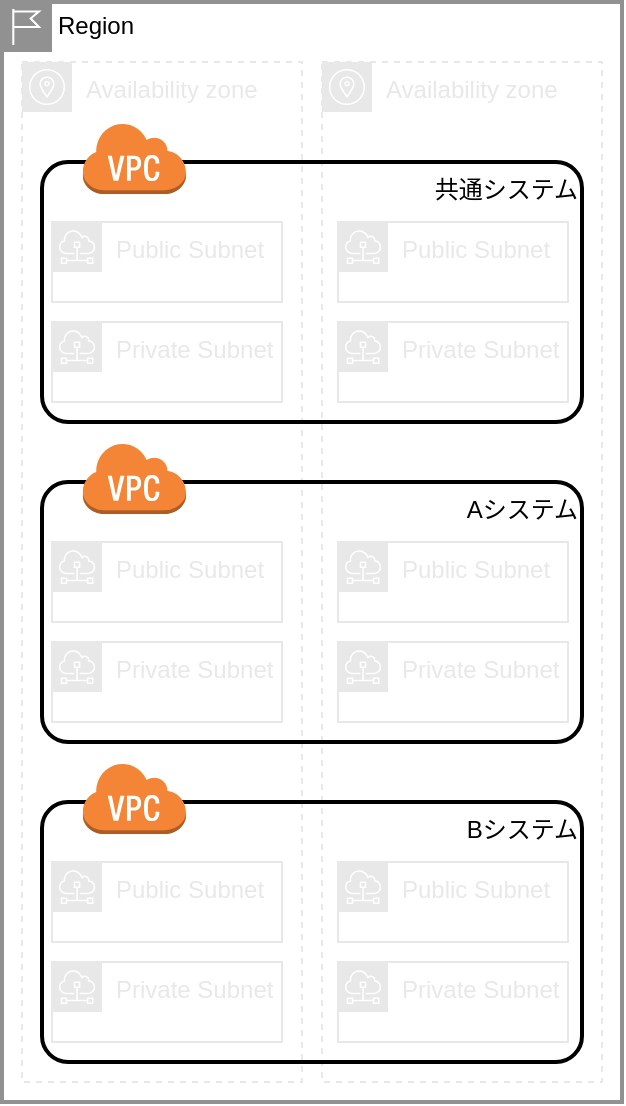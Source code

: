 <mxfile>
    <diagram id="ilgXIATH3pK0QWd2bqxM" name="マルチVPC方式">
        <mxGraphModel dx="2187" dy="830" grid="1" gridSize="10" guides="1" tooltips="1" connect="1" arrows="1" fold="1" page="1" pageScale="1" pageWidth="827" pageHeight="1169" math="0" shadow="0">
            <root>
                <mxCell id="c0-Iyn_FrF2frt8ll0lV-0"/>
                <mxCell id="c0-Iyn_FrF2frt8ll0lV-1" parent="c0-Iyn_FrF2frt8ll0lV-0"/>
                <mxCell id="c0-Iyn_FrF2frt8ll0lV-2" value="Region" style="shape=mxgraph.ibm.box;prType=region;fontStyle=0;verticalAlign=top;align=left;spacingLeft=32;spacingTop=4;fillColor=none;rounded=0;whiteSpace=wrap;html=1;strokeColor=#919191;strokeWidth=2;dashed=0;container=1;spacing=-4;collapsible=0;expand=0;recursiveResize=0;" parent="c0-Iyn_FrF2frt8ll0lV-1" vertex="1">
                    <mxGeometry x="-820" y="10" width="310" height="550" as="geometry"/>
                </mxCell>
                <mxCell id="c0-Iyn_FrF2frt8ll0lV-3" value="Availability zone" style="outlineConnect=0;gradientColor=none;html=1;whiteSpace=wrap;fontSize=12;fontStyle=0;shape=mxgraph.aws4.group;grIcon=mxgraph.aws4.group_availability_zone;strokeColor=#E8E8E8;fillColor=none;verticalAlign=top;align=left;spacingLeft=30;fontColor=#E8E8E8;dashed=1;" parent="c0-Iyn_FrF2frt8ll0lV-2" vertex="1">
                    <mxGeometry x="10" y="30" width="140" height="510" as="geometry"/>
                </mxCell>
                <mxCell id="c0-Iyn_FrF2frt8ll0lV-4" value="Availability zone" style="outlineConnect=0;gradientColor=none;html=1;whiteSpace=wrap;fontSize=12;fontStyle=0;shape=mxgraph.aws4.group;grIcon=mxgraph.aws4.group_availability_zone;strokeColor=#E8E8E8;fillColor=none;verticalAlign=top;align=left;spacingLeft=30;fontColor=#E8E8E8;dashed=1;" parent="c0-Iyn_FrF2frt8ll0lV-2" vertex="1">
                    <mxGeometry x="160" y="30" width="140" height="510" as="geometry"/>
                </mxCell>
                <mxCell id="c0-Iyn_FrF2frt8ll0lV-5" value="共通システム" style="rounded=1;arcSize=10;dashed=0;fillColor=none;gradientColor=none;strokeWidth=2;verticalAlign=top;align=right;" parent="c0-Iyn_FrF2frt8ll0lV-2" vertex="1">
                    <mxGeometry x="20" y="80" width="270" height="130" as="geometry"/>
                </mxCell>
                <mxCell id="c0-Iyn_FrF2frt8ll0lV-6" value="" style="dashed=0;html=1;shape=mxgraph.aws3.virtual_private_cloud;fillColor=#F58536;gradientColor=none;dashed=0;" parent="c0-Iyn_FrF2frt8ll0lV-2" vertex="1">
                    <mxGeometry x="40" y="60" width="52" height="36" as="geometry"/>
                </mxCell>
                <mxCell id="2" value="Public Subnet" style="outlineConnect=0;gradientColor=none;html=1;whiteSpace=wrap;fontSize=12;fontStyle=0;shape=mxgraph.aws4.group;grIcon=mxgraph.aws4.group_subnet;strokeColor=#E8E8E8;fillColor=none;verticalAlign=top;align=left;spacingLeft=30;fontColor=#E8E8E8;dashed=0;" vertex="1" parent="c0-Iyn_FrF2frt8ll0lV-2">
                    <mxGeometry x="25" y="110" width="115" height="40" as="geometry"/>
                </mxCell>
                <mxCell id="4" value="Private&amp;nbsp;Subnet" style="outlineConnect=0;gradientColor=none;html=1;whiteSpace=wrap;fontSize=12;fontStyle=0;shape=mxgraph.aws4.group;grIcon=mxgraph.aws4.group_subnet;strokeColor=#E8E8E8;fillColor=none;verticalAlign=top;align=left;spacingLeft=30;fontColor=#E8E8E8;dashed=0;" vertex="1" parent="c0-Iyn_FrF2frt8ll0lV-2">
                    <mxGeometry x="25" y="160" width="115" height="40" as="geometry"/>
                </mxCell>
                <mxCell id="5" value="Public Subnet" style="outlineConnect=0;gradientColor=none;html=1;whiteSpace=wrap;fontSize=12;fontStyle=0;shape=mxgraph.aws4.group;grIcon=mxgraph.aws4.group_subnet;strokeColor=#E8E8E8;fillColor=none;verticalAlign=top;align=left;spacingLeft=30;fontColor=#E8E8E8;dashed=0;" vertex="1" parent="c0-Iyn_FrF2frt8ll0lV-2">
                    <mxGeometry x="168" y="110" width="115" height="40" as="geometry"/>
                </mxCell>
                <mxCell id="6" value="Private&amp;nbsp;Subnet" style="outlineConnect=0;gradientColor=none;html=1;whiteSpace=wrap;fontSize=12;fontStyle=0;shape=mxgraph.aws4.group;grIcon=mxgraph.aws4.group_subnet;strokeColor=#E8E8E8;fillColor=none;verticalAlign=top;align=left;spacingLeft=30;fontColor=#E8E8E8;dashed=0;" vertex="1" parent="c0-Iyn_FrF2frt8ll0lV-2">
                    <mxGeometry x="168" y="160" width="115" height="40" as="geometry"/>
                </mxCell>
                <mxCell id="9" value="Aシステム" style="rounded=1;arcSize=10;dashed=0;fillColor=none;gradientColor=none;strokeWidth=2;verticalAlign=top;align=right;" vertex="1" parent="c0-Iyn_FrF2frt8ll0lV-2">
                    <mxGeometry x="20" y="240" width="270" height="130" as="geometry"/>
                </mxCell>
                <mxCell id="10" value="" style="dashed=0;html=1;shape=mxgraph.aws3.virtual_private_cloud;fillColor=#F58536;gradientColor=none;dashed=0;" vertex="1" parent="c0-Iyn_FrF2frt8ll0lV-2">
                    <mxGeometry x="40" y="220" width="52" height="36" as="geometry"/>
                </mxCell>
                <mxCell id="11" value="Public Subnet" style="outlineConnect=0;gradientColor=none;html=1;whiteSpace=wrap;fontSize=12;fontStyle=0;shape=mxgraph.aws4.group;grIcon=mxgraph.aws4.group_subnet;strokeColor=#E8E8E8;fillColor=none;verticalAlign=top;align=left;spacingLeft=30;fontColor=#E8E8E8;dashed=0;" vertex="1" parent="c0-Iyn_FrF2frt8ll0lV-2">
                    <mxGeometry x="25" y="270" width="115" height="40" as="geometry"/>
                </mxCell>
                <mxCell id="12" value="Private&amp;nbsp;Subnet" style="outlineConnect=0;gradientColor=none;html=1;whiteSpace=wrap;fontSize=12;fontStyle=0;shape=mxgraph.aws4.group;grIcon=mxgraph.aws4.group_subnet;strokeColor=#E8E8E8;fillColor=none;verticalAlign=top;align=left;spacingLeft=30;fontColor=#E8E8E8;dashed=0;" vertex="1" parent="c0-Iyn_FrF2frt8ll0lV-2">
                    <mxGeometry x="25" y="320" width="115" height="40" as="geometry"/>
                </mxCell>
                <mxCell id="13" value="Public Subnet" style="outlineConnect=0;gradientColor=none;html=1;whiteSpace=wrap;fontSize=12;fontStyle=0;shape=mxgraph.aws4.group;grIcon=mxgraph.aws4.group_subnet;strokeColor=#E8E8E8;fillColor=none;verticalAlign=top;align=left;spacingLeft=30;fontColor=#E8E8E8;dashed=0;" vertex="1" parent="c0-Iyn_FrF2frt8ll0lV-2">
                    <mxGeometry x="168" y="270" width="115" height="40" as="geometry"/>
                </mxCell>
                <mxCell id="14" value="Private&amp;nbsp;Subnet" style="outlineConnect=0;gradientColor=none;html=1;whiteSpace=wrap;fontSize=12;fontStyle=0;shape=mxgraph.aws4.group;grIcon=mxgraph.aws4.group_subnet;strokeColor=#E8E8E8;fillColor=none;verticalAlign=top;align=left;spacingLeft=30;fontColor=#E8E8E8;dashed=0;" vertex="1" parent="c0-Iyn_FrF2frt8ll0lV-2">
                    <mxGeometry x="168" y="320" width="115" height="40" as="geometry"/>
                </mxCell>
                <mxCell id="15" value="Bシステム" style="rounded=1;arcSize=10;dashed=0;fillColor=none;gradientColor=none;strokeWidth=2;verticalAlign=top;align=right;" vertex="1" parent="c0-Iyn_FrF2frt8ll0lV-1">
                    <mxGeometry x="-800" y="410" width="270" height="130" as="geometry"/>
                </mxCell>
                <mxCell id="16" value="" style="dashed=0;html=1;shape=mxgraph.aws3.virtual_private_cloud;fillColor=#F58536;gradientColor=none;dashed=0;" vertex="1" parent="c0-Iyn_FrF2frt8ll0lV-1">
                    <mxGeometry x="-780" y="390" width="52" height="36" as="geometry"/>
                </mxCell>
                <mxCell id="17" value="Public Subnet" style="outlineConnect=0;gradientColor=none;html=1;whiteSpace=wrap;fontSize=12;fontStyle=0;shape=mxgraph.aws4.group;grIcon=mxgraph.aws4.group_subnet;strokeColor=#E8E8E8;fillColor=none;verticalAlign=top;align=left;spacingLeft=30;fontColor=#E8E8E8;dashed=0;" vertex="1" parent="c0-Iyn_FrF2frt8ll0lV-1">
                    <mxGeometry x="-795" y="440" width="115" height="40" as="geometry"/>
                </mxCell>
                <mxCell id="18" value="Private&amp;nbsp;Subnet" style="outlineConnect=0;gradientColor=none;html=1;whiteSpace=wrap;fontSize=12;fontStyle=0;shape=mxgraph.aws4.group;grIcon=mxgraph.aws4.group_subnet;strokeColor=#E8E8E8;fillColor=none;verticalAlign=top;align=left;spacingLeft=30;fontColor=#E8E8E8;dashed=0;" vertex="1" parent="c0-Iyn_FrF2frt8ll0lV-1">
                    <mxGeometry x="-795" y="490" width="115" height="40" as="geometry"/>
                </mxCell>
                <mxCell id="19" value="Public Subnet" style="outlineConnect=0;gradientColor=none;html=1;whiteSpace=wrap;fontSize=12;fontStyle=0;shape=mxgraph.aws4.group;grIcon=mxgraph.aws4.group_subnet;strokeColor=#E8E8E8;fillColor=none;verticalAlign=top;align=left;spacingLeft=30;fontColor=#E8E8E8;dashed=0;" vertex="1" parent="c0-Iyn_FrF2frt8ll0lV-1">
                    <mxGeometry x="-652" y="440" width="115" height="40" as="geometry"/>
                </mxCell>
                <mxCell id="20" value="Private&amp;nbsp;Subnet" style="outlineConnect=0;gradientColor=none;html=1;whiteSpace=wrap;fontSize=12;fontStyle=0;shape=mxgraph.aws4.group;grIcon=mxgraph.aws4.group_subnet;strokeColor=#E8E8E8;fillColor=none;verticalAlign=top;align=left;spacingLeft=30;fontColor=#E8E8E8;dashed=0;" vertex="1" parent="c0-Iyn_FrF2frt8ll0lV-1">
                    <mxGeometry x="-652" y="490" width="115" height="40" as="geometry"/>
                </mxCell>
            </root>
        </mxGraphModel>
    </diagram>
    <diagram id="WwP6XgPfGnZaMTGALxpU" name="NATゲートウェイを介したセキュアなインターネットアクセス">
        &#xa;
        <mxGraphModel dx="1360" dy="830" grid="1" gridSize="10" guides="1" tooltips="1" connect="1" arrows="1" fold="1" page="1" pageScale="1" pageWidth="827" pageHeight="1169" math="0" shadow="0">
            &#xa;
            <root>
                &#xa;
                <mxCell id="5-W3JOCU8SPWbNG7QH7N-0"/>
                &#xa;
                <mxCell id="5-W3JOCU8SPWbNG7QH7N-1" parent="5-W3JOCU8SPWbNG7QH7N-0"/>
                &#xa;
                <mxCell id="5-W3JOCU8SPWbNG7QH7N-2" value="VPC" style="outlineConnect=0;gradientColor=none;html=1;whiteSpace=wrap;fontSize=12;fontStyle=0;shape=mxgraph.aws4.group;grIcon=mxgraph.aws4.group_vpc;strokeColor=#879196;fillColor=none;verticalAlign=top;align=left;spacingLeft=30;fontColor=#879196;dashed=0;" parent="5-W3JOCU8SPWbNG7QH7N-1" vertex="1">
                    &#xa;
                    <mxGeometry x="10" y="10" width="290" height="160" as="geometry"/>
                    &#xa;
                </mxCell>
                &#xa;
                <mxCell id="5-W3JOCU8SPWbNG7QH7N-3" value="プライベートSubnet" style="outlineConnect=0;gradientColor=none;html=1;whiteSpace=wrap;fontSize=12;fontStyle=0;shape=mxgraph.aws4.group;grIcon=mxgraph.aws4.group_subnet;strokeColor=#879196;fillColor=none;verticalAlign=top;align=left;spacingLeft=30;fontColor=#879196;dashed=0;" parent="5-W3JOCU8SPWbNG7QH7N-1" vertex="1">
                    &#xa;
                    <mxGeometry x="20" y="40" width="110" height="120" as="geometry"/>
                    &#xa;
                </mxCell>
                &#xa;
                <mxCell id="5-W3JOCU8SPWbNG7QH7N-9" style="edgeStyle=orthogonalEdgeStyle;rounded=0;orthogonalLoop=1;jettySize=auto;html=1;entryX=0;entryY=0.5;entryDx=0;entryDy=0;entryPerimeter=0;startArrow=classic;startFill=1;" parent="5-W3JOCU8SPWbNG7QH7N-1" source="5-W3JOCU8SPWbNG7QH7N-4" target="5-W3JOCU8SPWbNG7QH7N-6" edge="1">
                    &#xa;
                    <mxGeometry relative="1" as="geometry"/>
                    &#xa;
                </mxCell>
                &#xa;
                <mxCell id="5-W3JOCU8SPWbNG7QH7N-4" value="EC2" style="outlineConnect=0;dashed=0;verticalLabelPosition=bottom;verticalAlign=top;align=center;html=1;shape=mxgraph.aws3.ec2;fillColor=#F58534;gradientColor=none;" parent="5-W3JOCU8SPWbNG7QH7N-1" vertex="1">
                    &#xa;
                    <mxGeometry x="55" y="80" width="40" height="50" as="geometry"/>
                    &#xa;
                </mxCell>
                &#xa;
                <mxCell id="5-W3JOCU8SPWbNG7QH7N-5" value="パブリックSubnet" style="outlineConnect=0;gradientColor=none;html=1;whiteSpace=wrap;fontSize=12;fontStyle=0;shape=mxgraph.aws4.group;grIcon=mxgraph.aws4.group_subnet;strokeColor=#879196;fillColor=none;verticalAlign=top;align=left;spacingLeft=30;fontColor=#879196;dashed=0;" parent="5-W3JOCU8SPWbNG7QH7N-1" vertex="1">
                    &#xa;
                    <mxGeometry x="140" y="40" width="110" height="120" as="geometry"/>
                    &#xa;
                </mxCell>
                &#xa;
                <mxCell id="5-W3JOCU8SPWbNG7QH7N-10" style="edgeStyle=orthogonalEdgeStyle;rounded=0;orthogonalLoop=1;jettySize=auto;html=1;startArrow=classic;startFill=1;" parent="5-W3JOCU8SPWbNG7QH7N-1" source="5-W3JOCU8SPWbNG7QH7N-6" target="5-W3JOCU8SPWbNG7QH7N-7" edge="1">
                    &#xa;
                    <mxGeometry relative="1" as="geometry"/>
                    &#xa;
                </mxCell>
                &#xa;
                <mxCell id="5-W3JOCU8SPWbNG7QH7N-6" value="NAT GW" style="outlineConnect=0;dashed=0;verticalLabelPosition=bottom;verticalAlign=top;align=center;html=1;shape=mxgraph.aws3.vpc_nat_gateway;fillColor=#F58534;gradientColor=none;" parent="5-W3JOCU8SPWbNG7QH7N-1" vertex="1">
                    &#xa;
                    <mxGeometry x="175" y="82.5" width="45" height="45" as="geometry"/>
                    &#xa;
                </mxCell>
                &#xa;
                <mxCell id="5-W3JOCU8SPWbNG7QH7N-12" style="edgeStyle=orthogonalEdgeStyle;rounded=0;orthogonalLoop=1;jettySize=auto;html=1;entryX=0;entryY=0.7;entryDx=0;entryDy=0;entryPerimeter=0;startArrow=classic;startFill=1;" parent="5-W3JOCU8SPWbNG7QH7N-1" source="5-W3JOCU8SPWbNG7QH7N-7" target="5-W3JOCU8SPWbNG7QH7N-8" edge="1">
                    &#xa;
                    <mxGeometry relative="1" as="geometry"/>
                    &#xa;
                </mxCell>
                &#xa;
                <mxCell id="5-W3JOCU8SPWbNG7QH7N-7" value="Internet GW" style="outlineConnect=0;dashed=0;verticalLabelPosition=bottom;verticalAlign=top;align=center;html=1;shape=mxgraph.aws3.internet_gateway;fillColor=#F58534;gradientColor=none;" parent="5-W3JOCU8SPWbNG7QH7N-1" vertex="1">
                    &#xa;
                    <mxGeometry x="270" y="81.25" width="50" height="47.5" as="geometry"/>
                    &#xa;
                </mxCell>
                &#xa;
                <mxCell id="5-W3JOCU8SPWbNG7QH7N-8" value="インターネット" style="outlineConnect=0;dashed=0;verticalLabelPosition=bottom;verticalAlign=top;align=center;html=1;shape=mxgraph.aws3.internet_2;fillColor=#D2D3D3;gradientColor=none;" parent="5-W3JOCU8SPWbNG7QH7N-1" vertex="1">
                    &#xa;
                    <mxGeometry x="370" y="77" width="55" height="40" as="geometry"/>
                    &#xa;
                </mxCell>
                &#xa;
            </root>
            &#xa;
        </mxGraphModel>
        &#xa;
    </diagram>
    <diagram id="xj0dptHIw2qcOAnxKfKm" name="EBS最適化インスタンス">
        &#xa;        &#xa;&#xa;
        <mxGraphModel dx="1422" dy="830" grid="1" gridSize="10" guides="1" tooltips="1" connect="1" arrows="1" fold="1" page="1" pageScale="1" pageWidth="827" pageHeight="1169" math="0" shadow="0">
            &#xa;            &#xa;&#xa;
            <root>
                &#xa;                &#xa;&#xa;
                <mxCell id="LEOT_7iCz22qp9fpQI51-0"/>
                &#xa;                &#xa;&#xa;
                <mxCell id="LEOT_7iCz22qp9fpQI51-1" parent="LEOT_7iCz22qp9fpQI51-0"/>
                &#xa;                &#xa;&#xa;
                <mxCell id="bxKyH4XxEPYynP7lg2XA-1" value="" style="rounded=0;whiteSpace=wrap;html=1;fillColor=none;" parent="LEOT_7iCz22qp9fpQI51-1" vertex="1">
                    &#xa;                    &#xa;&#xa;
                    <mxGeometry x="10" y="10" width="280" height="240" as="geometry"/>
                    &#xa;                    &#xa;&#xa;
                </mxCell>
                &#xa;                &#xa;&#xa;
                <mxCell id="bxKyH4XxEPYynP7lg2XA-8" style="edgeStyle=orthogonalEdgeStyle;rounded=0;orthogonalLoop=1;jettySize=auto;html=1;startArrow=classic;startFill=1;entryX=0.131;entryY=0.503;entryDx=0;entryDy=0;entryPerimeter=0;" parent="LEOT_7iCz22qp9fpQI51-1" source="bxKyH4XxEPYynP7lg2XA-0" target="bxKyH4XxEPYynP7lg2XA-2" edge="1">
                    &#xa;                    &#xa;&#xa;
                    <mxGeometry relative="1" as="geometry">
                        &#xa;                        &#xa;&#xa;
                        <Array as="points"/>
                        &#xa;                        &#xa;&#xa;
                    </mxGeometry>
                    &#xa;                    &#xa;&#xa;
                </mxCell>
                &#xa;                &#xa;&#xa;
                <mxCell id="bxKyH4XxEPYynP7lg2XA-0" value="通常のEC2&lt;br&gt;インスタンス" style="outlineConnect=0;dashed=0;verticalLabelPosition=bottom;verticalAlign=top;align=center;html=1;shape=mxgraph.aws3.ec2;fillColor=#F58534;gradientColor=none;" parent="LEOT_7iCz22qp9fpQI51-1" vertex="1">
                    &#xa;                    &#xa;&#xa;
                    <mxGeometry x="30" y="100" width="40" height="50" as="geometry"/>
                    &#xa;                    &#xa;&#xa;
                </mxCell>
                &#xa;                &#xa;&#xa;
                <mxCell id="bxKyH4XxEPYynP7lg2XA-10" style="edgeStyle=orthogonalEdgeStyle;rounded=0;orthogonalLoop=1;jettySize=auto;html=1;entryX=0;entryY=0.5;entryDx=0;entryDy=0;entryPerimeter=0;startArrow=classic;startFill=1;" parent="LEOT_7iCz22qp9fpQI51-1" target="bxKyH4XxEPYynP7lg2XA-3" edge="1">
                    &#xa;                    &#xa;&#xa;
                    <mxGeometry relative="1" as="geometry">
                        &#xa;                        &#xa;&#xa;
                        <mxPoint x="190" y="125" as="sourcePoint"/>
                        &#xa;                        &#xa;&#xa;
                        <Array as="points">
                            &#xa;                            &#xa;&#xa;
                            <mxPoint x="205" y="125"/>
                            &#xa;                            &#xa;&#xa;
                            <mxPoint x="205" y="43"/>
                            &#xa;                            &#xa;&#xa;
                        </Array>
                        &#xa;                        &#xa;&#xa;
                    </mxGeometry>
                    &#xa;                    &#xa;&#xa;
                </mxCell>
                &#xa;                &#xa;&#xa;
                <mxCell id="bxKyH4XxEPYynP7lg2XA-24" value="&lt;p style=&quot;line-height: 120%&quot;&gt;&lt;font style=&quot;font-size: 19px&quot;&gt;✕&lt;/font&gt;&lt;/p&gt;" style="edgeLabel;html=1;align=center;verticalAlign=middle;resizable=0;points=[];" parent="bxKyH4XxEPYynP7lg2XA-10" vertex="1" connectable="0">
                    &#xa;                    &#xa;&#xa;
                    <mxGeometry x="0.155" y="1" relative="1" as="geometry">
                        &#xa;                        &#xa;&#xa;
                        <mxPoint as="offset"/>
                        &#xa;                        &#xa;&#xa;
                    </mxGeometry>
                    &#xa;                    &#xa;&#xa;
                </mxCell>
                &#xa;                &#xa;&#xa;
                <mxCell id="bxKyH4XxEPYynP7lg2XA-12" style="edgeStyle=orthogonalEdgeStyle;rounded=0;orthogonalLoop=1;jettySize=auto;html=1;" parent="LEOT_7iCz22qp9fpQI51-1" source="bxKyH4XxEPYynP7lg2XA-2" target="bxKyH4XxEPYynP7lg2XA-4" edge="1">
                    &#xa;                    &#xa;&#xa;
                    <mxGeometry relative="1" as="geometry"/>
                    &#xa;                    &#xa;&#xa;
                </mxCell>
                &#xa;                &#xa;&#xa;
                <mxCell id="bxKyH4XxEPYynP7lg2XA-2" value="通常の&lt;br&gt;ネットワーク" style="ellipse;shape=cloud;whiteSpace=wrap;html=1;fillColor=none;" parent="LEOT_7iCz22qp9fpQI51-1" vertex="1">
                    &#xa;                    &#xa;&#xa;
                    <mxGeometry x="100" y="100" width="90" height="50" as="geometry"/>
                    &#xa;                    &#xa;&#xa;
                </mxCell>
                &#xa;                &#xa;&#xa;
                <mxCell id="bxKyH4XxEPYynP7lg2XA-3" value="EBS" style="outlineConnect=0;dashed=0;verticalLabelPosition=bottom;verticalAlign=top;align=center;html=1;shape=mxgraph.aws3.volume;fillColor=#E05243;gradientColor=none;" parent="LEOT_7iCz22qp9fpQI51-1" vertex="1">
                    &#xa;                    &#xa;&#xa;
                    <mxGeometry x="225" y="20" width="40" height="45" as="geometry"/>
                    &#xa;                    &#xa;&#xa;
                </mxCell>
                &#xa;                &#xa;&#xa;
                <mxCell id="bxKyH4XxEPYynP7lg2XA-14" style="edgeStyle=orthogonalEdgeStyle;rounded=0;orthogonalLoop=1;jettySize=auto;html=1;entryX=0.5;entryY=0;entryDx=0;entryDy=0;entryPerimeter=0;startArrow=classic;startFill=1;" parent="LEOT_7iCz22qp9fpQI51-1" source="bxKyH4XxEPYynP7lg2XA-4" target="bxKyH4XxEPYynP7lg2XA-5" edge="1">
                    &#xa;                    &#xa;&#xa;
                    <mxGeometry relative="1" as="geometry"/>
                    &#xa;                    &#xa;&#xa;
                </mxCell>
                &#xa;                &#xa;&#xa;
                <mxCell id="bxKyH4XxEPYynP7lg2XA-20" style="edgeStyle=orthogonalEdgeStyle;rounded=0;orthogonalLoop=1;jettySize=auto;html=1;entryX=0.1;entryY=0.5;entryDx=0;entryDy=0;entryPerimeter=0;startArrow=classic;startFill=1;" parent="LEOT_7iCz22qp9fpQI51-1" source="bxKyH4XxEPYynP7lg2XA-4" target="bxKyH4XxEPYynP7lg2XA-7" edge="1">
                    &#xa;                    &#xa;&#xa;
                    <mxGeometry relative="1" as="geometry"/>
                    &#xa;                    &#xa;&#xa;
                </mxCell>
                &#xa;                &#xa;&#xa;
                <mxCell id="bxKyH4XxEPYynP7lg2XA-4" value="" style="outlineConnect=0;dashed=0;verticalLabelPosition=bottom;verticalAlign=top;align=center;html=1;shape=mxgraph.aws3.virtual_private_cloud;fillColor=#F58534;gradientColor=none;" parent="LEOT_7iCz22qp9fpQI51-1" vertex="1">
                    &#xa;                    &#xa;&#xa;
                    <mxGeometry x="220" y="105" width="50" height="40" as="geometry"/>
                    &#xa;                    &#xa;&#xa;
                </mxCell>
                &#xa;                &#xa;&#xa;
                <mxCell id="bxKyH4XxEPYynP7lg2XA-5" value="RDS&lt;br&gt;プライマリ" style="outlineConnect=0;dashed=0;verticalLabelPosition=bottom;verticalAlign=top;align=center;html=1;shape=mxgraph.aws3.rds;fillColor=#2E73B8;gradientColor=none;" parent="LEOT_7iCz22qp9fpQI51-1" vertex="1">
                    &#xa;                    &#xa;&#xa;
                    <mxGeometry x="225" y="170" width="40" height="40" as="geometry"/>
                    &#xa;                    &#xa;&#xa;
                </mxCell>
                &#xa;                &#xa;&#xa;
                <mxCell id="bxKyH4XxEPYynP7lg2XA-7" value="" style="shape=actor;whiteSpace=wrap;html=1;fillColor=none;" parent="LEOT_7iCz22qp9fpQI51-1" vertex="1">
                    &#xa;                    &#xa;&#xa;
                    <mxGeometry x="320" y="105" width="30" height="40" as="geometry"/>
                    &#xa;                    &#xa;&#xa;
                </mxCell>
                &#xa;                &#xa;&#xa;
                <mxCell id="bxKyH4XxEPYynP7lg2XA-25" value="&lt;font style=&quot;font-size: 10px&quot;&gt;EC2とECS間のネットワークが&lt;br&gt;ボトルネックとなり、&lt;br&gt;期待したディスク性能が出ない&lt;br&gt;&lt;/font&gt;" style="shape=callout;whiteSpace=wrap;html=1;perimeter=calloutPerimeter;fillColor=none;position2=1;size=10;position=0.5;" parent="LEOT_7iCz22qp9fpQI51-1" vertex="1">
                    &#xa;                    &#xa;&#xa;
                    <mxGeometry x="25" y="14" width="160" height="65" as="geometry"/>
                    &#xa;                    &#xa;&#xa;
                </mxCell>
                &#xa;                &#xa;&#xa;
                <mxCell id="bxKyH4XxEPYynP7lg2XA-26" value="❏ 通常のインスタンスのディスクアクセス" style="text;html=1;strokeColor=none;fillColor=none;align=center;verticalAlign=middle;whiteSpace=wrap;rounded=0;" parent="LEOT_7iCz22qp9fpQI51-1" vertex="1">
                    &#xa;                    &#xa;&#xa;
                    <mxGeometry x="27.5" y="260" width="235" height="20" as="geometry"/>
                    &#xa;                    &#xa;&#xa;
                </mxCell>
                &#xa;                &#xa;&#xa;
                <mxCell id="bxKyH4XxEPYynP7lg2XA-27" value="" style="rounded=0;whiteSpace=wrap;html=1;fillColor=none;" parent="LEOT_7iCz22qp9fpQI51-1" vertex="1">
                    &#xa;                    &#xa;&#xa;
                    <mxGeometry x="370" y="10" width="280" height="240" as="geometry"/>
                    &#xa;                    &#xa;&#xa;
                </mxCell>
                &#xa;                &#xa;&#xa;
                <mxCell id="bxKyH4XxEPYynP7lg2XA-28" style="edgeStyle=orthogonalEdgeStyle;rounded=0;orthogonalLoop=1;jettySize=auto;html=1;entryX=0.073;entryY=0.504;entryDx=0;entryDy=0;entryPerimeter=0;startArrow=classic;startFill=1;" parent="LEOT_7iCz22qp9fpQI51-1" source="bxKyH4XxEPYynP7lg2XA-29" target="bxKyH4XxEPYynP7lg2XA-33" edge="1">
                    &#xa;                    &#xa;&#xa;
                    <mxGeometry relative="1" as="geometry"/>
                    &#xa;                    &#xa;&#xa;
                </mxCell>
                &#xa;                &#xa;&#xa;
                <mxCell id="bxKyH4XxEPYynP7lg2XA-29" value="EBS最適化&lt;br&gt;インスタンス" style="outlineConnect=0;dashed=0;verticalLabelPosition=bottom;verticalAlign=top;align=center;html=1;shape=mxgraph.aws3.ec2;fillColor=#F58534;gradientColor=none;" parent="LEOT_7iCz22qp9fpQI51-1" vertex="1">
                    &#xa;                    &#xa;&#xa;
                    <mxGeometry x="385" y="100" width="40" height="50" as="geometry"/>
                    &#xa;                    &#xa;&#xa;
                </mxCell>
                &#xa;                &#xa;&#xa;
                <mxCell id="bxKyH4XxEPYynP7lg2XA-30" style="edgeStyle=orthogonalEdgeStyle;rounded=0;orthogonalLoop=1;jettySize=auto;html=1;entryX=0;entryY=0.5;entryDx=0;entryDy=0;entryPerimeter=0;startArrow=classic;startFill=1;" parent="LEOT_7iCz22qp9fpQI51-1" target="bxKyH4XxEPYynP7lg2XA-34" edge="1">
                    &#xa;                    &#xa;&#xa;
                    <mxGeometry relative="1" as="geometry">
                        &#xa;                        &#xa;&#xa;
                        <mxPoint x="550" y="125" as="sourcePoint"/>
                        &#xa;                        &#xa;&#xa;
                        <Array as="points">
                            &#xa;                            &#xa;&#xa;
                            <mxPoint x="565" y="125"/>
                            &#xa;                            &#xa;&#xa;
                            <mxPoint x="565" y="43"/>
                            &#xa;                            &#xa;&#xa;
                        </Array>
                        &#xa;                        &#xa;&#xa;
                    </mxGeometry>
                    &#xa;                    &#xa;&#xa;
                </mxCell>
                &#xa;                &#xa;&#xa;
                <mxCell id="bxKyH4XxEPYynP7lg2XA-32" style="edgeStyle=orthogonalEdgeStyle;rounded=0;orthogonalLoop=1;jettySize=auto;html=1;" parent="LEOT_7iCz22qp9fpQI51-1" source="bxKyH4XxEPYynP7lg2XA-33" target="bxKyH4XxEPYynP7lg2XA-37" edge="1">
                    &#xa;                    &#xa;&#xa;
                    <mxGeometry relative="1" as="geometry"/>
                    &#xa;                    &#xa;&#xa;
                </mxCell>
                &#xa;                &#xa;&#xa;
                <mxCell id="bxKyH4XxEPYynP7lg2XA-33" value="通常の&lt;br&gt;ネットワーク" style="ellipse;shape=cloud;whiteSpace=wrap;html=1;fillColor=none;" parent="LEOT_7iCz22qp9fpQI51-1" vertex="1">
                    &#xa;                    &#xa;&#xa;
                    <mxGeometry x="460" y="100" width="90" height="50" as="geometry"/>
                    &#xa;                    &#xa;&#xa;
                </mxCell>
                &#xa;                &#xa;&#xa;
                <mxCell id="bxKyH4XxEPYynP7lg2XA-34" value="EBS" style="outlineConnect=0;dashed=0;verticalLabelPosition=bottom;verticalAlign=top;align=center;html=1;shape=mxgraph.aws3.volume;fillColor=#E05243;gradientColor=none;" parent="LEOT_7iCz22qp9fpQI51-1" vertex="1">
                    &#xa;                    &#xa;&#xa;
                    <mxGeometry x="585" y="20" width="40" height="45" as="geometry"/>
                    &#xa;                    &#xa;&#xa;
                </mxCell>
                &#xa;                &#xa;&#xa;
                <mxCell id="bxKyH4XxEPYynP7lg2XA-35" style="edgeStyle=orthogonalEdgeStyle;rounded=0;orthogonalLoop=1;jettySize=auto;html=1;entryX=0.5;entryY=0;entryDx=0;entryDy=0;entryPerimeter=0;startArrow=classic;startFill=1;" parent="LEOT_7iCz22qp9fpQI51-1" source="bxKyH4XxEPYynP7lg2XA-37" target="bxKyH4XxEPYynP7lg2XA-38" edge="1">
                    &#xa;                    &#xa;&#xa;
                    <mxGeometry relative="1" as="geometry"/>
                    &#xa;                    &#xa;&#xa;
                </mxCell>
                &#xa;                &#xa;&#xa;
                <mxCell id="bxKyH4XxEPYynP7lg2XA-36" style="edgeStyle=orthogonalEdgeStyle;rounded=0;orthogonalLoop=1;jettySize=auto;html=1;entryX=0.1;entryY=0.5;entryDx=0;entryDy=0;entryPerimeter=0;startArrow=classic;startFill=1;" parent="LEOT_7iCz22qp9fpQI51-1" source="bxKyH4XxEPYynP7lg2XA-37" target="bxKyH4XxEPYynP7lg2XA-39" edge="1">
                    &#xa;                    &#xa;&#xa;
                    <mxGeometry relative="1" as="geometry"/>
                    &#xa;                    &#xa;&#xa;
                </mxCell>
                &#xa;                &#xa;&#xa;
                <mxCell id="bxKyH4XxEPYynP7lg2XA-37" value="" style="outlineConnect=0;dashed=0;verticalLabelPosition=bottom;verticalAlign=top;align=center;html=1;shape=mxgraph.aws3.virtual_private_cloud;fillColor=#F58534;gradientColor=none;" parent="LEOT_7iCz22qp9fpQI51-1" vertex="1">
                    &#xa;                    &#xa;&#xa;
                    <mxGeometry x="580" y="105" width="50" height="40" as="geometry"/>
                    &#xa;                    &#xa;&#xa;
                </mxCell>
                &#xa;                &#xa;&#xa;
                <mxCell id="bxKyH4XxEPYynP7lg2XA-38" value="RDS&lt;br&gt;プライマリ" style="outlineConnect=0;dashed=0;verticalLabelPosition=bottom;verticalAlign=top;align=center;html=1;shape=mxgraph.aws3.rds;fillColor=#2E73B8;gradientColor=none;" parent="LEOT_7iCz22qp9fpQI51-1" vertex="1">
                    &#xa;                    &#xa;&#xa;
                    <mxGeometry x="585" y="170" width="40" height="40" as="geometry"/>
                    &#xa;                    &#xa;&#xa;
                </mxCell>
                &#xa;                &#xa;&#xa;
                <mxCell id="bxKyH4XxEPYynP7lg2XA-39" value="" style="shape=actor;whiteSpace=wrap;html=1;fillColor=none;" parent="LEOT_7iCz22qp9fpQI51-1" vertex="1">
                    &#xa;                    &#xa;&#xa;
                    <mxGeometry x="680" y="105" width="30" height="40" as="geometry"/>
                    &#xa;                    &#xa;&#xa;
                </mxCell>
                &#xa;                &#xa;&#xa;
                <mxCell id="bxKyH4XxEPYynP7lg2XA-40" value="&lt;font style=&quot;font-size: 10px&quot;&gt;EC2とEBS間に専用の&lt;br&gt;ネットワーク帯域が確保され、&lt;br&gt;高いIOPS値に応じたディスク性能&lt;br&gt;&lt;/font&gt;" style="shape=callout;whiteSpace=wrap;html=1;perimeter=calloutPerimeter;fillColor=none;position2=1;size=10;position=0.5;" parent="LEOT_7iCz22qp9fpQI51-1" vertex="1">
                    &#xa;                    &#xa;&#xa;
                    <mxGeometry x="385" y="14" width="160" height="65" as="geometry"/>
                    &#xa;                    &#xa;&#xa;
                </mxCell>
                &#xa;                &#xa;&#xa;
                <mxCell id="bxKyH4XxEPYynP7lg2XA-41" value="❏ EBS最適化インスタンスのディスクアクセス" style="text;html=1;strokeColor=none;fillColor=none;align=center;verticalAlign=middle;whiteSpace=wrap;rounded=0;" parent="LEOT_7iCz22qp9fpQI51-1" vertex="1">
                    &#xa;                    &#xa;&#xa;
                    <mxGeometry x="378.75" y="260" width="262.5" height="20" as="geometry"/>
                    &#xa;                    &#xa;&#xa;
                </mxCell>
                &#xa;                &#xa;&#xa;
            </root>
            &#xa;            &#xa;&#xa;
        </mxGraphModel>
        &#xa;        &#xa;&#xa;
    </diagram>
    <diagram id="tyEH6oc-T5d9wv14odm7" name="AMIとインスタンスの関連イメージ">
        &#xa;        &#xa;        &#xa;&#xa;&#xa;
        <mxGraphModel dx="1422" dy="830" grid="1" gridSize="10" guides="1" tooltips="1" connect="1" arrows="1" fold="1" page="1" pageScale="1" pageWidth="827" pageHeight="1169" math="0" shadow="0">
            &#xa;            &#xa;            &#xa;&#xa;&#xa;
            <root>
                &#xa;                &#xa;                &#xa;&#xa;&#xa;
                <mxCell id="lAm7bWnf_yK6lGQixhI0-0"/>
                &#xa;                &#xa;                &#xa;&#xa;&#xa;
                <mxCell id="lAm7bWnf_yK6lGQixhI0-1" parent="lAm7bWnf_yK6lGQixhI0-0"/>
                &#xa;                &#xa;                &#xa;&#xa;&#xa;
                <mxCell id="lAm7bWnf_yK6lGQixhI0-2" value="Region" style="shape=mxgraph.ibm.box;prType=region;fontStyle=0;verticalAlign=top;align=left;spacingLeft=32;spacingTop=4;fillColor=none;rounded=0;whiteSpace=wrap;html=1;strokeColor=#919191;strokeWidth=2;dashed=0;container=1;spacing=-4;collapsible=0;expand=0;recursiveResize=0;" parent="lAm7bWnf_yK6lGQixhI0-1" vertex="1">
                    &#xa;                    &#xa;                    &#xa;&#xa;&#xa;
                    <mxGeometry x="60" y="10" width="530" height="410" as="geometry"/>
                    &#xa;                    &#xa;                    &#xa;&#xa;&#xa;
                </mxCell>
                &#xa;                &#xa;                &#xa;&#xa;&#xa;
                <mxCell id="lAm7bWnf_yK6lGQixhI0-8" value="" style="rounded=0;whiteSpace=wrap;html=1;labelBackgroundColor=none;fillColor=none;" parent="lAm7bWnf_yK6lGQixhI0-2" vertex="1">
                    &#xa;                    &#xa;                    &#xa;&#xa;&#xa;
                    <mxGeometry x="10" y="290" width="510" height="110" as="geometry"/>
                    &#xa;                    &#xa;                    &#xa;&#xa;&#xa;
                </mxCell>
                &#xa;                &#xa;                &#xa;&#xa;&#xa;
                <mxCell id="lAm7bWnf_yK6lGQixhI0-4" value="Availability zone" style="outlineConnect=0;gradientColor=none;html=1;whiteSpace=wrap;fontSize=12;fontStyle=0;shape=mxgraph.aws4.group;grIcon=mxgraph.aws4.group_availability_zone;strokeColor=#E8E8E8;fillColor=none;verticalAlign=top;align=left;spacingLeft=30;fontColor=#E8E8E8;dashed=1;" parent="lAm7bWnf_yK6lGQixhI0-2" vertex="1">
                    &#xa;                    &#xa;                    &#xa;&#xa;&#xa;
                    <mxGeometry x="10" y="30" width="250" height="240" as="geometry"/>
                    &#xa;                    &#xa;                    &#xa;&#xa;&#xa;
                </mxCell>
                &#xa;                &#xa;                &#xa;&#xa;&#xa;
                <mxCell id="lAm7bWnf_yK6lGQixhI0-5" value="S3" style="outlineConnect=0;dashed=0;verticalLabelPosition=bottom;verticalAlign=top;align=center;html=1;shape=mxgraph.aws3.s3;fillColor=#E05243;gradientColor=none;" parent="lAm7bWnf_yK6lGQixhI0-2" vertex="1">
                    &#xa;                    &#xa;                    &#xa;&#xa;&#xa;
                    <mxGeometry x="5" y="273" width="40" height="50" as="geometry"/>
                    &#xa;                    &#xa;                    &#xa;&#xa;&#xa;
                </mxCell>
                &#xa;                &#xa;                &#xa;&#xa;&#xa;
                <mxCell id="lAm7bWnf_yK6lGQixhI0-9" value="ソフトウェア" style="rounded=0;whiteSpace=wrap;html=1;labelBackgroundColor=none;fillColor=none;" parent="lAm7bWnf_yK6lGQixhI0-2" vertex="1">
                    &#xa;                    &#xa;                    &#xa;&#xa;&#xa;
                    <mxGeometry x="140" y="60" width="90" height="20" as="geometry"/>
                    &#xa;                    &#xa;                    &#xa;&#xa;&#xa;
                </mxCell>
                &#xa;                &#xa;                &#xa;&#xa;&#xa;
                <mxCell id="lAm7bWnf_yK6lGQixhI0-10" value="パッチ専用" style="rounded=0;whiteSpace=wrap;html=1;labelBackgroundColor=none;fillColor=none;" parent="lAm7bWnf_yK6lGQixhI0-2" vertex="1">
                    &#xa;                    &#xa;                    &#xa;&#xa;&#xa;
                    <mxGeometry x="140" y="80" width="90" height="20" as="geometry"/>
                    &#xa;                    &#xa;                    &#xa;&#xa;&#xa;
                </mxCell>
                &#xa;                &#xa;                &#xa;&#xa;&#xa;
                <mxCell id="lAm7bWnf_yK6lGQixhI0-11" value="設定専用" style="rounded=0;whiteSpace=wrap;html=1;labelBackgroundColor=none;fillColor=none;" parent="lAm7bWnf_yK6lGQixhI0-2" vertex="1">
                    &#xa;                    &#xa;                    &#xa;&#xa;&#xa;
                    <mxGeometry x="140" y="100" width="90" height="20" as="geometry"/>
                    &#xa;                    &#xa;                    &#xa;&#xa;&#xa;
                </mxCell>
                &#xa;                &#xa;                &#xa;&#xa;&#xa;
                <mxCell id="lAm7bWnf_yK6lGQixhI0-22" value="インスタンスから&lt;br&gt;カスタムAMIを作成" style="edgeStyle=orthogonalEdgeStyle;rounded=0;orthogonalLoop=1;jettySize=auto;html=1;entryX=0.5;entryY=0;entryDx=0;entryDy=0;" parent="lAm7bWnf_yK6lGQixhI0-2" source="lAm7bWnf_yK6lGQixhI0-13" target="lAm7bWnf_yK6lGQixhI0-19" edge="1">
                    &#xa;                    &#xa;                    &#xa;&#xa;&#xa;
                    <mxGeometry relative="1" as="geometry"/>
                    &#xa;                    &#xa;                    &#xa;&#xa;&#xa;
                </mxCell>
                &#xa;                &#xa;                &#xa;&#xa;&#xa;
                <mxCell id="lAm7bWnf_yK6lGQixhI0-13" value="EC2&lt;br&gt;インスタンス" style="rounded=1;whiteSpace=wrap;html=1;labelBackgroundColor=none;fillColor=none;" parent="lAm7bWnf_yK6lGQixhI0-2" vertex="1">
                    &#xa;                    &#xa;                    &#xa;&#xa;&#xa;
                    <mxGeometry x="140" y="135" width="90" height="30" as="geometry"/>
                    &#xa;                    &#xa;                    &#xa;&#xa;&#xa;
                </mxCell>
                &#xa;                &#xa;                &#xa;&#xa;&#xa;
                <mxCell id="lAm7bWnf_yK6lGQixhI0-14" value="EC2&lt;br&gt;インスタンス" style="rounded=1;whiteSpace=wrap;html=1;labelBackgroundColor=none;fillColor=none;" parent="lAm7bWnf_yK6lGQixhI0-2" vertex="1">
                    &#xa;                    &#xa;                    &#xa;&#xa;&#xa;
                    <mxGeometry x="40" y="135" width="90" height="30" as="geometry"/>
                    &#xa;                    &#xa;                    &#xa;&#xa;&#xa;
                </mxCell>
                &#xa;                &#xa;                &#xa;&#xa;&#xa;
                <mxCell id="lAm7bWnf_yK6lGQixhI0-15" value="" style="rounded=0;whiteSpace=wrap;html=1;labelBackgroundColor=none;" parent="lAm7bWnf_yK6lGQixhI0-2" vertex="1">
                    &#xa;                    &#xa;                    &#xa;&#xa;&#xa;
                    <mxGeometry x="55" y="300" width="40" height="40" as="geometry"/>
                    &#xa;                    &#xa;                    &#xa;&#xa;&#xa;
                </mxCell>
                &#xa;                &#xa;                &#xa;&#xa;&#xa;
                <mxCell id="lAm7bWnf_yK6lGQixhI0-23" style="edgeStyle=orthogonalEdgeStyle;rounded=0;orthogonalLoop=1;jettySize=auto;html=1;entryX=0.5;entryY=1;entryDx=0;entryDy=0;" parent="lAm7bWnf_yK6lGQixhI0-2" source="lAm7bWnf_yK6lGQixhI0-16" target="lAm7bWnf_yK6lGQixhI0-14" edge="1">
                    &#xa;                    &#xa;                    &#xa;&#xa;&#xa;
                    <mxGeometry relative="1" as="geometry"/>
                    &#xa;                    &#xa;                    &#xa;&#xa;&#xa;
                </mxCell>
                &#xa;                &#xa;                &#xa;&#xa;&#xa;
                <mxCell id="lAm7bWnf_yK6lGQixhI0-24" value="AMIから&lt;br&gt;インスタンスを起動" style="edgeLabel;html=1;align=center;verticalAlign=middle;resizable=0;points=[];" parent="lAm7bWnf_yK6lGQixhI0-23" vertex="1" connectable="0">
                    &#xa;                    &#xa;                    &#xa;&#xa;&#xa;
                    <mxGeometry x="0.269" relative="1" as="geometry">
                        &#xa;                        &#xa;                        &#xa;&#xa;&#xa;
                        <mxPoint as="offset"/>
                        &#xa;                        &#xa;                        &#xa;&#xa;&#xa;
                    </mxGeometry>
                    &#xa;                    &#xa;                    &#xa;&#xa;&#xa;
                </mxCell>
                &#xa;                &#xa;                &#xa;&#xa;&#xa;
                <mxCell id="lAm7bWnf_yK6lGQixhI0-16" value="" style="rounded=0;whiteSpace=wrap;html=1;labelBackgroundColor=none;" parent="lAm7bWnf_yK6lGQixhI0-2" vertex="1">
                    &#xa;                    &#xa;                    &#xa;&#xa;&#xa;
                    <mxGeometry x="65" y="310" width="40" height="40" as="geometry"/>
                    &#xa;                    &#xa;                    &#xa;&#xa;&#xa;
                </mxCell>
                &#xa;                &#xa;                &#xa;&#xa;&#xa;
                <mxCell id="lAm7bWnf_yK6lGQixhI0-17" value="" style="rounded=0;whiteSpace=wrap;html=1;labelBackgroundColor=none;" parent="lAm7bWnf_yK6lGQixhI0-2" vertex="1">
                    &#xa;                    &#xa;                    &#xa;&#xa;&#xa;
                    <mxGeometry x="75" y="320" width="40" height="40" as="geometry"/>
                    &#xa;                    &#xa;                    &#xa;&#xa;&#xa;
                </mxCell>
                &#xa;                &#xa;                &#xa;&#xa;&#xa;
                <mxCell id="lAm7bWnf_yK6lGQixhI0-18" value="AWS提供の&lt;br&gt;AMI群" style="text;html=1;strokeColor=none;fillColor=none;align=center;verticalAlign=middle;whiteSpace=wrap;rounded=0;labelBackgroundColor=none;" parent="lAm7bWnf_yK6lGQixhI0-2" vertex="1">
                    &#xa;                    &#xa;                    &#xa;&#xa;&#xa;
                    <mxGeometry x="35" y="370" width="100" height="20" as="geometry"/>
                    &#xa;                    &#xa;                    &#xa;&#xa;&#xa;
                </mxCell>
                &#xa;                &#xa;                &#xa;&#xa;&#xa;
                <mxCell id="lAm7bWnf_yK6lGQixhI0-33" value="カスタムAMIから&lt;br&gt;インスタンスを起動" style="edgeStyle=orthogonalEdgeStyle;rounded=0;orthogonalLoop=1;jettySize=auto;html=1;entryX=0.5;entryY=1;entryDx=0;entryDy=0;" parent="lAm7bWnf_yK6lGQixhI0-2" source="lAm7bWnf_yK6lGQixhI0-19" target="lAm7bWnf_yK6lGQixhI0-30" edge="1">
                    &#xa;                    &#xa;                    &#xa;&#xa;&#xa;
                    <mxGeometry relative="1" as="geometry"/>
                    &#xa;                    &#xa;                    &#xa;&#xa;&#xa;
                </mxCell>
                &#xa;                &#xa;                &#xa;&#xa;&#xa;
                <mxCell id="lAm7bWnf_yK6lGQixhI0-34" style="edgeStyle=orthogonalEdgeStyle;rounded=0;orthogonalLoop=1;jettySize=auto;html=1;entryX=0.5;entryY=1;entryDx=0;entryDy=0;" parent="lAm7bWnf_yK6lGQixhI0-2" source="lAm7bWnf_yK6lGQixhI0-19" target="lAm7bWnf_yK6lGQixhI0-29" edge="1">
                    &#xa;                    &#xa;                    &#xa;&#xa;&#xa;
                    <mxGeometry relative="1" as="geometry"/>
                    &#xa;                    &#xa;                    &#xa;&#xa;&#xa;
                </mxCell>
                &#xa;                &#xa;                &#xa;&#xa;&#xa;
                <mxCell id="lAm7bWnf_yK6lGQixhI0-19" value="" style="rounded=0;whiteSpace=wrap;html=1;labelBackgroundColor=none;" parent="lAm7bWnf_yK6lGQixhI0-2" vertex="1">
                    &#xa;                    &#xa;                    &#xa;&#xa;&#xa;
                    <mxGeometry x="165" y="310" width="40" height="40" as="geometry"/>
                    &#xa;                    &#xa;                    &#xa;&#xa;&#xa;
                </mxCell>
                &#xa;                &#xa;                &#xa;&#xa;&#xa;
                <mxCell id="lAm7bWnf_yK6lGQixhI0-20" value="カスタム&lt;br&gt;AMI" style="text;html=1;strokeColor=none;fillColor=none;align=center;verticalAlign=middle;whiteSpace=wrap;rounded=0;labelBackgroundColor=none;" parent="lAm7bWnf_yK6lGQixhI0-2" vertex="1">
                    &#xa;                    &#xa;                    &#xa;&#xa;&#xa;
                    <mxGeometry x="135" y="370" width="100" height="20" as="geometry"/>
                    &#xa;                    &#xa;                    &#xa;&#xa;&#xa;
                </mxCell>
                &#xa;                &#xa;                &#xa;&#xa;&#xa;
                <mxCell id="lAm7bWnf_yK6lGQixhI0-25" value="Availability zone" style="outlineConnect=0;gradientColor=none;html=1;whiteSpace=wrap;fontSize=12;fontStyle=0;shape=mxgraph.aws4.group;grIcon=mxgraph.aws4.group_availability_zone;strokeColor=#E8E8E8;fillColor=none;verticalAlign=top;align=left;spacingLeft=30;fontColor=#E8E8E8;dashed=1;" parent="lAm7bWnf_yK6lGQixhI0-2" vertex="1">
                    &#xa;                    &#xa;                    &#xa;&#xa;&#xa;
                    <mxGeometry x="270" y="33" width="250" height="240" as="geometry"/>
                    &#xa;                    &#xa;                    &#xa;&#xa;&#xa;
                </mxCell>
                &#xa;                &#xa;                &#xa;&#xa;&#xa;
                <mxCell id="lAm7bWnf_yK6lGQixhI0-26" value="ソフトウェア" style="rounded=0;whiteSpace=wrap;html=1;labelBackgroundColor=none;fillColor=none;" parent="lAm7bWnf_yK6lGQixhI0-2" vertex="1">
                    &#xa;                    &#xa;                    &#xa;&#xa;&#xa;
                    <mxGeometry x="400" y="63" width="90" height="20" as="geometry"/>
                    &#xa;                    &#xa;                    &#xa;&#xa;&#xa;
                </mxCell>
                &#xa;                &#xa;                &#xa;&#xa;&#xa;
                <mxCell id="lAm7bWnf_yK6lGQixhI0-27" value="パッチ専用" style="rounded=0;whiteSpace=wrap;html=1;labelBackgroundColor=none;fillColor=none;" parent="lAm7bWnf_yK6lGQixhI0-2" vertex="1">
                    &#xa;                    &#xa;                    &#xa;&#xa;&#xa;
                    <mxGeometry x="400" y="83" width="90" height="20" as="geometry"/>
                    &#xa;                    &#xa;                    &#xa;&#xa;&#xa;
                </mxCell>
                &#xa;                &#xa;                &#xa;&#xa;&#xa;
                <mxCell id="lAm7bWnf_yK6lGQixhI0-28" value="設定専用" style="rounded=0;whiteSpace=wrap;html=1;labelBackgroundColor=none;fillColor=none;" parent="lAm7bWnf_yK6lGQixhI0-2" vertex="1">
                    &#xa;                    &#xa;                    &#xa;&#xa;&#xa;
                    <mxGeometry x="400" y="103" width="90" height="20" as="geometry"/>
                    &#xa;                    &#xa;                    &#xa;&#xa;&#xa;
                </mxCell>
                &#xa;                &#xa;                &#xa;&#xa;&#xa;
                <mxCell id="lAm7bWnf_yK6lGQixhI0-29" value="EC2&lt;br&gt;インスタンス" style="rounded=1;whiteSpace=wrap;html=1;labelBackgroundColor=none;fillColor=none;" parent="lAm7bWnf_yK6lGQixhI0-2" vertex="1">
                    &#xa;                    &#xa;                    &#xa;&#xa;&#xa;
                    <mxGeometry x="400" y="138" width="90" height="30" as="geometry"/>
                    &#xa;                    &#xa;                    &#xa;&#xa;&#xa;
                </mxCell>
                &#xa;                &#xa;                &#xa;&#xa;&#xa;
                <mxCell id="lAm7bWnf_yK6lGQixhI0-30" value="EC2&lt;br&gt;インスタンス" style="rounded=1;whiteSpace=wrap;html=1;labelBackgroundColor=none;fillColor=none;" parent="lAm7bWnf_yK6lGQixhI0-2" vertex="1">
                    &#xa;                    &#xa;                    &#xa;&#xa;&#xa;
                    <mxGeometry x="300" y="138" width="90" height="30" as="geometry"/>
                    &#xa;                    &#xa;                    &#xa;&#xa;&#xa;
                </mxCell>
                &#xa;                &#xa;                &#xa;&#xa;&#xa;
                <mxCell id="lAm7bWnf_yK6lGQixhI0-35" value="ソフトウェア" style="rounded=0;whiteSpace=wrap;html=1;labelBackgroundColor=none;fillColor=none;" parent="lAm7bWnf_yK6lGQixhI0-2" vertex="1">
                    &#xa;                    &#xa;                    &#xa;&#xa;&#xa;
                    <mxGeometry x="300" y="60" width="90" height="20" as="geometry"/>
                    &#xa;                    &#xa;                    &#xa;&#xa;&#xa;
                </mxCell>
                &#xa;                &#xa;                &#xa;&#xa;&#xa;
                <mxCell id="lAm7bWnf_yK6lGQixhI0-36" value="パッチ専用" style="rounded=0;whiteSpace=wrap;html=1;labelBackgroundColor=none;fillColor=none;" parent="lAm7bWnf_yK6lGQixhI0-2" vertex="1">
                    &#xa;                    &#xa;                    &#xa;&#xa;&#xa;
                    <mxGeometry x="300" y="80" width="90" height="20" as="geometry"/>
                    &#xa;                    &#xa;                    &#xa;&#xa;&#xa;
                </mxCell>
                &#xa;                &#xa;                &#xa;&#xa;&#xa;
                <mxCell id="lAm7bWnf_yK6lGQixhI0-37" value="設定専用" style="rounded=0;whiteSpace=wrap;html=1;labelBackgroundColor=none;fillColor=none;" parent="lAm7bWnf_yK6lGQixhI0-2" vertex="1">
                    &#xa;                    &#xa;                    &#xa;&#xa;&#xa;
                    <mxGeometry x="300" y="100" width="90" height="20" as="geometry"/>
                    &#xa;                    &#xa;                    &#xa;&#xa;&#xa;
                </mxCell>
                &#xa;                &#xa;                &#xa;&#xa;&#xa;
                <mxCell id="lAm7bWnf_yK6lGQixhI0-21" value="設定変更や&lt;br&gt;インストール作業" style="edgeStyle=orthogonalEdgeStyle;rounded=0;orthogonalLoop=1;jettySize=auto;html=1;entryX=0;entryY=0.5;entryDx=0;entryDy=0;" parent="lAm7bWnf_yK6lGQixhI0-1" source="lAm7bWnf_yK6lGQixhI0-3" target="lAm7bWnf_yK6lGQixhI0-10" edge="1">
                    &#xa;                    &#xa;                    &#xa;&#xa;&#xa;
                    <mxGeometry relative="1" as="geometry"/>
                    &#xa;                    &#xa;                    &#xa;&#xa;&#xa;
                </mxCell>
                &#xa;                &#xa;                &#xa;&#xa;&#xa;
                <mxCell id="lAm7bWnf_yK6lGQixhI0-3" value="利用者" style="shape=actor;whiteSpace=wrap;html=1;verticalAlign=bottom;" parent="lAm7bWnf_yK6lGQixhI0-1" vertex="1">
                    &#xa;                    &#xa;                    &#xa;&#xa;&#xa;
                    <mxGeometry x="10" y="70" width="40" height="60" as="geometry"/>
                    &#xa;                    &#xa;                    &#xa;&#xa;&#xa;
                </mxCell>
                &#xa;                &#xa;                &#xa;&#xa;&#xa;
            </root>
            &#xa;            &#xa;            &#xa;&#xa;&#xa;
        </mxGraphModel>
        &#xa;        &#xa;        &#xa;&#xa;&#xa;
    </diagram>
    <diagram id="vYezPKwIxq-dGJ8rWrJ6" name="AWSのS3、EC2ベースのアーキテクチャ">
        &#xa;        &#xa;        &#xa;&#xa;&#xa;
        <mxGraphModel dx="1422" dy="830" grid="1" gridSize="10" guides="1" tooltips="1" connect="1" arrows="1" fold="1" page="1" pageScale="1" pageWidth="827" pageHeight="1169" math="0" shadow="0">
            &#xa;            &#xa;            &#xa;&#xa;&#xa;
            <root>
                &#xa;                &#xa;                &#xa;&#xa;&#xa;
                <mxCell id="BjzqX769QQeb5aLX8xWT-0"/>
                &#xa;                &#xa;                &#xa;&#xa;&#xa;
                <mxCell id="BjzqX769QQeb5aLX8xWT-1" parent="BjzqX769QQeb5aLX8xWT-0"/>
                &#xa;                &#xa;                &#xa;&#xa;&#xa;
                <mxCell id="BjzqX769QQeb5aLX8xWT-2" value="DynamoDB" style="rounded=0;whiteSpace=wrap;html=1;fillColor=none;" parent="BjzqX769QQeb5aLX8xWT-1" vertex="1">
                    &#xa;                    &#xa;                    &#xa;&#xa;&#xa;
                    <mxGeometry x="10" y="50" width="130" height="30" as="geometry"/>
                    &#xa;                    &#xa;                    &#xa;&#xa;&#xa;
                </mxCell>
                &#xa;                &#xa;                &#xa;&#xa;&#xa;
                <mxCell id="BjzqX769QQeb5aLX8xWT-3" value="SQS" style="rounded=0;whiteSpace=wrap;html=1;fillColor=none;" parent="BjzqX769QQeb5aLX8xWT-1" vertex="1">
                    &#xa;                    &#xa;                    &#xa;&#xa;&#xa;
                    <mxGeometry x="10" y="90" width="60" height="30" as="geometry"/>
                    &#xa;                    &#xa;                    &#xa;&#xa;&#xa;
                </mxCell>
                &#xa;                &#xa;                &#xa;&#xa;&#xa;
                <mxCell id="BjzqX769QQeb5aLX8xWT-4" value="SNS" style="rounded=0;whiteSpace=wrap;html=1;fillColor=none;" parent="BjzqX769QQeb5aLX8xWT-1" vertex="1">
                    &#xa;                    &#xa;                    &#xa;&#xa;&#xa;
                    <mxGeometry x="80" y="90" width="60" height="30" as="geometry"/>
                    &#xa;                    &#xa;                    &#xa;&#xa;&#xa;
                </mxCell>
                &#xa;                &#xa;                &#xa;&#xa;&#xa;
                <mxCell id="BjzqX769QQeb5aLX8xWT-5" value="S3" style="rounded=0;whiteSpace=wrap;html=1;fillColor=none;" parent="BjzqX769QQeb5aLX8xWT-1" vertex="1">
                    &#xa;                    &#xa;                    &#xa;&#xa;&#xa;
                    <mxGeometry x="10" y="130" width="130" height="30" as="geometry"/>
                    &#xa;                    &#xa;                    &#xa;&#xa;&#xa;
                </mxCell>
                &#xa;                &#xa;                &#xa;&#xa;&#xa;
                <mxCell id="BjzqX769QQeb5aLX8xWT-6" value="EMR" style="rounded=0;whiteSpace=wrap;html=1;fillColor=none;" parent="BjzqX769QQeb5aLX8xWT-1" vertex="1">
                    &#xa;                    &#xa;                    &#xa;&#xa;&#xa;
                    <mxGeometry x="10" y="10" width="270" height="30" as="geometry"/>
                    &#xa;                    &#xa;                    &#xa;&#xa;&#xa;
                </mxCell>
                &#xa;                &#xa;                &#xa;&#xa;&#xa;
                <mxCell id="BjzqX769QQeb5aLX8xWT-14" value="ELB" style="rounded=0;whiteSpace=wrap;html=1;fillColor=none;" parent="BjzqX769QQeb5aLX8xWT-1" vertex="1">
                    &#xa;                    &#xa;                    &#xa;&#xa;&#xa;
                    <mxGeometry x="150" y="50" width="60" height="30" as="geometry"/>
                    &#xa;                    &#xa;                    &#xa;&#xa;&#xa;
                </mxCell>
                &#xa;                &#xa;                &#xa;&#xa;&#xa;
                <mxCell id="BjzqX769QQeb5aLX8xWT-15" value="VPC" style="rounded=0;whiteSpace=wrap;html=1;fillColor=none;" parent="BjzqX769QQeb5aLX8xWT-1" vertex="1">
                    &#xa;                    &#xa;                    &#xa;&#xa;&#xa;
                    <mxGeometry x="150" y="90" width="130" height="30" as="geometry"/>
                    &#xa;                    &#xa;                    &#xa;&#xa;&#xa;
                </mxCell>
                &#xa;                &#xa;                &#xa;&#xa;&#xa;
                <mxCell id="BjzqX769QQeb5aLX8xWT-16" value="RDS" style="rounded=0;whiteSpace=wrap;html=1;fillColor=none;" parent="BjzqX769QQeb5aLX8xWT-1" vertex="1">
                    &#xa;                    &#xa;                    &#xa;&#xa;&#xa;
                    <mxGeometry x="220" y="50" width="60" height="30" as="geometry"/>
                    &#xa;                    &#xa;                    &#xa;&#xa;&#xa;
                </mxCell>
                &#xa;                &#xa;                &#xa;&#xa;&#xa;
                <mxCell id="BjzqX769QQeb5aLX8xWT-17" value="EC2" style="rounded=0;whiteSpace=wrap;html=1;fillColor=none;" parent="BjzqX769QQeb5aLX8xWT-1" vertex="1">
                    &#xa;                    &#xa;                    &#xa;&#xa;&#xa;
                    <mxGeometry x="150" y="130" width="130" height="30" as="geometry"/>
                    &#xa;                    &#xa;                    &#xa;&#xa;&#xa;
                </mxCell>
                &#xa;                &#xa;                &#xa;&#xa;&#xa;
            </root>
            &#xa;            &#xa;            &#xa;&#xa;&#xa;
        </mxGraphModel>
        &#xa;        &#xa;        &#xa;&#xa;&#xa;
    </diagram>
    <diagram id="E19InVFVQH8Ij2LXXxHs" name="OpsWorksのスタックとレイヤー">
        &#xa;        &#xa;        &#xa;&#xa;&#xa;
        <mxGraphModel dx="1422" dy="830" grid="0" gridSize="10" guides="1" tooltips="1" connect="1" arrows="1" fold="1" page="1" pageScale="1" pageWidth="827" pageHeight="1169" math="0" shadow="0">
            &#xa;            &#xa;            &#xa;&#xa;&#xa;
            <root>
                &#xa;                &#xa;                &#xa;&#xa;&#xa;
                <mxCell id="xmQQjSxu5PW7cRDxHbul-0"/>
                &#xa;                &#xa;                &#xa;&#xa;&#xa;
                <mxCell id="xmQQjSxu5PW7cRDxHbul-1" parent="xmQQjSxu5PW7cRDxHbul-0"/>
                &#xa;                &#xa;                &#xa;&#xa;&#xa;
                <mxCell id="xmQQjSxu5PW7cRDxHbul-19" value="DBレイヤー" style="rounded=0;whiteSpace=wrap;html=1;fillColor=none;verticalAlign=top;" parent="xmQQjSxu5PW7cRDxHbul-1" vertex="1">
                    &#xa;                    &#xa;                    &#xa;&#xa;&#xa;
                    <mxGeometry x="160" y="220" width="110" height="80" as="geometry"/>
                    &#xa;                    &#xa;                    &#xa;&#xa;&#xa;
                </mxCell>
                &#xa;                &#xa;                &#xa;&#xa;&#xa;
                <mxCell id="xmQQjSxu5PW7cRDxHbul-16" value="Webレイヤー" style="rounded=0;whiteSpace=wrap;html=1;fillColor=none;verticalAlign=top;" parent="xmQQjSxu5PW7cRDxHbul-1" vertex="1">
                    &#xa;                    &#xa;                    &#xa;&#xa;&#xa;
                    <mxGeometry x="160" y="130" width="110" height="80" as="geometry"/>
                    &#xa;                    &#xa;                    &#xa;&#xa;&#xa;
                </mxCell>
                &#xa;                &#xa;                &#xa;&#xa;&#xa;
                <mxCell id="xmQQjSxu5PW7cRDxHbul-21" value="開発スタック" style="rounded=0;whiteSpace=wrap;html=1;fillColor=none;verticalAlign=top;" parent="xmQQjSxu5PW7cRDxHbul-1" vertex="1">
                    &#xa;                    &#xa;                    &#xa;&#xa;&#xa;
                    <mxGeometry x="150" y="10" width="130" height="300" as="geometry"/>
                    &#xa;                    &#xa;                    &#xa;&#xa;&#xa;
                </mxCell>
                &#xa;                &#xa;                &#xa;&#xa;&#xa;
                <mxCell id="xmQQjSxu5PW7cRDxHbul-3" value="LBレイヤー" style="rounded=0;whiteSpace=wrap;html=1;fillColor=none;verticalAlign=top;" parent="xmQQjSxu5PW7cRDxHbul-1" vertex="1">
                    &#xa;                    &#xa;                    &#xa;&#xa;&#xa;
                    <mxGeometry x="20" y="40" width="110" height="80" as="geometry"/>
                    &#xa;                    &#xa;                    &#xa;&#xa;&#xa;
                </mxCell>
                &#xa;                &#xa;                &#xa;&#xa;&#xa;
                <mxCell id="xmQQjSxu5PW7cRDxHbul-2" value="" style="pointerEvents=1;shadow=0;dashed=0;html=1;strokeColor=none;fillColor=#4495D1;labelPosition=center;verticalLabelPosition=bottom;verticalAlign=top;align=center;outlineConnect=0;shape=mxgraph.veeam.cpu;" parent="xmQQjSxu5PW7cRDxHbul-1" vertex="1">
                    &#xa;                    &#xa;                    &#xa;&#xa;&#xa;
                    <mxGeometry x="55" y="70" width="40" height="40" as="geometry"/>
                    &#xa;                    &#xa;                    &#xa;&#xa;&#xa;
                </mxCell>
                &#xa;                &#xa;                &#xa;&#xa;&#xa;
                <mxCell id="xmQQjSxu5PW7cRDxHbul-6" value="" style="pointerEvents=1;shadow=0;dashed=0;html=1;strokeColor=none;fillColor=#4495D1;labelPosition=center;verticalLabelPosition=bottom;verticalAlign=top;align=center;outlineConnect=0;shape=mxgraph.veeam.cpu;" parent="xmQQjSxu5PW7cRDxHbul-1" vertex="1">
                    &#xa;                    &#xa;                    &#xa;&#xa;&#xa;
                    <mxGeometry x="30" y="160" width="40" height="40" as="geometry"/>
                    &#xa;                    &#xa;                    &#xa;&#xa;&#xa;
                </mxCell>
                &#xa;                &#xa;                &#xa;&#xa;&#xa;
                <mxCell id="xmQQjSxu5PW7cRDxHbul-7" value="Webレイヤー" style="rounded=0;whiteSpace=wrap;html=1;fillColor=none;verticalAlign=top;" parent="xmQQjSxu5PW7cRDxHbul-1" vertex="1">
                    &#xa;                    &#xa;                    &#xa;&#xa;&#xa;
                    <mxGeometry x="20" y="130" width="110" height="80" as="geometry"/>
                    &#xa;                    &#xa;                    &#xa;&#xa;&#xa;
                </mxCell>
                &#xa;                &#xa;                &#xa;&#xa;&#xa;
                <mxCell id="xmQQjSxu5PW7cRDxHbul-8" value="" style="pointerEvents=1;shadow=0;dashed=0;html=1;strokeColor=none;fillColor=#4495D1;labelPosition=center;verticalLabelPosition=bottom;verticalAlign=top;align=center;outlineConnect=0;shape=mxgraph.veeam.cpu;" parent="xmQQjSxu5PW7cRDxHbul-1" vertex="1">
                    &#xa;                    &#xa;                    &#xa;&#xa;&#xa;
                    <mxGeometry x="80" y="160" width="40" height="40" as="geometry"/>
                    &#xa;                    &#xa;                    &#xa;&#xa;&#xa;
                </mxCell>
                &#xa;                &#xa;                &#xa;&#xa;&#xa;
                <mxCell id="xmQQjSxu5PW7cRDxHbul-9" value="" style="pointerEvents=1;shadow=0;dashed=0;html=1;strokeColor=none;fillColor=#4495D1;labelPosition=center;verticalLabelPosition=bottom;verticalAlign=top;align=center;outlineConnect=0;shape=mxgraph.veeam.cpu;" parent="xmQQjSxu5PW7cRDxHbul-1" vertex="1">
                    &#xa;                    &#xa;                    &#xa;&#xa;&#xa;
                    <mxGeometry x="30" y="250" width="40" height="40" as="geometry"/>
                    &#xa;                    &#xa;                    &#xa;&#xa;&#xa;
                </mxCell>
                &#xa;                &#xa;                &#xa;&#xa;&#xa;
                <mxCell id="xmQQjSxu5PW7cRDxHbul-10" value="DBレイヤー" style="rounded=0;whiteSpace=wrap;html=1;fillColor=none;verticalAlign=top;" parent="xmQQjSxu5PW7cRDxHbul-1" vertex="1">
                    &#xa;                    &#xa;                    &#xa;&#xa;&#xa;
                    <mxGeometry x="20" y="220" width="110" height="80" as="geometry"/>
                    &#xa;                    &#xa;                    &#xa;&#xa;&#xa;
                </mxCell>
                &#xa;                &#xa;                &#xa;&#xa;&#xa;
                <mxCell id="xmQQjSxu5PW7cRDxHbul-11" value="" style="pointerEvents=1;shadow=0;dashed=0;html=1;strokeColor=none;fillColor=#4495D1;labelPosition=center;verticalLabelPosition=bottom;verticalAlign=top;align=center;outlineConnect=0;shape=mxgraph.veeam.cpu;" parent="xmQQjSxu5PW7cRDxHbul-1" vertex="1">
                    &#xa;                    &#xa;                    &#xa;&#xa;&#xa;
                    <mxGeometry x="80" y="250" width="40" height="40" as="geometry"/>
                    &#xa;                    &#xa;                    &#xa;&#xa;&#xa;
                </mxCell>
                &#xa;                &#xa;                &#xa;&#xa;&#xa;
                <mxCell id="xmQQjSxu5PW7cRDxHbul-12" value="本番スタック" style="rounded=0;whiteSpace=wrap;html=1;fillColor=none;verticalAlign=top;" parent="xmQQjSxu5PW7cRDxHbul-1" vertex="1">
                    &#xa;                    &#xa;                    &#xa;&#xa;&#xa;
                    <mxGeometry x="10" y="10" width="130" height="300" as="geometry"/>
                    &#xa;                    &#xa;                    &#xa;&#xa;&#xa;
                </mxCell>
                &#xa;                &#xa;                &#xa;&#xa;&#xa;
                <mxCell id="xmQQjSxu5PW7cRDxHbul-13" value="LBレイヤー" style="rounded=0;whiteSpace=wrap;html=1;fillColor=none;verticalAlign=top;" parent="xmQQjSxu5PW7cRDxHbul-1" vertex="1">
                    &#xa;                    &#xa;                    &#xa;&#xa;&#xa;
                    <mxGeometry x="160" y="40" width="110" height="80" as="geometry"/>
                    &#xa;                    &#xa;                    &#xa;&#xa;&#xa;
                </mxCell>
                &#xa;                &#xa;                &#xa;&#xa;&#xa;
                <mxCell id="xmQQjSxu5PW7cRDxHbul-14" value="" style="pointerEvents=1;shadow=0;dashed=0;html=1;strokeColor=none;fillColor=#4495D1;labelPosition=center;verticalLabelPosition=bottom;verticalAlign=top;align=center;outlineConnect=0;shape=mxgraph.veeam.cpu;" parent="xmQQjSxu5PW7cRDxHbul-1" vertex="1">
                    &#xa;                    &#xa;                    &#xa;&#xa;&#xa;
                    <mxGeometry x="195" y="70" width="40" height="40" as="geometry"/>
                    &#xa;                    &#xa;                    &#xa;&#xa;&#xa;
                </mxCell>
                &#xa;                &#xa;                &#xa;&#xa;&#xa;
                <mxCell id="xmQQjSxu5PW7cRDxHbul-15" value="" style="pointerEvents=1;shadow=0;dashed=0;html=1;strokeColor=none;fillColor=#4495D1;labelPosition=center;verticalLabelPosition=bottom;verticalAlign=top;align=center;outlineConnect=0;shape=mxgraph.veeam.cpu;" parent="xmQQjSxu5PW7cRDxHbul-1" vertex="1">
                    &#xa;                    &#xa;                    &#xa;&#xa;&#xa;
                    <mxGeometry x="195" y="160" width="40" height="40" as="geometry"/>
                    &#xa;                    &#xa;                    &#xa;&#xa;&#xa;
                </mxCell>
                &#xa;                &#xa;                &#xa;&#xa;&#xa;
                <mxCell id="xmQQjSxu5PW7cRDxHbul-18" value="" style="pointerEvents=1;shadow=0;dashed=0;html=1;strokeColor=none;fillColor=#4495D1;labelPosition=center;verticalLabelPosition=bottom;verticalAlign=top;align=center;outlineConnect=0;shape=mxgraph.veeam.cpu;" parent="xmQQjSxu5PW7cRDxHbul-1" vertex="1">
                    &#xa;                    &#xa;                    &#xa;&#xa;&#xa;
                    <mxGeometry x="195" y="250" width="40" height="40" as="geometry"/>
                    &#xa;                    &#xa;                    &#xa;&#xa;&#xa;
                </mxCell>
                &#xa;                &#xa;                &#xa;&#xa;&#xa;
            </root>
            &#xa;            &#xa;            &#xa;&#xa;&#xa;
        </mxGraphModel>
        &#xa;        &#xa;        &#xa;&#xa;&#xa;
    </diagram>
    <diagram id="ZskAnW4zReEhmuMch0XW" name="遅延キューとメッセージタイマー">
        &#xa;        &#xa;        &#xa;&#xa;&#xa;
        <mxGraphModel dx="1422" dy="830" grid="1" gridSize="10" guides="1" tooltips="1" connect="1" arrows="1" fold="1" page="1" pageScale="1" pageWidth="827" pageHeight="1169" math="0" shadow="0">
            &#xa;            &#xa;            &#xa;&#xa;&#xa;
            <root>
                &#xa;                &#xa;                &#xa;&#xa;&#xa;
                <mxCell id="XVKmj2zB3kkLzwyx2e51-0"/>
                &#xa;                &#xa;                &#xa;&#xa;&#xa;
                <mxCell id="XVKmj2zB3kkLzwyx2e51-1" parent="XVKmj2zB3kkLzwyx2e51-0"/>
                &#xa;                &#xa;                &#xa;&#xa;&#xa;
                <mxCell id="XIjcC6iuTJefocXB7Vz5-0" value="" style="endArrow=classic;html=1;" parent="XVKmj2zB3kkLzwyx2e51-1" edge="1">
                    &#xa;                    &#xa;                    &#xa;&#xa;&#xa;
                    <mxGeometry width="50" height="50" relative="1" as="geometry">
                        &#xa;                        &#xa;                        &#xa;&#xa;&#xa;
                        <mxPoint x="15" y="200" as="sourcePoint"/>
                        &#xa;                        &#xa;                        &#xa;&#xa;&#xa;
                        <mxPoint x="320" y="200" as="targetPoint"/>
                        &#xa;                        &#xa;                        &#xa;&#xa;&#xa;
                    </mxGeometry>
                    &#xa;                    &#xa;                    &#xa;&#xa;&#xa;
                </mxCell>
                &#xa;                &#xa;                &#xa;&#xa;&#xa;
                <mxCell id="XIjcC6iuTJefocXB7Vz5-1" value="" style="endArrow=classic;html=1;" parent="XVKmj2zB3kkLzwyx2e51-1" edge="1">
                    &#xa;                    &#xa;                    &#xa;&#xa;&#xa;
                    <mxGeometry width="50" height="50" relative="1" as="geometry">
                        &#xa;                        &#xa;                        &#xa;&#xa;&#xa;
                        <mxPoint x="40" y="59.5" as="sourcePoint"/>
                        &#xa;                        &#xa;                        &#xa;&#xa;&#xa;
                        <mxPoint x="80" y="59.5" as="targetPoint"/>
                        &#xa;                        &#xa;                        &#xa;&#xa;&#xa;
                    </mxGeometry>
                    &#xa;                    &#xa;                    &#xa;&#xa;&#xa;
                </mxCell>
                &#xa;                &#xa;                &#xa;&#xa;&#xa;
                <mxCell id="XIjcC6iuTJefocXB7Vz5-2" value="１" style="rounded=0;whiteSpace=wrap;html=1;fillColor=none;" parent="XVKmj2zB3kkLzwyx2e51-1" vertex="1">
                    &#xa;                    &#xa;                    &#xa;&#xa;&#xa;
                    <mxGeometry x="80" y="40" width="40" height="40" as="geometry"/>
                    &#xa;                    &#xa;                    &#xa;&#xa;&#xa;
                </mxCell>
                &#xa;                &#xa;                &#xa;&#xa;&#xa;
                <mxCell id="XIjcC6iuTJefocXB7Vz5-4" value="遅延キュー" style="text;html=1;strokeColor=none;fillColor=none;align=center;verticalAlign=middle;whiteSpace=wrap;rounded=0;" parent="XVKmj2zB3kkLzwyx2e51-1" vertex="1">
                    &#xa;                    &#xa;                    &#xa;&#xa;&#xa;
                    <mxGeometry x="10" y="10" width="70" height="20" as="geometry"/>
                    &#xa;                    &#xa;                    &#xa;&#xa;&#xa;
                </mxCell>
                &#xa;                &#xa;                &#xa;&#xa;&#xa;
                <mxCell id="XIjcC6iuTJefocXB7Vz5-6" value="２" style="rounded=0;whiteSpace=wrap;html=1;fillColor=none;" parent="XVKmj2zB3kkLzwyx2e51-1" vertex="1">
                    &#xa;                    &#xa;                    &#xa;&#xa;&#xa;
                    <mxGeometry x="80" y="90" width="40" height="40" as="geometry"/>
                    &#xa;                    &#xa;                    &#xa;&#xa;&#xa;
                </mxCell>
                &#xa;                &#xa;                &#xa;&#xa;&#xa;
                <mxCell id="XIjcC6iuTJefocXB7Vz5-7" value="３" style="rounded=0;whiteSpace=wrap;html=1;fillColor=none;" parent="XVKmj2zB3kkLzwyx2e51-1" vertex="1">
                    &#xa;                    &#xa;                    &#xa;&#xa;&#xa;
                    <mxGeometry x="80" y="140" width="40" height="40" as="geometry"/>
                    &#xa;                    &#xa;                    &#xa;&#xa;&#xa;
                </mxCell>
                &#xa;                &#xa;                &#xa;&#xa;&#xa;
                <mxCell id="XIjcC6iuTJefocXB7Vz5-8" value="" style="endArrow=classic;html=1;" parent="XVKmj2zB3kkLzwyx2e51-1" edge="1">
                    &#xa;                    &#xa;                    &#xa;&#xa;&#xa;
                    <mxGeometry width="50" height="50" relative="1" as="geometry">
                        &#xa;                        &#xa;                        &#xa;&#xa;&#xa;
                        <mxPoint x="40" y="110" as="sourcePoint"/>
                        &#xa;                        &#xa;                        &#xa;&#xa;&#xa;
                        <mxPoint x="80" y="110" as="targetPoint"/>
                        &#xa;                        &#xa;                        &#xa;&#xa;&#xa;
                    </mxGeometry>
                    &#xa;                    &#xa;                    &#xa;&#xa;&#xa;
                </mxCell>
                &#xa;                &#xa;                &#xa;&#xa;&#xa;
                <mxCell id="XIjcC6iuTJefocXB7Vz5-9" value="" style="endArrow=classic;html=1;" parent="XVKmj2zB3kkLzwyx2e51-1" edge="1">
                    &#xa;                    &#xa;                    &#xa;&#xa;&#xa;
                    <mxGeometry width="50" height="50" relative="1" as="geometry">
                        &#xa;                        &#xa;                        &#xa;&#xa;&#xa;
                        <mxPoint x="40" y="159.5" as="sourcePoint"/>
                        &#xa;                        &#xa;                        &#xa;&#xa;&#xa;
                        <mxPoint x="80" y="159.5" as="targetPoint"/>
                        &#xa;                        &#xa;                        &#xa;&#xa;&#xa;
                    </mxGeometry>
                    &#xa;                    &#xa;                    &#xa;&#xa;&#xa;
                </mxCell>
                &#xa;                &#xa;                &#xa;&#xa;&#xa;
                <mxCell id="XIjcC6iuTJefocXB7Vz5-10" value="" style="endArrow=none;dashed=1;html=1;dashPattern=1 3;strokeWidth=2;" parent="XVKmj2zB3kkLzwyx2e51-1" edge="1">
                    &#xa;                    &#xa;                    &#xa;&#xa;&#xa;
                    <mxGeometry width="50" height="50" relative="1" as="geometry">
                        &#xa;                        &#xa;                        &#xa;&#xa;&#xa;
                        <mxPoint x="130" y="240" as="sourcePoint"/>
                        &#xa;                        &#xa;                        &#xa;&#xa;&#xa;
                        <mxPoint x="130" y="30" as="targetPoint"/>
                        &#xa;                        &#xa;                        &#xa;&#xa;&#xa;
                    </mxGeometry>
                    &#xa;                    &#xa;                    &#xa;&#xa;&#xa;
                </mxCell>
                &#xa;                &#xa;                &#xa;&#xa;&#xa;
                <mxCell id="XIjcC6iuTJefocXB7Vz5-12" value="メッセージ追加" style="text;html=1;strokeColor=none;fillColor=none;align=center;verticalAlign=middle;whiteSpace=wrap;rounded=0;" parent="XVKmj2zB3kkLzwyx2e51-1" vertex="1">
                    &#xa;                    &#xa;                    &#xa;&#xa;&#xa;
                    <mxGeometry x="80" y="250" width="90" height="20" as="geometry"/>
                    &#xa;                    &#xa;                    &#xa;&#xa;&#xa;
                </mxCell>
                &#xa;                &#xa;                &#xa;&#xa;&#xa;
                <mxCell id="XIjcC6iuTJefocXB7Vz5-15" value="Delay Seconds" style="text;html=1;strokeColor=none;fillColor=none;align=center;verticalAlign=middle;whiteSpace=wrap;rounded=0;" parent="XVKmj2zB3kkLzwyx2e51-1" vertex="1">
                    &#xa;                    &#xa;                    &#xa;&#xa;&#xa;
                    <mxGeometry x="140" y="210" width="90" height="20" as="geometry"/>
                    &#xa;                    &#xa;                    &#xa;&#xa;&#xa;
                </mxCell>
                &#xa;                &#xa;                &#xa;&#xa;&#xa;
                <mxCell id="XIjcC6iuTJefocXB7Vz5-17" value="受信不可" style="endArrow=classic;startArrow=classic;html=1;" parent="XVKmj2zB3kkLzwyx2e51-1" edge="1">
                    &#xa;                    &#xa;                    &#xa;&#xa;&#xa;
                    <mxGeometry width="50" height="50" relative="1" as="geometry">
                        &#xa;                        &#xa;                        &#xa;&#xa;&#xa;
                        <mxPoint x="120" y="59.5" as="sourcePoint"/>
                        &#xa;                        &#xa;                        &#xa;&#xa;&#xa;
                        <mxPoint x="240" y="59.5" as="targetPoint"/>
                        &#xa;                        &#xa;                        &#xa;&#xa;&#xa;
                    </mxGeometry>
                    &#xa;                    &#xa;                    &#xa;&#xa;&#xa;
                </mxCell>
                &#xa;                &#xa;                &#xa;&#xa;&#xa;
                <mxCell id="XIjcC6iuTJefocXB7Vz5-19" value="受信不可" style="endArrow=classic;startArrow=classic;html=1;" parent="XVKmj2zB3kkLzwyx2e51-1" edge="1">
                    &#xa;                    &#xa;                    &#xa;&#xa;&#xa;
                    <mxGeometry width="50" height="50" relative="1" as="geometry">
                        &#xa;                        &#xa;                        &#xa;&#xa;&#xa;
                        <mxPoint x="120" y="109.5" as="sourcePoint"/>
                        &#xa;                        &#xa;                        &#xa;&#xa;&#xa;
                        <mxPoint x="240" y="109.5" as="targetPoint"/>
                        &#xa;                        &#xa;                        &#xa;&#xa;&#xa;
                    </mxGeometry>
                    &#xa;                    &#xa;                    &#xa;&#xa;&#xa;
                </mxCell>
                &#xa;                &#xa;                &#xa;&#xa;&#xa;
                <mxCell id="XIjcC6iuTJefocXB7Vz5-20" value="受信不可" style="endArrow=classic;startArrow=classic;html=1;" parent="XVKmj2zB3kkLzwyx2e51-1" edge="1">
                    &#xa;                    &#xa;                    &#xa;&#xa;&#xa;
                    <mxGeometry width="50" height="50" relative="1" as="geometry">
                        &#xa;                        &#xa;                        &#xa;&#xa;&#xa;
                        <mxPoint x="120" y="159.5" as="sourcePoint"/>
                        &#xa;                        &#xa;                        &#xa;&#xa;&#xa;
                        <mxPoint x="240" y="159.5" as="targetPoint"/>
                        &#xa;                        &#xa;                        &#xa;&#xa;&#xa;
                    </mxGeometry>
                    &#xa;                    &#xa;                    &#xa;&#xa;&#xa;
                </mxCell>
                &#xa;                &#xa;                &#xa;&#xa;&#xa;
                <mxCell id="XIjcC6iuTJefocXB7Vz5-21" value="" style="endArrow=none;dashed=1;html=1;dashPattern=1 3;strokeWidth=2;" parent="XVKmj2zB3kkLzwyx2e51-1" edge="1">
                    &#xa;                    &#xa;                    &#xa;&#xa;&#xa;
                    <mxGeometry width="50" height="50" relative="1" as="geometry">
                        &#xa;                        &#xa;                        &#xa;&#xa;&#xa;
                        <mxPoint x="240" y="240" as="sourcePoint"/>
                        &#xa;                        &#xa;                        &#xa;&#xa;&#xa;
                        <mxPoint x="240" y="30" as="targetPoint"/>
                        &#xa;                        &#xa;                        &#xa;&#xa;&#xa;
                    </mxGeometry>
                    &#xa;                    &#xa;                    &#xa;&#xa;&#xa;
                </mxCell>
                &#xa;                &#xa;                &#xa;&#xa;&#xa;
                <mxCell id="XIjcC6iuTJefocXB7Vz5-22" value="受信可" style="text;html=1;strokeColor=none;fillColor=none;align=center;verticalAlign=middle;whiteSpace=wrap;rounded=0;" parent="XVKmj2zB3kkLzwyx2e51-1" vertex="1">
                    &#xa;                    &#xa;                    &#xa;&#xa;&#xa;
                    <mxGeometry x="240" y="100" width="90" height="20" as="geometry"/>
                    &#xa;                    &#xa;                    &#xa;&#xa;&#xa;
                </mxCell>
                &#xa;                &#xa;                &#xa;&#xa;&#xa;
                <mxCell id="XIjcC6iuTJefocXB7Vz5-23" value="" style="endArrow=classic;html=1;" parent="XVKmj2zB3kkLzwyx2e51-1" edge="1">
                    &#xa;                    &#xa;                    &#xa;&#xa;&#xa;
                    <mxGeometry width="50" height="50" relative="1" as="geometry">
                        &#xa;                        &#xa;                        &#xa;&#xa;&#xa;
                        <mxPoint x="345" y="200" as="sourcePoint"/>
                        &#xa;                        &#xa;                        &#xa;&#xa;&#xa;
                        <mxPoint x="650" y="200" as="targetPoint"/>
                        &#xa;                        &#xa;                        &#xa;&#xa;&#xa;
                    </mxGeometry>
                    &#xa;                    &#xa;                    &#xa;&#xa;&#xa;
                </mxCell>
                &#xa;                &#xa;                &#xa;&#xa;&#xa;
                <mxCell id="XIjcC6iuTJefocXB7Vz5-24" value="" style="endArrow=classic;html=1;" parent="XVKmj2zB3kkLzwyx2e51-1" edge="1">
                    &#xa;                    &#xa;                    &#xa;&#xa;&#xa;
                    <mxGeometry width="50" height="50" relative="1" as="geometry">
                        &#xa;                        &#xa;                        &#xa;&#xa;&#xa;
                        <mxPoint x="370" y="59.5" as="sourcePoint"/>
                        &#xa;                        &#xa;                        &#xa;&#xa;&#xa;
                        <mxPoint x="410" y="59.5" as="targetPoint"/>
                        &#xa;                        &#xa;                        &#xa;&#xa;&#xa;
                    </mxGeometry>
                    &#xa;                    &#xa;                    &#xa;&#xa;&#xa;
                </mxCell>
                &#xa;                &#xa;                &#xa;&#xa;&#xa;
                <mxCell id="XIjcC6iuTJefocXB7Vz5-25" value="１" style="rounded=0;whiteSpace=wrap;html=1;fillColor=none;" parent="XVKmj2zB3kkLzwyx2e51-1" vertex="1">
                    &#xa;                    &#xa;                    &#xa;&#xa;&#xa;
                    <mxGeometry x="410" y="40" width="40" height="40" as="geometry"/>
                    &#xa;                    &#xa;                    &#xa;&#xa;&#xa;
                </mxCell>
                &#xa;                &#xa;                &#xa;&#xa;&#xa;
                <mxCell id="XIjcC6iuTJefocXB7Vz5-26" value="メッセージタイマー" style="text;html=1;strokeColor=none;fillColor=none;align=center;verticalAlign=middle;whiteSpace=wrap;rounded=0;" parent="XVKmj2zB3kkLzwyx2e51-1" vertex="1">
                    &#xa;                    &#xa;                    &#xa;&#xa;&#xa;
                    <mxGeometry x="340" y="10" width="110" height="20" as="geometry"/>
                    &#xa;                    &#xa;                    &#xa;&#xa;&#xa;
                </mxCell>
                &#xa;                &#xa;                &#xa;&#xa;&#xa;
                <mxCell id="XIjcC6iuTJefocXB7Vz5-27" value="２" style="rounded=0;whiteSpace=wrap;html=1;fillColor=none;" parent="XVKmj2zB3kkLzwyx2e51-1" vertex="1">
                    &#xa;                    &#xa;                    &#xa;&#xa;&#xa;
                    <mxGeometry x="410" y="90" width="40" height="40" as="geometry"/>
                    &#xa;                    &#xa;                    &#xa;&#xa;&#xa;
                </mxCell>
                &#xa;                &#xa;                &#xa;&#xa;&#xa;
                <mxCell id="XIjcC6iuTJefocXB7Vz5-28" value="３" style="rounded=0;whiteSpace=wrap;html=1;fillColor=none;" parent="XVKmj2zB3kkLzwyx2e51-1" vertex="1">
                    &#xa;                    &#xa;                    &#xa;&#xa;&#xa;
                    <mxGeometry x="410" y="140" width="40" height="40" as="geometry"/>
                    &#xa;                    &#xa;                    &#xa;&#xa;&#xa;
                </mxCell>
                &#xa;                &#xa;                &#xa;&#xa;&#xa;
                <mxCell id="XIjcC6iuTJefocXB7Vz5-29" value="" style="endArrow=classic;html=1;" parent="XVKmj2zB3kkLzwyx2e51-1" edge="1">
                    &#xa;                    &#xa;                    &#xa;&#xa;&#xa;
                    <mxGeometry width="50" height="50" relative="1" as="geometry">
                        &#xa;                        &#xa;                        &#xa;&#xa;&#xa;
                        <mxPoint x="370" y="110" as="sourcePoint"/>
                        &#xa;                        &#xa;                        &#xa;&#xa;&#xa;
                        <mxPoint x="410" y="110" as="targetPoint"/>
                        &#xa;                        &#xa;                        &#xa;&#xa;&#xa;
                    </mxGeometry>
                    &#xa;                    &#xa;                    &#xa;&#xa;&#xa;
                </mxCell>
                &#xa;                &#xa;                &#xa;&#xa;&#xa;
                <mxCell id="XIjcC6iuTJefocXB7Vz5-30" value="" style="endArrow=classic;html=1;" parent="XVKmj2zB3kkLzwyx2e51-1" edge="1">
                    &#xa;                    &#xa;                    &#xa;&#xa;&#xa;
                    <mxGeometry width="50" height="50" relative="1" as="geometry">
                        &#xa;                        &#xa;                        &#xa;&#xa;&#xa;
                        <mxPoint x="370" y="159.5" as="sourcePoint"/>
                        &#xa;                        &#xa;                        &#xa;&#xa;&#xa;
                        <mxPoint x="410" y="159.5" as="targetPoint"/>
                        &#xa;                        &#xa;                        &#xa;&#xa;&#xa;
                    </mxGeometry>
                    &#xa;                    &#xa;                    &#xa;&#xa;&#xa;
                </mxCell>
                &#xa;                &#xa;                &#xa;&#xa;&#xa;
                <mxCell id="XIjcC6iuTJefocXB7Vz5-31" value="" style="endArrow=none;dashed=1;html=1;dashPattern=1 3;strokeWidth=2;" parent="XVKmj2zB3kkLzwyx2e51-1" edge="1">
                    &#xa;                    &#xa;                    &#xa;&#xa;&#xa;
                    <mxGeometry width="50" height="50" relative="1" as="geometry">
                        &#xa;                        &#xa;                        &#xa;&#xa;&#xa;
                        <mxPoint x="460" y="240" as="sourcePoint"/>
                        &#xa;                        &#xa;                        &#xa;&#xa;&#xa;
                        <mxPoint x="460" y="30" as="targetPoint"/>
                        &#xa;                        &#xa;                        &#xa;&#xa;&#xa;
                    </mxGeometry>
                    &#xa;                    &#xa;                    &#xa;&#xa;&#xa;
                </mxCell>
                &#xa;                &#xa;                &#xa;&#xa;&#xa;
                <mxCell id="XIjcC6iuTJefocXB7Vz5-32" value="メッセージ追加" style="text;html=1;strokeColor=none;fillColor=none;align=center;verticalAlign=middle;whiteSpace=wrap;rounded=0;" parent="XVKmj2zB3kkLzwyx2e51-1" vertex="1">
                    &#xa;                    &#xa;                    &#xa;&#xa;&#xa;
                    <mxGeometry x="410" y="250" width="90" height="20" as="geometry"/>
                    &#xa;                    &#xa;                    &#xa;&#xa;&#xa;
                </mxCell>
                &#xa;                &#xa;                &#xa;&#xa;&#xa;
                <mxCell id="XIjcC6iuTJefocXB7Vz5-33" value="Message Timer" style="text;html=1;strokeColor=none;fillColor=none;align=center;verticalAlign=middle;whiteSpace=wrap;rounded=0;" parent="XVKmj2zB3kkLzwyx2e51-1" vertex="1">
                    &#xa;                    &#xa;                    &#xa;&#xa;&#xa;
                    <mxGeometry x="470" y="210" width="90" height="20" as="geometry"/>
                    &#xa;                    &#xa;                    &#xa;&#xa;&#xa;
                </mxCell>
                &#xa;                &#xa;                &#xa;&#xa;&#xa;
                <mxCell id="XIjcC6iuTJefocXB7Vz5-34" value="受信不可" style="endArrow=classic;startArrow=classic;html=1;" parent="XVKmj2zB3kkLzwyx2e51-1" edge="1">
                    &#xa;                    &#xa;                    &#xa;&#xa;&#xa;
                    <mxGeometry width="50" height="50" relative="1" as="geometry">
                        &#xa;                        &#xa;                        &#xa;&#xa;&#xa;
                        <mxPoint x="450" y="59.5" as="sourcePoint"/>
                        &#xa;                        &#xa;                        &#xa;&#xa;&#xa;
                        <mxPoint x="570" y="59.5" as="targetPoint"/>
                        &#xa;                        &#xa;                        &#xa;&#xa;&#xa;
                    </mxGeometry>
                    &#xa;                    &#xa;                    &#xa;&#xa;&#xa;
                </mxCell>
                &#xa;                &#xa;                &#xa;&#xa;&#xa;
                <mxCell id="XIjcC6iuTJefocXB7Vz5-37" value="" style="endArrow=none;dashed=1;html=1;dashPattern=1 3;strokeWidth=2;" parent="XVKmj2zB3kkLzwyx2e51-1" edge="1">
                    &#xa;                    &#xa;                    &#xa;&#xa;&#xa;
                    <mxGeometry width="50" height="50" relative="1" as="geometry">
                        &#xa;                        &#xa;                        &#xa;&#xa;&#xa;
                        <mxPoint x="570" y="240" as="sourcePoint"/>
                        &#xa;                        &#xa;                        &#xa;&#xa;&#xa;
                        <mxPoint x="570" y="30" as="targetPoint"/>
                        &#xa;                        &#xa;                        &#xa;&#xa;&#xa;
                    </mxGeometry>
                    &#xa;                    &#xa;                    &#xa;&#xa;&#xa;
                </mxCell>
                &#xa;                &#xa;                &#xa;&#xa;&#xa;
                <mxCell id="XIjcC6iuTJefocXB7Vz5-38" value="受信可" style="text;html=1;strokeColor=none;fillColor=none;align=center;verticalAlign=middle;whiteSpace=wrap;rounded=0;" parent="XVKmj2zB3kkLzwyx2e51-1" vertex="1">
                    &#xa;                    &#xa;                    &#xa;&#xa;&#xa;
                    <mxGeometry x="570" y="50" width="90" height="20" as="geometry"/>
                    &#xa;                    &#xa;                    &#xa;&#xa;&#xa;
                </mxCell>
                &#xa;                &#xa;                &#xa;&#xa;&#xa;
                <mxCell id="XIjcC6iuTJefocXB7Vz5-39" value="受信可" style="text;html=1;strokeColor=none;fillColor=none;align=center;verticalAlign=middle;whiteSpace=wrap;rounded=0;" parent="XVKmj2zB3kkLzwyx2e51-1" vertex="1">
                    &#xa;                    &#xa;                    &#xa;&#xa;&#xa;
                    <mxGeometry x="470" y="100" width="90" height="20" as="geometry"/>
                    &#xa;                    &#xa;                    &#xa;&#xa;&#xa;
                </mxCell>
                &#xa;                &#xa;                &#xa;&#xa;&#xa;
                <mxCell id="XIjcC6iuTJefocXB7Vz5-40" value="受信可" style="text;html=1;strokeColor=none;fillColor=none;align=center;verticalAlign=middle;whiteSpace=wrap;rounded=0;" parent="XVKmj2zB3kkLzwyx2e51-1" vertex="1">
                    &#xa;                    &#xa;                    &#xa;&#xa;&#xa;
                    <mxGeometry x="470" y="150" width="90" height="20" as="geometry"/>
                    &#xa;                    &#xa;                    &#xa;&#xa;&#xa;
                </mxCell>
                &#xa;                &#xa;                &#xa;&#xa;&#xa;
            </root>
            &#xa;            &#xa;            &#xa;&#xa;&#xa;
        </mxGraphModel>
        &#xa;        &#xa;        &#xa;&#xa;&#xa;
    </diagram>
    <diagram id="nWQcHyqigEhxeMRISxra" name="Redshiftの構成">
        &#xa;        &#xa;        &#xa;&#xa;&#xa;
        <mxGraphModel dx="1422" dy="830" grid="1" gridSize="10" guides="1" tooltips="1" connect="1" arrows="1" fold="1" page="1" pageScale="1" pageWidth="827" pageHeight="1169" math="0" shadow="0">
            &#xa;            &#xa;            &#xa;&#xa;&#xa;
            <root>
                &#xa;                &#xa;                &#xa;&#xa;&#xa;
                <mxCell id="GUm7zRhh-KJ9if9UynZF-0"/>
                &#xa;                &#xa;                &#xa;&#xa;&#xa;
                <mxCell id="GUm7zRhh-KJ9if9UynZF-1" parent="GUm7zRhh-KJ9if9UynZF-0"/>
                &#xa;                &#xa;                &#xa;&#xa;&#xa;
                <mxCell id="2W3m7iXVrk22qpuzCPFB-16" value="" style="rounded=0;whiteSpace=wrap;html=1;fillColor=none;" parent="GUm7zRhh-KJ9if9UynZF-1" vertex="1">
                    &#xa;                    &#xa;                    &#xa;&#xa;&#xa;
                    <mxGeometry x="20" y="20" width="660" height="370" as="geometry"/>
                    &#xa;                    &#xa;                    &#xa;&#xa;&#xa;
                </mxCell>
                &#xa;                &#xa;                &#xa;&#xa;&#xa;
                <mxCell id="2W3m7iXVrk22qpuzCPFB-0" value="" style="strokeWidth=2;html=1;shape=mxgraph.flowchart.database;whiteSpace=wrap;" parent="GUm7zRhh-KJ9if9UynZF-1" vertex="1">
                    &#xa;                    &#xa;                    &#xa;&#xa;&#xa;
                    <mxGeometry x="90" y="285" width="60" height="40" as="geometry"/>
                    &#xa;                    &#xa;                    &#xa;&#xa;&#xa;
                </mxCell>
                &#xa;                &#xa;                &#xa;&#xa;&#xa;
                <mxCell id="2W3m7iXVrk22qpuzCPFB-1" value="" style="strokeWidth=2;html=1;shape=mxgraph.flowchart.database;whiteSpace=wrap;" parent="GUm7zRhh-KJ9if9UynZF-1" vertex="1">
                    &#xa;                    &#xa;                    &#xa;&#xa;&#xa;
                    <mxGeometry x="130" y="315" width="60" height="40" as="geometry"/>
                    &#xa;                    &#xa;                    &#xa;&#xa;&#xa;
                </mxCell>
                &#xa;                &#xa;                &#xa;&#xa;&#xa;
                <mxCell id="2W3m7iXVrk22qpuzCPFB-2" value="" style="strokeWidth=2;html=1;shape=mxgraph.flowchart.database;whiteSpace=wrap;" parent="GUm7zRhh-KJ9if9UynZF-1" vertex="1">
                    &#xa;                    &#xa;                    &#xa;&#xa;&#xa;
                    <mxGeometry x="50" y="315" width="60" height="40" as="geometry"/>
                    &#xa;                    &#xa;                    &#xa;&#xa;&#xa;
                </mxCell>
                &#xa;                &#xa;                &#xa;&#xa;&#xa;
                <mxCell id="2W3m7iXVrk22qpuzCPFB-9" value="" style="strokeWidth=2;html=1;shape=mxgraph.flowchart.database;whiteSpace=wrap;" parent="GUm7zRhh-KJ9if9UynZF-1" vertex="1">
                    &#xa;                    &#xa;                    &#xa;&#xa;&#xa;
                    <mxGeometry x="240" y="285" width="60" height="40" as="geometry"/>
                    &#xa;                    &#xa;                    &#xa;&#xa;&#xa;
                </mxCell>
                &#xa;                &#xa;                &#xa;&#xa;&#xa;
                <mxCell id="2W3m7iXVrk22qpuzCPFB-10" value="" style="strokeWidth=2;html=1;shape=mxgraph.flowchart.database;whiteSpace=wrap;" parent="GUm7zRhh-KJ9if9UynZF-1" vertex="1">
                    &#xa;                    &#xa;                    &#xa;&#xa;&#xa;
                    <mxGeometry x="280" y="315" width="60" height="40" as="geometry"/>
                    &#xa;                    &#xa;                    &#xa;&#xa;&#xa;
                </mxCell>
                &#xa;                &#xa;                &#xa;&#xa;&#xa;
                <mxCell id="2W3m7iXVrk22qpuzCPFB-11" value="" style="strokeWidth=2;html=1;shape=mxgraph.flowchart.database;whiteSpace=wrap;" parent="GUm7zRhh-KJ9if9UynZF-1" vertex="1">
                    &#xa;                    &#xa;                    &#xa;&#xa;&#xa;
                    <mxGeometry x="200" y="315" width="60" height="40" as="geometry"/>
                    &#xa;                    &#xa;                    &#xa;&#xa;&#xa;
                </mxCell>
                &#xa;                &#xa;                &#xa;&#xa;&#xa;
                <mxCell id="2W3m7iXVrk22qpuzCPFB-15" value="" style="outlineConnect=0;dashed=0;verticalLabelPosition=bottom;verticalAlign=top;align=center;html=1;shape=mxgraph.aws3.redshift;fillColor=#2E73B8;gradientColor=none;" parent="GUm7zRhh-KJ9if9UynZF-1" vertex="1">
                    &#xa;                    &#xa;                    &#xa;&#xa;&#xa;
                    <mxGeometry x="10" y="10" width="50" height="50" as="geometry"/>
                    &#xa;                    &#xa;                    &#xa;&#xa;&#xa;
                </mxCell>
                &#xa;                &#xa;                &#xa;&#xa;&#xa;
                <mxCell id="2W3m7iXVrk22qpuzCPFB-18" value="コンピュートノード" style="rounded=0;whiteSpace=wrap;html=1;fillColor=none;verticalAlign=top;" parent="GUm7zRhh-KJ9if9UynZF-1" vertex="1">
                    &#xa;                    &#xa;                    &#xa;&#xa;&#xa;
                    <mxGeometry x="50" y="190" width="290" height="70" as="geometry"/>
                    &#xa;                    &#xa;                    &#xa;&#xa;&#xa;
                </mxCell>
                &#xa;                &#xa;                &#xa;&#xa;&#xa;
                <mxCell id="2W3m7iXVrk22qpuzCPFB-37" style="edgeStyle=orthogonalEdgeStyle;rounded=0;orthogonalLoop=1;jettySize=auto;html=1;exitX=0.5;exitY=1;exitDx=0;exitDy=0;entryX=0.5;entryY=0;entryDx=0;entryDy=0;entryPerimeter=0;" parent="GUm7zRhh-KJ9if9UynZF-1" source="2W3m7iXVrk22qpuzCPFB-19" target="2W3m7iXVrk22qpuzCPFB-0" edge="1">
                    &#xa;                    &#xa;                    &#xa;&#xa;&#xa;
                    <mxGeometry relative="1" as="geometry"/>
                    &#xa;                    &#xa;                    &#xa;&#xa;&#xa;
                </mxCell>
                &#xa;                &#xa;                &#xa;&#xa;&#xa;
                <mxCell id="2W3m7iXVrk22qpuzCPFB-19" value="スライス" style="rounded=0;whiteSpace=wrap;html=1;fillColor=none;verticalAlign=middle;" parent="GUm7zRhh-KJ9if9UynZF-1" vertex="1">
                    &#xa;                    &#xa;                    &#xa;&#xa;&#xa;
                    <mxGeometry x="60" y="220" width="130" height="30" as="geometry"/>
                    &#xa;                    &#xa;                    &#xa;&#xa;&#xa;
                </mxCell>
                &#xa;                &#xa;                &#xa;&#xa;&#xa;
                <mxCell id="2W3m7iXVrk22qpuzCPFB-38" value="" style="edgeStyle=orthogonalEdgeStyle;rounded=0;orthogonalLoop=1;jettySize=auto;html=1;entryX=0.5;entryY=0;entryDx=0;entryDy=0;entryPerimeter=0;" parent="GUm7zRhh-KJ9if9UynZF-1" source="2W3m7iXVrk22qpuzCPFB-20" target="2W3m7iXVrk22qpuzCPFB-9" edge="1">
                    &#xa;                    &#xa;                    &#xa;&#xa;&#xa;
                    <mxGeometry relative="1" as="geometry"/>
                    &#xa;                    &#xa;                    &#xa;&#xa;&#xa;
                </mxCell>
                &#xa;                &#xa;                &#xa;&#xa;&#xa;
                <mxCell id="2W3m7iXVrk22qpuzCPFB-20" value="スライス" style="rounded=0;whiteSpace=wrap;html=1;fillColor=none;verticalAlign=middle;" parent="GUm7zRhh-KJ9if9UynZF-1" vertex="1">
                    &#xa;                    &#xa;                    &#xa;&#xa;&#xa;
                    <mxGeometry x="205" y="220" width="130" height="30" as="geometry"/>
                    &#xa;                    &#xa;                    &#xa;&#xa;&#xa;
                </mxCell>
                &#xa;                &#xa;                &#xa;&#xa;&#xa;
                <mxCell id="2W3m7iXVrk22qpuzCPFB-35" style="edgeStyle=orthogonalEdgeStyle;rounded=0;orthogonalLoop=1;jettySize=auto;html=1;exitX=0.5;exitY=1;exitDx=0;exitDy=0;entryX=0.5;entryY=0;entryDx=0;entryDy=0;" parent="GUm7zRhh-KJ9if9UynZF-1" source="2W3m7iXVrk22qpuzCPFB-25" target="2W3m7iXVrk22qpuzCPFB-18" edge="1">
                    &#xa;                    &#xa;                    &#xa;&#xa;&#xa;
                    <mxGeometry relative="1" as="geometry">
                        &#xa;                        &#xa;                        &#xa;&#xa;&#xa;
                        <Array as="points">
                            &#xa;                            &#xa;                            &#xa;&#xa;&#xa;
                            <mxPoint x="350" y="180"/>
                            &#xa;                            &#xa;                            &#xa;&#xa;&#xa;
                            <mxPoint x="195" y="180"/>
                            &#xa;                            &#xa;                            &#xa;&#xa;&#xa;
                        </Array>
                        &#xa;                        &#xa;                        &#xa;&#xa;&#xa;
                    </mxGeometry>
                    &#xa;                    &#xa;                    &#xa;&#xa;&#xa;
                </mxCell>
                &#xa;                &#xa;                &#xa;&#xa;&#xa;
                <mxCell id="2W3m7iXVrk22qpuzCPFB-36" style="edgeStyle=orthogonalEdgeStyle;rounded=0;orthogonalLoop=1;jettySize=auto;html=1;exitX=0.5;exitY=1;exitDx=0;exitDy=0;entryX=0.5;entryY=0;entryDx=0;entryDy=0;" parent="GUm7zRhh-KJ9if9UynZF-1" source="2W3m7iXVrk22qpuzCPFB-25" target="2W3m7iXVrk22qpuzCPFB-32" edge="1">
                    &#xa;                    &#xa;                    &#xa;&#xa;&#xa;
                    <mxGeometry relative="1" as="geometry">
                        &#xa;                        &#xa;                        &#xa;&#xa;&#xa;
                        <Array as="points">
                            &#xa;                            &#xa;                            &#xa;&#xa;&#xa;
                            <mxPoint x="350" y="180"/>
                            &#xa;                            &#xa;                            &#xa;&#xa;&#xa;
                            <mxPoint x="505" y="180"/>
                            &#xa;                            &#xa;                            &#xa;&#xa;&#xa;
                        </Array>
                        &#xa;                        &#xa;                        &#xa;&#xa;&#xa;
                    </mxGeometry>
                    &#xa;                    &#xa;                    &#xa;&#xa;&#xa;
                </mxCell>
                &#xa;                &#xa;                &#xa;&#xa;&#xa;
                <mxCell id="2W3m7iXVrk22qpuzCPFB-25" value="リーダーノード" style="rounded=0;whiteSpace=wrap;html=1;fillColor=none;verticalAlign=top;" parent="GUm7zRhh-KJ9if9UynZF-1" vertex="1">
                    &#xa;                    &#xa;                    &#xa;&#xa;&#xa;
                    <mxGeometry x="230" y="40" width="240" height="130" as="geometry"/>
                    &#xa;                    &#xa;                    &#xa;&#xa;&#xa;
                </mxCell>
                &#xa;                &#xa;                &#xa;&#xa;&#xa;
                <mxCell id="2W3m7iXVrk22qpuzCPFB-26" value="" style="strokeWidth=2;html=1;shape=mxgraph.flowchart.database;whiteSpace=wrap;" parent="GUm7zRhh-KJ9if9UynZF-1" vertex="1">
                    &#xa;                    &#xa;                    &#xa;&#xa;&#xa;
                    <mxGeometry x="400" y="285" width="60" height="40" as="geometry"/>
                    &#xa;                    &#xa;                    &#xa;&#xa;&#xa;
                </mxCell>
                &#xa;                &#xa;                &#xa;&#xa;&#xa;
                <mxCell id="2W3m7iXVrk22qpuzCPFB-27" value="" style="strokeWidth=2;html=1;shape=mxgraph.flowchart.database;whiteSpace=wrap;" parent="GUm7zRhh-KJ9if9UynZF-1" vertex="1">
                    &#xa;                    &#xa;                    &#xa;&#xa;&#xa;
                    <mxGeometry x="440" y="315" width="60" height="40" as="geometry"/>
                    &#xa;                    &#xa;                    &#xa;&#xa;&#xa;
                </mxCell>
                &#xa;                &#xa;                &#xa;&#xa;&#xa;
                <mxCell id="2W3m7iXVrk22qpuzCPFB-28" value="" style="strokeWidth=2;html=1;shape=mxgraph.flowchart.database;whiteSpace=wrap;" parent="GUm7zRhh-KJ9if9UynZF-1" vertex="1">
                    &#xa;                    &#xa;                    &#xa;&#xa;&#xa;
                    <mxGeometry x="360" y="315" width="60" height="40" as="geometry"/>
                    &#xa;                    &#xa;                    &#xa;&#xa;&#xa;
                </mxCell>
                &#xa;                &#xa;                &#xa;&#xa;&#xa;
                <mxCell id="2W3m7iXVrk22qpuzCPFB-29" value="" style="strokeWidth=2;html=1;shape=mxgraph.flowchart.database;whiteSpace=wrap;" parent="GUm7zRhh-KJ9if9UynZF-1" vertex="1">
                    &#xa;                    &#xa;                    &#xa;&#xa;&#xa;
                    <mxGeometry x="550" y="285" width="60" height="40" as="geometry"/>
                    &#xa;                    &#xa;                    &#xa;&#xa;&#xa;
                </mxCell>
                &#xa;                &#xa;                &#xa;&#xa;&#xa;
                <mxCell id="2W3m7iXVrk22qpuzCPFB-30" value="" style="strokeWidth=2;html=1;shape=mxgraph.flowchart.database;whiteSpace=wrap;" parent="GUm7zRhh-KJ9if9UynZF-1" vertex="1">
                    &#xa;                    &#xa;                    &#xa;&#xa;&#xa;
                    <mxGeometry x="590" y="315" width="60" height="40" as="geometry"/>
                    &#xa;                    &#xa;                    &#xa;&#xa;&#xa;
                </mxCell>
                &#xa;                &#xa;                &#xa;&#xa;&#xa;
                <mxCell id="2W3m7iXVrk22qpuzCPFB-31" value="" style="strokeWidth=2;html=1;shape=mxgraph.flowchart.database;whiteSpace=wrap;" parent="GUm7zRhh-KJ9if9UynZF-1" vertex="1">
                    &#xa;                    &#xa;                    &#xa;&#xa;&#xa;
                    <mxGeometry x="510" y="315" width="60" height="40" as="geometry"/>
                    &#xa;                    &#xa;                    &#xa;&#xa;&#xa;
                </mxCell>
                &#xa;                &#xa;                &#xa;&#xa;&#xa;
                <mxCell id="2W3m7iXVrk22qpuzCPFB-32" value="コンピュートノード" style="rounded=0;whiteSpace=wrap;html=1;fillColor=none;verticalAlign=top;" parent="GUm7zRhh-KJ9if9UynZF-1" vertex="1">
                    &#xa;                    &#xa;                    &#xa;&#xa;&#xa;
                    <mxGeometry x="360" y="190" width="290" height="70" as="geometry"/>
                    &#xa;                    &#xa;                    &#xa;&#xa;&#xa;
                </mxCell>
                &#xa;                &#xa;                &#xa;&#xa;&#xa;
                <mxCell id="2W3m7iXVrk22qpuzCPFB-39" style="edgeStyle=orthogonalEdgeStyle;rounded=0;orthogonalLoop=1;jettySize=auto;html=1;exitX=0.5;exitY=1;exitDx=0;exitDy=0;entryX=0.5;entryY=0;entryDx=0;entryDy=0;entryPerimeter=0;" parent="GUm7zRhh-KJ9if9UynZF-1" source="2W3m7iXVrk22qpuzCPFB-33" target="2W3m7iXVrk22qpuzCPFB-26" edge="1">
                    &#xa;                    &#xa;                    &#xa;&#xa;&#xa;
                    <mxGeometry relative="1" as="geometry"/>
                    &#xa;                    &#xa;                    &#xa;&#xa;&#xa;
                </mxCell>
                &#xa;                &#xa;                &#xa;&#xa;&#xa;
                <mxCell id="2W3m7iXVrk22qpuzCPFB-33" value="スライス" style="rounded=0;whiteSpace=wrap;html=1;fillColor=none;verticalAlign=middle;" parent="GUm7zRhh-KJ9if9UynZF-1" vertex="1">
                    &#xa;                    &#xa;                    &#xa;&#xa;&#xa;
                    <mxGeometry x="370" y="220" width="130" height="30" as="geometry"/>
                    &#xa;                    &#xa;                    &#xa;&#xa;&#xa;
                </mxCell>
                &#xa;                &#xa;                &#xa;&#xa;&#xa;
                <mxCell id="2W3m7iXVrk22qpuzCPFB-40" style="edgeStyle=orthogonalEdgeStyle;rounded=0;orthogonalLoop=1;jettySize=auto;html=1;exitX=0.5;exitY=1;exitDx=0;exitDy=0;entryX=0.5;entryY=0;entryDx=0;entryDy=0;entryPerimeter=0;" parent="GUm7zRhh-KJ9if9UynZF-1" source="2W3m7iXVrk22qpuzCPFB-34" target="2W3m7iXVrk22qpuzCPFB-29" edge="1">
                    &#xa;                    &#xa;                    &#xa;&#xa;&#xa;
                    <mxGeometry relative="1" as="geometry"/>
                    &#xa;                    &#xa;                    &#xa;&#xa;&#xa;
                </mxCell>
                &#xa;                &#xa;                &#xa;&#xa;&#xa;
                <mxCell id="2W3m7iXVrk22qpuzCPFB-34" value="スライス" style="rounded=0;whiteSpace=wrap;html=1;fillColor=none;verticalAlign=middle;" parent="GUm7zRhh-KJ9if9UynZF-1" vertex="1">
                    &#xa;                    &#xa;                    &#xa;&#xa;&#xa;
                    <mxGeometry x="510" y="220" width="130" height="30" as="geometry"/>
                    &#xa;                    &#xa;                    &#xa;&#xa;&#xa;
                </mxCell>
                &#xa;                &#xa;                &#xa;&#xa;&#xa;
                <mxCell id="2W3m7iXVrk22qpuzCPFB-12" value="" style="strokeWidth=2;html=1;shape=mxgraph.flowchart.database;whiteSpace=wrap;" parent="GUm7zRhh-KJ9if9UynZF-1" vertex="1">
                    &#xa;                    &#xa;                    &#xa;&#xa;&#xa;
                    <mxGeometry x="320" y="80" width="60" height="40" as="geometry"/>
                    &#xa;                    &#xa;                    &#xa;&#xa;&#xa;
                </mxCell>
                &#xa;                &#xa;                &#xa;&#xa;&#xa;
                <mxCell id="2W3m7iXVrk22qpuzCPFB-13" value="" style="strokeWidth=2;html=1;shape=mxgraph.flowchart.database;whiteSpace=wrap;" parent="GUm7zRhh-KJ9if9UynZF-1" vertex="1">
                    &#xa;                    &#xa;                    &#xa;&#xa;&#xa;
                    <mxGeometry x="360" y="110" width="60" height="40" as="geometry"/>
                    &#xa;                    &#xa;                    &#xa;&#xa;&#xa;
                </mxCell>
                &#xa;                &#xa;                &#xa;&#xa;&#xa;
                <mxCell id="2W3m7iXVrk22qpuzCPFB-14" value="" style="strokeWidth=2;html=1;shape=mxgraph.flowchart.database;whiteSpace=wrap;" parent="GUm7zRhh-KJ9if9UynZF-1" vertex="1">
                    &#xa;                    &#xa;                    &#xa;&#xa;&#xa;
                    <mxGeometry x="280" y="110" width="60" height="40" as="geometry"/>
                    &#xa;                    &#xa;                    &#xa;&#xa;&#xa;
                </mxCell>
                &#xa;                &#xa;                &#xa;&#xa;&#xa;
                <mxCell id="2W3m7iXVrk22qpuzCPFB-41" value="Redshiftクラスタ" style="text;html=1;strokeColor=none;fillColor=none;align=center;verticalAlign=middle;whiteSpace=wrap;rounded=0;" parent="GUm7zRhh-KJ9if9UynZF-1" vertex="1">
                    &#xa;                    &#xa;                    &#xa;&#xa;&#xa;
                    <mxGeometry x="60" y="25" width="110" height="20" as="geometry"/>
                    &#xa;                    &#xa;                    &#xa;&#xa;&#xa;
                </mxCell>
                &#xa;                &#xa;                &#xa;&#xa;&#xa;
            </root>
            &#xa;            &#xa;            &#xa;&#xa;&#xa;
        </mxGraphModel>
        &#xa;        &#xa;        &#xa;&#xa;&#xa;
    </diagram>
    <diagram id="3937Sx6mrg3jVrlZ0Cja" name="Auroraの構成要素">
        &#xa;        &#xa;        &#xa;&#xa;&#xa;
        <mxGraphModel dx="1422" dy="830" grid="1" gridSize="10" guides="1" tooltips="1" connect="1" arrows="1" fold="1" page="1" pageScale="1" pageWidth="827" pageHeight="1169" math="0" shadow="0">
            &#xa;            &#xa;            &#xa;&#xa;&#xa;
            <root>
                &#xa;                &#xa;                &#xa;&#xa;&#xa;
                <mxCell id="t3JRFxsmLGdS5MA3n8nu-0"/>
                &#xa;                &#xa;                &#xa;&#xa;&#xa;
                <mxCell id="t3JRFxsmLGdS5MA3n8nu-1" parent="t3JRFxsmLGdS5MA3n8nu-0"/>
                &#xa;                &#xa;                &#xa;&#xa;&#xa;
                <mxCell id="t3JRFxsmLGdS5MA3n8nu-26" value="Availability zone" style="outlineConnect=0;gradientColor=none;html=1;whiteSpace=wrap;fontSize=12;fontStyle=0;shape=mxgraph.aws4.group;grIcon=mxgraph.aws4.group_availability_zone;strokeColor=#E8E8E8;fillColor=none;verticalAlign=top;align=left;spacingLeft=30;fontColor=#E8E8E8;dashed=1;" parent="t3JRFxsmLGdS5MA3n8nu-1" vertex="1">
                    &#xa;                    &#xa;                    &#xa;&#xa;&#xa;
                    <mxGeometry x="200" y="40" width="170" height="380" as="geometry"/>
                    &#xa;                    &#xa;                    &#xa;&#xa;&#xa;
                </mxCell>
                &#xa;                &#xa;                &#xa;&#xa;&#xa;
                <mxCell id="t3JRFxsmLGdS5MA3n8nu-15" value="" style="rounded=0;whiteSpace=wrap;html=1;fontColor=#999999;fillColor=none;" parent="t3JRFxsmLGdS5MA3n8nu-1" vertex="1">
                    &#xa;                    &#xa;                    &#xa;&#xa;&#xa;
                    <mxGeometry x="40" y="80" width="510" height="330" as="geometry"/>
                    &#xa;                    &#xa;                    &#xa;&#xa;&#xa;
                </mxCell>
                &#xa;                &#xa;                &#xa;&#xa;&#xa;
                <mxCell id="t3JRFxsmLGdS5MA3n8nu-2" value="Region" style="outlineConnect=0;gradientColor=none;html=1;whiteSpace=wrap;fontSize=12;fontStyle=0;shape=mxgraph.aws4.group;grIcon=mxgraph.aws4.group_region;strokeColor=#B6BABF;fillColor=none;verticalAlign=top;align=left;spacingLeft=30;fontColor=#B6BABF;dashed=1;" parent="t3JRFxsmLGdS5MA3n8nu-1" vertex="1">
                    &#xa;                    &#xa;                    &#xa;&#xa;&#xa;
                    <mxGeometry x="10" y="10" width="560" height="420" as="geometry"/>
                    &#xa;                    &#xa;                    &#xa;&#xa;&#xa;
                </mxCell>
                &#xa;                &#xa;                &#xa;&#xa;&#xa;
                <mxCell id="t3JRFxsmLGdS5MA3n8nu-3" value="Availability zone" style="outlineConnect=0;gradientColor=none;html=1;whiteSpace=wrap;fontSize=12;fontStyle=0;shape=mxgraph.aws4.group;grIcon=mxgraph.aws4.group_availability_zone;strokeColor=#E8E8E8;fillColor=none;verticalAlign=top;align=left;spacingLeft=30;fontColor=#E8E8E8;dashed=1;" parent="t3JRFxsmLGdS5MA3n8nu-1" vertex="1">
                    &#xa;                    &#xa;                    &#xa;&#xa;&#xa;
                    <mxGeometry x="20" y="40" width="170" height="380" as="geometry"/>
                    &#xa;                    &#xa;                    &#xa;&#xa;&#xa;
                </mxCell>
                &#xa;                &#xa;                &#xa;&#xa;&#xa;
                <mxCell id="t3JRFxsmLGdS5MA3n8nu-10" value="" style="strokeWidth=2;html=1;shape=mxgraph.flowchart.database;whiteSpace=wrap;fontColor=#999999;" parent="t3JRFxsmLGdS5MA3n8nu-1" vertex="1">
                    &#xa;                    &#xa;                    &#xa;&#xa;&#xa;
                    <mxGeometry x="60" y="360" width="50" height="30" as="geometry"/>
                    &#xa;                    &#xa;                    &#xa;&#xa;&#xa;
                </mxCell>
                &#xa;                &#xa;                &#xa;&#xa;&#xa;
                <mxCell id="t3JRFxsmLGdS5MA3n8nu-11" value="" style="strokeWidth=2;html=1;shape=mxgraph.flowchart.database;whiteSpace=wrap;fontColor=#999999;" parent="t3JRFxsmLGdS5MA3n8nu-1" vertex="1">
                    &#xa;                    &#xa;                    &#xa;&#xa;&#xa;
                    <mxGeometry x="120" y="360" width="50" height="30" as="geometry"/>
                    &#xa;                    &#xa;                    &#xa;&#xa;&#xa;
                </mxCell>
                &#xa;                &#xa;                &#xa;&#xa;&#xa;
                <mxCell id="t3JRFxsmLGdS5MA3n8nu-14" value="" style="points=[[0,0,0],[0.25,0,0],[0.5,0,0],[0.75,0,0],[1,0,0],[0,1,0],[0.25,1,0],[0.5,1,0],[0.75,1,0],[1,1,0],[0,0.25,0],[0,0.5,0],[0,0.75,0],[1,0.25,0],[1,0.5,0],[1,0.75,0]];outlineConnect=0;fontColor=#232F3E;gradientColor=#4D72F3;gradientDirection=north;fillColor=#3334B9;strokeColor=#ffffff;dashed=0;verticalLabelPosition=bottom;verticalAlign=top;align=center;html=1;fontSize=12;fontStyle=0;aspect=fixed;shape=mxgraph.aws4.resourceIcon;resIcon=mxgraph.aws4.aurora;" parent="t3JRFxsmLGdS5MA3n8nu-1" vertex="1">
                    &#xa;                    &#xa;                    &#xa;&#xa;&#xa;
                    <mxGeometry x="30" y="70" width="50" height="50" as="geometry"/>
                    &#xa;                    &#xa;                    &#xa;&#xa;&#xa;
                </mxCell>
                &#xa;                &#xa;                &#xa;&#xa;&#xa;
                <mxCell id="t3JRFxsmLGdS5MA3n8nu-57" style="edgeStyle=orthogonalEdgeStyle;rounded=0;orthogonalLoop=1;jettySize=auto;html=1;exitX=0.5;exitY=0.98;exitDx=0;exitDy=0;exitPerimeter=0;fontColor=#999999;" parent="t3JRFxsmLGdS5MA3n8nu-1" source="t3JRFxsmLGdS5MA3n8nu-18" target="t3JRFxsmLGdS5MA3n8nu-24" edge="1">
                    &#xa;                    &#xa;                    &#xa;&#xa;&#xa;
                    <mxGeometry relative="1" as="geometry"/>
                    &#xa;                    &#xa;                    &#xa;&#xa;&#xa;
                </mxCell>
                &#xa;                &#xa;                &#xa;&#xa;&#xa;
                <mxCell id="t3JRFxsmLGdS5MA3n8nu-18" value="" style="outlineConnect=0;dashed=0;verticalLabelPosition=bottom;verticalAlign=top;align=center;html=1;shape=mxgraph.aws3.rds_db_instance;fillColor=#2E73B8;gradientColor=none;fontColor=#999999;" parent="t3JRFxsmLGdS5MA3n8nu-1" vertex="1">
                    &#xa;                    &#xa;                    &#xa;&#xa;&#xa;
                    <mxGeometry x="95" y="130" width="40" height="40" as="geometry"/>
                    &#xa;                    &#xa;                    &#xa;&#xa;&#xa;
                </mxCell>
                &#xa;                &#xa;                &#xa;&#xa;&#xa;
                <mxCell id="t3JRFxsmLGdS5MA3n8nu-59" style="edgeStyle=orthogonalEdgeStyle;rounded=0;orthogonalLoop=1;jettySize=auto;html=1;entryX=0.5;entryY=0;entryDx=0;entryDy=0;fontColor=#999999;" parent="t3JRFxsmLGdS5MA3n8nu-1" source="t3JRFxsmLGdS5MA3n8nu-19" target="t3JRFxsmLGdS5MA3n8nu-35" edge="1">
                    &#xa;                    &#xa;                    &#xa;&#xa;&#xa;
                    <mxGeometry relative="1" as="geometry"/>
                    &#xa;                    &#xa;                    &#xa;&#xa;&#xa;
                </mxCell>
                &#xa;                &#xa;                &#xa;&#xa;&#xa;
                <mxCell id="t3JRFxsmLGdS5MA3n8nu-19" value="" style="outlineConnect=0;dashed=0;verticalLabelPosition=bottom;verticalAlign=top;align=center;html=1;shape=mxgraph.aws3.rds_db_instance_read_replica;fillColor=#2E73B8;gradientColor=none;fontColor=#999999;" parent="t3JRFxsmLGdS5MA3n8nu-1" vertex="1">
                    &#xa;                    &#xa;                    &#xa;&#xa;&#xa;
                    <mxGeometry x="265" y="130" width="40" height="40" as="geometry"/>
                    &#xa;                    &#xa;                    &#xa;&#xa;&#xa;
                </mxCell>
                &#xa;                &#xa;                &#xa;&#xa;&#xa;
                <mxCell id="t3JRFxsmLGdS5MA3n8nu-21" value="&lt;span style=&quot;color: rgb(153 , 153 , 153) ; font-family: &amp;#34;helvetica&amp;#34; ; font-size: 12px ; font-style: normal ; font-weight: 400 ; letter-spacing: normal ; text-align: center ; text-indent: 0px ; text-transform: none ; word-spacing: 0px ; display: inline ; float: none&quot;&gt;Auroraクラスタ&lt;/span&gt;" style="text;html=1;strokeColor=none;fillColor=none;align=center;verticalAlign=middle;whiteSpace=wrap;rounded=0;fontColor=#999999;" parent="t3JRFxsmLGdS5MA3n8nu-1" vertex="1">
                    &#xa;                    &#xa;                    &#xa;&#xa;&#xa;
                    <mxGeometry x="80" y="80" width="100" height="20" as="geometry"/>
                    &#xa;                    &#xa;                    &#xa;&#xa;&#xa;
                </mxCell>
                &#xa;                &#xa;                &#xa;&#xa;&#xa;
                <mxCell id="t3JRFxsmLGdS5MA3n8nu-22" value="Transaction&lt;span style=&quot;color: rgba(0 , 0 , 0 , 0) ; font-family: monospace ; font-size: 0px&quot;&gt;%3CmxGraphModel%3E%3Croot%3E%3CmxCell%20id%3D%220%22%2F%3E%3CmxCell%20id%3D%221%22%20parent%3D%220%22%2F%3E%3CmxCell%20id%3D%222%22%20value%3D%22SQL%20Execute%22%20style%3D%22rounded%3D0%3BwhiteSpace%3Dwrap%3Bhtml%3D1%3BfontColor%3D%23999999%3B%22%20vertex%3D%221%22%20parent%3D%221%22%3E%3CmxGeometry%20x%3D%2250%22%20y%3D%22190%22%20width%3D%22110%22%20height%3D%2230%22%20as%3D%22geometry%22%2F%3E%3C%2FmxCell%3E%3C%2Froot%3E%3C%2FmxGraphModel%3E&lt;/span&gt;" style="rounded=0;whiteSpace=wrap;html=1;fontColor=#999999;" parent="t3JRFxsmLGdS5MA3n8nu-1" vertex="1">
                    &#xa;                    &#xa;                    &#xa;&#xa;&#xa;
                    <mxGeometry x="50" y="220" width="130" height="30" as="geometry"/>
                    &#xa;                    &#xa;                    &#xa;&#xa;&#xa;
                </mxCell>
                &#xa;                &#xa;                &#xa;&#xa;&#xa;
                <mxCell id="t3JRFxsmLGdS5MA3n8nu-23" value="Cache" style="rounded=0;whiteSpace=wrap;html=1;fontColor=#999999;" parent="t3JRFxsmLGdS5MA3n8nu-1" vertex="1">
                    &#xa;                    &#xa;                    &#xa;&#xa;&#xa;
                    <mxGeometry x="50" y="270" width="130" height="30" as="geometry"/>
                    &#xa;                    &#xa;                    &#xa;&#xa;&#xa;
                </mxCell>
                &#xa;                &#xa;                &#xa;&#xa;&#xa;
                <mxCell id="t3JRFxsmLGdS5MA3n8nu-24" value="クラスタボリューム" style="rounded=0;whiteSpace=wrap;html=1;fillColor=none;fontColor=#999999;align=left;verticalAlign=top;" parent="t3JRFxsmLGdS5MA3n8nu-1" vertex="1">
                    &#xa;                    &#xa;                    &#xa;&#xa;&#xa;
                    <mxGeometry x="50" y="320" width="130" height="80" as="geometry"/>
                    &#xa;                    &#xa;                    &#xa;&#xa;&#xa;
                </mxCell>
                &#xa;                &#xa;                &#xa;&#xa;&#xa;
                <mxCell id="t3JRFxsmLGdS5MA3n8nu-27" value="SQL Execute" style="rounded=0;whiteSpace=wrap;html=1;fontColor=#999999;" parent="t3JRFxsmLGdS5MA3n8nu-1" vertex="1">
                    &#xa;                    &#xa;                    &#xa;&#xa;&#xa;
                    <mxGeometry x="220" y="190" width="130" height="30" as="geometry"/>
                    &#xa;                    &#xa;                    &#xa;&#xa;&#xa;
                </mxCell>
                &#xa;                &#xa;                &#xa;&#xa;&#xa;
                <mxCell id="t3JRFxsmLGdS5MA3n8nu-28" value="" style="strokeWidth=2;html=1;shape=mxgraph.flowchart.database;whiteSpace=wrap;fontColor=#999999;" parent="t3JRFxsmLGdS5MA3n8nu-1" vertex="1">
                    &#xa;                    &#xa;                    &#xa;&#xa;&#xa;
                    <mxGeometry x="230" y="360" width="50" height="30" as="geometry"/>
                    &#xa;                    &#xa;                    &#xa;&#xa;&#xa;
                </mxCell>
                &#xa;                &#xa;                &#xa;&#xa;&#xa;
                <mxCell id="t3JRFxsmLGdS5MA3n8nu-29" value="" style="strokeWidth=2;html=1;shape=mxgraph.flowchart.database;whiteSpace=wrap;fontColor=#999999;" parent="t3JRFxsmLGdS5MA3n8nu-1" vertex="1">
                    &#xa;                    &#xa;                    &#xa;&#xa;&#xa;
                    <mxGeometry x="290" y="360" width="50" height="30" as="geometry"/>
                    &#xa;                    &#xa;                    &#xa;&#xa;&#xa;
                </mxCell>
                &#xa;                &#xa;                &#xa;&#xa;&#xa;
                <mxCell id="t3JRFxsmLGdS5MA3n8nu-33" value="Transaction&lt;span style=&quot;color: rgba(0 , 0 , 0 , 0) ; font-family: monospace ; font-size: 0px&quot;&gt;%3CmxGraphModel%3E%3Croot%3E%3CmxCell%20id%3D%220%22%2F%3E%3CmxCell%20id%3D%221%22%20parent%3D%220%22%2F%3E%3CmxCell%20id%3D%222%22%20value%3D%22SQL%20Execute%22%20style%3D%22rounded%3D0%3BwhiteSpace%3Dwrap%3Bhtml%3D1%3BfontColor%3D%23999999%3B%22%20vertex%3D%221%22%20parent%3D%221%22%3E%3CmxGeometry%20x%3D%2250%22%20y%3D%22190%22%20width%3D%22110%22%20height%3D%2230%22%20as%3D%22geometry%22%2F%3E%3C%2FmxCell%3E%3C%2Froot%3E%3C%2FmxGraphModel%3E&lt;/span&gt;" style="rounded=0;whiteSpace=wrap;html=1;fontColor=#999999;" parent="t3JRFxsmLGdS5MA3n8nu-1" vertex="1">
                    &#xa;                    &#xa;                    &#xa;&#xa;&#xa;
                    <mxGeometry x="220" y="220" width="130" height="30" as="geometry"/>
                    &#xa;                    &#xa;                    &#xa;&#xa;&#xa;
                </mxCell>
                &#xa;                &#xa;                &#xa;&#xa;&#xa;
                <mxCell id="t3JRFxsmLGdS5MA3n8nu-34" value="Cache" style="rounded=0;whiteSpace=wrap;html=1;fontColor=#999999;" parent="t3JRFxsmLGdS5MA3n8nu-1" vertex="1">
                    &#xa;                    &#xa;                    &#xa;&#xa;&#xa;
                    <mxGeometry x="220" y="270" width="130" height="30" as="geometry"/>
                    &#xa;                    &#xa;                    &#xa;&#xa;&#xa;
                </mxCell>
                &#xa;                &#xa;                &#xa;&#xa;&#xa;
                <mxCell id="t3JRFxsmLGdS5MA3n8nu-35" value="クラスタボリューム" style="rounded=0;whiteSpace=wrap;html=1;fillColor=none;fontColor=#999999;align=left;verticalAlign=top;" parent="t3JRFxsmLGdS5MA3n8nu-1" vertex="1">
                    &#xa;                    &#xa;                    &#xa;&#xa;&#xa;
                    <mxGeometry x="220" y="320" width="130" height="80" as="geometry"/>
                    &#xa;                    &#xa;                    &#xa;&#xa;&#xa;
                </mxCell>
                &#xa;                &#xa;                &#xa;&#xa;&#xa;
                <mxCell id="t3JRFxsmLGdS5MA3n8nu-46" value="Availability zone" style="outlineConnect=0;gradientColor=none;html=1;whiteSpace=wrap;fontSize=12;fontStyle=0;shape=mxgraph.aws4.group;grIcon=mxgraph.aws4.group_availability_zone;strokeColor=#E8E8E8;fillColor=none;verticalAlign=top;align=left;spacingLeft=30;fontColor=#E8E8E8;dashed=1;" parent="t3JRFxsmLGdS5MA3n8nu-1" vertex="1">
                    &#xa;                    &#xa;                    &#xa;&#xa;&#xa;
                    <mxGeometry x="380" y="40" width="180" height="380" as="geometry"/>
                    &#xa;                    &#xa;                    &#xa;&#xa;&#xa;
                </mxCell>
                &#xa;                &#xa;                &#xa;&#xa;&#xa;
                <mxCell id="t3JRFxsmLGdS5MA3n8nu-48" value="" style="strokeWidth=2;html=1;shape=mxgraph.flowchart.database;whiteSpace=wrap;fontColor=#999999;" parent="t3JRFxsmLGdS5MA3n8nu-1" vertex="1">
                    &#xa;                    &#xa;                    &#xa;&#xa;&#xa;
                    <mxGeometry x="410" y="360" width="50" height="30" as="geometry"/>
                    &#xa;                    &#xa;                    &#xa;&#xa;&#xa;
                </mxCell>
                &#xa;                &#xa;                &#xa;&#xa;&#xa;
                <mxCell id="t3JRFxsmLGdS5MA3n8nu-49" value="" style="strokeWidth=2;html=1;shape=mxgraph.flowchart.database;whiteSpace=wrap;fontColor=#999999;" parent="t3JRFxsmLGdS5MA3n8nu-1" vertex="1">
                    &#xa;                    &#xa;                    &#xa;&#xa;&#xa;
                    <mxGeometry x="470" y="360" width="50" height="30" as="geometry"/>
                    &#xa;                    &#xa;                    &#xa;&#xa;&#xa;
                </mxCell>
                &#xa;                &#xa;                &#xa;&#xa;&#xa;
                <mxCell id="t3JRFxsmLGdS5MA3n8nu-55" value="クラスタボリューム" style="rounded=0;whiteSpace=wrap;html=1;fillColor=none;fontColor=#999999;align=left;verticalAlign=top;" parent="t3JRFxsmLGdS5MA3n8nu-1" vertex="1">
                    &#xa;                    &#xa;                    &#xa;&#xa;&#xa;
                    <mxGeometry x="400" y="320" width="130" height="80" as="geometry"/>
                    &#xa;                    &#xa;                    &#xa;&#xa;&#xa;
                </mxCell>
                &#xa;                &#xa;                &#xa;&#xa;&#xa;
                <mxCell id="t3JRFxsmLGdS5MA3n8nu-58" style="edgeStyle=orthogonalEdgeStyle;rounded=0;orthogonalLoop=1;jettySize=auto;html=1;entryX=0.5;entryY=0;entryDx=0;entryDy=0;fontColor=#999999;" parent="t3JRFxsmLGdS5MA3n8nu-1" source="t3JRFxsmLGdS5MA3n8nu-56" target="t3JRFxsmLGdS5MA3n8nu-55" edge="1">
                    &#xa;                    &#xa;                    &#xa;&#xa;&#xa;
                    <mxGeometry relative="1" as="geometry"/>
                    &#xa;                    &#xa;                    &#xa;&#xa;&#xa;
                </mxCell>
                &#xa;                &#xa;                &#xa;&#xa;&#xa;
                <mxCell id="t3JRFxsmLGdS5MA3n8nu-56" value="" style="outlineConnect=0;dashed=0;verticalLabelPosition=bottom;verticalAlign=top;align=center;html=1;shape=mxgraph.aws3.rds_db_instance_read_replica;fillColor=#2E73B8;gradientColor=none;fontColor=#999999;" parent="t3JRFxsmLGdS5MA3n8nu-1" vertex="1">
                    &#xa;                    &#xa;                    &#xa;&#xa;&#xa;
                    <mxGeometry x="445" y="130" width="40" height="40" as="geometry"/>
                    &#xa;                    &#xa;                    &#xa;&#xa;&#xa;
                </mxCell>
                &#xa;                &#xa;                &#xa;&#xa;&#xa;
                <mxCell id="t3JRFxsmLGdS5MA3n8nu-4" value="SQL Execute" style="rounded=0;whiteSpace=wrap;html=1;fontColor=#999999;" parent="t3JRFxsmLGdS5MA3n8nu-1" vertex="1">
                    &#xa;                    &#xa;                    &#xa;&#xa;&#xa;
                    <mxGeometry x="50" y="190" width="130" height="30" as="geometry"/>
                    &#xa;                    &#xa;                    &#xa;&#xa;&#xa;
                </mxCell>
                &#xa;                &#xa;                &#xa;&#xa;&#xa;
                <mxCell id="t3JRFxsmLGdS5MA3n8nu-47" value="SQL Execute" style="rounded=0;whiteSpace=wrap;html=1;fontColor=#999999;" parent="t3JRFxsmLGdS5MA3n8nu-1" vertex="1">
                    &#xa;                    &#xa;                    &#xa;&#xa;&#xa;
                    <mxGeometry x="400" y="190" width="130" height="30" as="geometry"/>
                    &#xa;                    &#xa;                    &#xa;&#xa;&#xa;
                </mxCell>
                &#xa;                &#xa;                &#xa;&#xa;&#xa;
                <mxCell id="t3JRFxsmLGdS5MA3n8nu-53" value="Transaction&lt;span style=&quot;color: rgba(0 , 0 , 0 , 0) ; font-family: monospace ; font-size: 0px&quot;&gt;%3CmxGraphModel%3E%3Croot%3E%3CmxCell%20id%3D%220%22%2F%3E%3CmxCell%20id%3D%221%22%20parent%3D%220%22%2F%3E%3CmxCell%20id%3D%222%22%20value%3D%22SQL%20Execute%22%20style%3D%22rounded%3D0%3BwhiteSpace%3Dwrap%3Bhtml%3D1%3BfontColor%3D%23999999%3B%22%20vertex%3D%221%22%20parent%3D%221%22%3E%3CmxGeometry%20x%3D%2250%22%20y%3D%22190%22%20width%3D%22110%22%20height%3D%2230%22%20as%3D%22geometry%22%2F%3E%3C%2FmxCell%3E%3C%2Froot%3E%3C%2FmxGraphModel%3E&lt;/span&gt;" style="rounded=0;whiteSpace=wrap;html=1;fontColor=#999999;" parent="t3JRFxsmLGdS5MA3n8nu-1" vertex="1">
                    &#xa;                    &#xa;                    &#xa;&#xa;&#xa;
                    <mxGeometry x="400" y="220" width="130" height="30" as="geometry"/>
                    &#xa;                    &#xa;                    &#xa;&#xa;&#xa;
                </mxCell>
                &#xa;                &#xa;                &#xa;&#xa;&#xa;
                <mxCell id="t3JRFxsmLGdS5MA3n8nu-54" value="Cache" style="rounded=0;whiteSpace=wrap;html=1;fontColor=#999999;" parent="t3JRFxsmLGdS5MA3n8nu-1" vertex="1">
                    &#xa;                    &#xa;                    &#xa;&#xa;&#xa;
                    <mxGeometry x="400" y="270" width="130" height="30" as="geometry"/>
                    &#xa;                    &#xa;                    &#xa;&#xa;&#xa;
                </mxCell>
                &#xa;                &#xa;                &#xa;&#xa;&#xa;
            </root>
            &#xa;            &#xa;            &#xa;&#xa;&#xa;
        </mxGraphModel>
        &#xa;        &#xa;        &#xa;&#xa;&#xa;
    </diagram>
    <diagram id="vu3ZDydbV9aOx110c9WJ" name="Storage Gateway">
        &#xa;        &#xa;        &#xa;&#xa;&#xa;
        <mxGraphModel dx="1422" dy="830" grid="1" gridSize="10" guides="1" tooltips="1" connect="1" arrows="1" fold="1" page="1" pageScale="1" pageWidth="827" pageHeight="1169" math="0" shadow="0">
            &#xa;            &#xa;            &#xa;&#xa;&#xa;
            <root>
                &#xa;                &#xa;                &#xa;&#xa;&#xa;
                <mxCell id="IOKurdRcrIk726-1JUdn-0"/>
                &#xa;                &#xa;                &#xa;&#xa;&#xa;
                <mxCell id="IOKurdRcrIk726-1JUdn-1" parent="IOKurdRcrIk726-1JUdn-0"/>
                &#xa;                &#xa;                &#xa;&#xa;&#xa;
                <mxCell id="IOKurdRcrIk726-1JUdn-4" value="企業データセンター" style="rounded=1;arcSize=10;dashed=0;fillColor=none;gradientColor=none;strokeWidth=2;fontColor=#999999;verticalAlign=top;" parent="IOKurdRcrIk726-1JUdn-1" vertex="1">
                    &#xa;                    &#xa;                    &#xa;&#xa;&#xa;
                    <mxGeometry x="10" y="30" width="180" height="170" as="geometry"/>
                    &#xa;                    &#xa;                    &#xa;&#xa;&#xa;
                </mxCell>
                &#xa;                &#xa;                &#xa;&#xa;&#xa;
                <mxCell id="IOKurdRcrIk726-1JUdn-5" value="" style="dashed=0;html=1;shape=mxgraph.aws3.corporate_data_center;fillColor=#7D7C7C;gradientColor=none;dashed=0;" parent="IOKurdRcrIk726-1JUdn-1" vertex="1">
                    &#xa;                    &#xa;                    &#xa;&#xa;&#xa;
                    <mxGeometry x="30" y="10" width="30" height="42" as="geometry"/>
                    &#xa;                    &#xa;                    &#xa;&#xa;&#xa;
                </mxCell>
                &#xa;                &#xa;                &#xa;&#xa;&#xa;
                <mxCell id="IOKurdRcrIk726-1JUdn-10" value="" style="rounded=1;arcSize=10;dashed=0;fillColor=none;gradientColor=none;strokeWidth=2;fontColor=#999999;" parent="IOKurdRcrIk726-1JUdn-1" vertex="1">
                    &#xa;                    &#xa;                    &#xa;&#xa;&#xa;
                    <mxGeometry x="380" y="30" width="190" height="170" as="geometry"/>
                    &#xa;                    &#xa;                    &#xa;&#xa;&#xa;
                </mxCell>
                &#xa;                &#xa;                &#xa;&#xa;&#xa;
                <mxCell id="IOKurdRcrIk726-1JUdn-11" value="" style="dashed=0;html=1;shape=mxgraph.aws3.cloud;fillColor=#F58536;gradientColor=none;dashed=0;fontColor=#999999;" parent="IOKurdRcrIk726-1JUdn-1" vertex="1">
                    &#xa;                    &#xa;                    &#xa;&#xa;&#xa;
                    <mxGeometry x="400" y="10" width="52" height="36" as="geometry"/>
                    &#xa;                    &#xa;                    &#xa;&#xa;&#xa;
                </mxCell>
                &#xa;                &#xa;                &#xa;&#xa;&#xa;
                <mxCell id="IOKurdRcrIk726-1JUdn-14" value="" style="outlineConnect=0;dashed=0;verticalLabelPosition=bottom;verticalAlign=top;align=center;html=1;shape=mxgraph.aws3.internet_2;fillColor=#D2D3D3;gradientColor=none;fontColor=#999999;" parent="IOKurdRcrIk726-1JUdn-1" vertex="1">
                    &#xa;                    &#xa;                    &#xa;&#xa;&#xa;
                    <mxGeometry x="250.5" y="10" width="79.5" height="54" as="geometry"/>
                    &#xa;                    &#xa;                    &#xa;&#xa;&#xa;
                </mxCell>
                &#xa;                &#xa;                &#xa;&#xa;&#xa;
                <mxCell id="IOKurdRcrIk726-1JUdn-19" style="edgeStyle=orthogonalEdgeStyle;rounded=0;orthogonalLoop=1;jettySize=auto;html=1;entryX=0;entryY=0.5;entryDx=0;entryDy=0;entryPerimeter=0;fontColor=#999999;" parent="IOKurdRcrIk726-1JUdn-1" source="IOKurdRcrIk726-1JUdn-8" target="IOKurdRcrIk726-1JUdn-17" edge="1">
                    &#xa;                    &#xa;                    &#xa;&#xa;&#xa;
                    <mxGeometry relative="1" as="geometry"/>
                    &#xa;                    &#xa;                    &#xa;&#xa;&#xa;
                </mxCell>
                &#xa;                &#xa;                &#xa;&#xa;&#xa;
                <mxCell id="IOKurdRcrIk726-1JUdn-8" value="Traditional&lt;br&gt;セーバー" style="pointerEvents=1;shadow=0;dashed=0;html=1;strokeColor=none;labelPosition=center;verticalLabelPosition=bottom;verticalAlign=top;outlineConnect=0;align=center;shape=mxgraph.office.servers.server_generic;fillColor=#CCCBCB;fontColor=#999999;" parent="IOKurdRcrIk726-1JUdn-1" vertex="1">
                    &#xa;                    &#xa;                    &#xa;&#xa;&#xa;
                    <mxGeometry x="50" y="79" width="27" height="52" as="geometry"/>
                    &#xa;                    &#xa;                    &#xa;&#xa;&#xa;
                </mxCell>
                &#xa;                &#xa;                &#xa;&#xa;&#xa;
                <mxCell id="IOKurdRcrIk726-1JUdn-17" value="&lt;font color=&quot;#999999&quot;&gt;S3 Glacier&lt;/font&gt;" style="points=[[0,0,0],[0.25,0,0],[0.5,0,0],[0.75,0,0],[1,0,0],[0,1,0],[0.25,1,0],[0.5,1,0],[0.75,1,0],[1,1,0],[0,0.25,0],[0,0.5,0],[0,0.75,0],[1,0.25,0],[1,0.5,0],[1,0.75,0]];outlineConnect=0;fontColor=#232F3E;gradientColor=#60A337;gradientDirection=north;fillColor=#277116;strokeColor=#ffffff;dashed=0;verticalLabelPosition=bottom;verticalAlign=top;align=center;html=1;fontSize=12;fontStyle=0;aspect=fixed;shape=mxgraph.aws4.resourceIcon;resIcon=mxgraph.aws4.glacier;" parent="IOKurdRcrIk726-1JUdn-1" vertex="1">
                    &#xa;                    &#xa;                    &#xa;&#xa;&#xa;
                    <mxGeometry x="490" y="81" width="48" height="48" as="geometry"/>
                    &#xa;                    &#xa;                    &#xa;&#xa;&#xa;
                </mxCell>
                &#xa;                &#xa;                &#xa;&#xa;&#xa;
                <mxCell id="IOKurdRcrIk726-1JUdn-9" value="Storage &lt;br&gt;Gateway" style="outlineConnect=0;dashed=0;verticalLabelPosition=bottom;verticalAlign=top;align=center;html=1;shape=mxgraph.aws3.storage_gateway;fillColor=#E05243;gradientColor=none;fontColor=#999999;" parent="IOKurdRcrIk726-1JUdn-1" vertex="1">
                    &#xa;                    &#xa;                    &#xa;&#xa;&#xa;
                    <mxGeometry x="120" y="80" width="40" height="50" as="geometry"/>
                    &#xa;                    &#xa;                    &#xa;&#xa;&#xa;
                </mxCell>
                &#xa;                &#xa;                &#xa;&#xa;&#xa;
                <mxCell id="IOKurdRcrIk726-1JUdn-13" value="VPN接続" style="outlineConnect=0;dashed=0;verticalLabelPosition=bottom;verticalAlign=top;align=center;html=1;shape=mxgraph.aws3.vpn_connection;fillColor=#F58534;gradientColor=none;fontColor=#999999;" parent="IOKurdRcrIk726-1JUdn-1" vertex="1">
                    &#xa;                    &#xa;                    &#xa;&#xa;&#xa;
                    <mxGeometry x="220" y="81" width="58.5" height="50" as="geometry"/>
                    &#xa;                    &#xa;                    &#xa;&#xa;&#xa;
                </mxCell>
                &#xa;                &#xa;                &#xa;&#xa;&#xa;
                <mxCell id="IOKurdRcrIk726-1JUdn-12" value="Direct&lt;br&gt;Connect" style="outlineConnect=0;dashed=0;verticalLabelPosition=bottom;verticalAlign=top;align=center;html=1;shape=mxgraph.aws3.direct_connect;fillColor=#F58536;gradientColor=none;fontColor=#999999;" parent="IOKurdRcrIk726-1JUdn-1" vertex="1">
                    &#xa;                    &#xa;                    &#xa;&#xa;&#xa;
                    <mxGeometry x="310" y="81" width="40" height="50" as="geometry"/>
                    &#xa;                    &#xa;                    &#xa;&#xa;&#xa;
                </mxCell>
                &#xa;                &#xa;                &#xa;&#xa;&#xa;
                <mxCell id="IOKurdRcrIk726-1JUdn-16" value="&lt;font color=&quot;#999999&quot;&gt;S3&lt;/font&gt;" style="points=[[0,0,0],[0.25,0,0],[0.5,0,0],[0.75,0,0],[1,0,0],[0,1,0],[0.25,1,0],[0.5,1,0],[0.75,1,0],[1,1,0],[0,0.25,0],[0,0.5,0],[0,0.75,0],[1,0.25,0],[1,0.5,0],[1,0.75,0]];outlineConnect=0;fontColor=#232F3E;gradientColor=#60A337;gradientDirection=north;fillColor=#277116;strokeColor=#ffffff;dashed=0;verticalLabelPosition=bottom;verticalAlign=top;align=center;html=1;fontSize=12;fontStyle=0;aspect=fixed;shape=mxgraph.aws4.resourceIcon;resIcon=mxgraph.aws4.s3;" parent="IOKurdRcrIk726-1JUdn-1" vertex="1">
                    &#xa;                    &#xa;                    &#xa;&#xa;&#xa;
                    <mxGeometry x="414" y="81" width="50" height="50" as="geometry"/>
                    &#xa;                    &#xa;                    &#xa;&#xa;&#xa;
                </mxCell>
                &#xa;                &#xa;                &#xa;&#xa;&#xa;
                <mxCell id="IOKurdRcrIk726-1JUdn-22" value="" style="rounded=1;arcSize=10;dashed=0;fillColor=none;gradientColor=none;strokeWidth=2;fontColor=#999999;" parent="IOKurdRcrIk726-1JUdn-1" vertex="1">
                    &#xa;                    &#xa;                    &#xa;&#xa;&#xa;
                    <mxGeometry x="10" y="270" width="390" height="170" as="geometry"/>
                    &#xa;                    &#xa;                    &#xa;&#xa;&#xa;
                </mxCell>
                &#xa;                &#xa;                &#xa;&#xa;&#xa;
                <mxCell id="IOKurdRcrIk726-1JUdn-23" value="" style="dashed=0;html=1;shape=mxgraph.aws3.cloud;fillColor=#F58536;gradientColor=none;dashed=0;fontColor=#999999;" parent="IOKurdRcrIk726-1JUdn-1" vertex="1">
                    &#xa;                    &#xa;                    &#xa;&#xa;&#xa;
                    <mxGeometry x="30" y="250" width="52" height="36" as="geometry"/>
                    &#xa;                    &#xa;                    &#xa;&#xa;&#xa;
                </mxCell>
                &#xa;                &#xa;                &#xa;&#xa;&#xa;
                <mxCell id="IOKurdRcrIk726-1JUdn-28" style="edgeStyle=orthogonalEdgeStyle;rounded=0;orthogonalLoop=1;jettySize=auto;html=1;fontColor=#999999;" parent="IOKurdRcrIk726-1JUdn-1" source="IOKurdRcrIk726-1JUdn-24" target="IOKurdRcrIk726-1JUdn-27" edge="1">
                    &#xa;                    &#xa;                    &#xa;&#xa;&#xa;
                    <mxGeometry relative="1" as="geometry"/>
                    &#xa;                    &#xa;                    &#xa;&#xa;&#xa;
                </mxCell>
                &#xa;                &#xa;                &#xa;&#xa;&#xa;
                <mxCell id="IOKurdRcrIk726-1JUdn-24" value="EC2" style="outlineConnect=0;dashed=0;verticalLabelPosition=bottom;verticalAlign=top;align=center;html=1;shape=mxgraph.aws3.ec2;fillColor=#F58534;gradientColor=none;fontColor=#999999;" parent="IOKurdRcrIk726-1JUdn-1" vertex="1">
                    &#xa;                    &#xa;                    &#xa;&#xa;&#xa;
                    <mxGeometry x="42.5" y="320" width="42" height="50" as="geometry"/>
                    &#xa;                    &#xa;                    &#xa;&#xa;&#xa;
                </mxCell>
                &#xa;                &#xa;                &#xa;&#xa;&#xa;
                <mxCell id="IOKurdRcrIk726-1JUdn-25" value="Storage &lt;br&gt;Gateway" style="outlineConnect=0;dashed=0;verticalLabelPosition=bottom;verticalAlign=top;align=center;html=1;shape=mxgraph.aws3.storage_gateway;fillColor=#E05243;gradientColor=none;fontColor=#999999;" parent="IOKurdRcrIk726-1JUdn-1" vertex="1">
                    &#xa;                    &#xa;                    &#xa;&#xa;&#xa;
                    <mxGeometry x="120" y="320" width="40" height="50" as="geometry"/>
                    &#xa;                    &#xa;                    &#xa;&#xa;&#xa;
                </mxCell>
                &#xa;                &#xa;                &#xa;&#xa;&#xa;
                <mxCell id="IOKurdRcrIk726-1JUdn-26" value="&lt;font color=&quot;#999999&quot;&gt;S3&lt;/font&gt;" style="points=[[0,0,0],[0.25,0,0],[0.5,0,0],[0.75,0,0],[1,0,0],[0,1,0],[0.25,1,0],[0.5,1,0],[0.75,1,0],[1,1,0],[0,0.25,0],[0,0.5,0],[0,0.75,0],[1,0.25,0],[1,0.5,0],[1,0.75,0]];outlineConnect=0;fontColor=#232F3E;gradientColor=#60A337;gradientDirection=north;fillColor=#277116;strokeColor=#ffffff;dashed=0;verticalLabelPosition=bottom;verticalAlign=top;align=center;html=1;fontSize=12;fontStyle=0;aspect=fixed;shape=mxgraph.aws4.resourceIcon;resIcon=mxgraph.aws4.s3;" parent="IOKurdRcrIk726-1JUdn-1" vertex="1">
                    &#xa;                    &#xa;                    &#xa;&#xa;&#xa;
                    <mxGeometry x="240" y="320" width="50" height="50" as="geometry"/>
                    &#xa;                    &#xa;                    &#xa;&#xa;&#xa;
                </mxCell>
                &#xa;                &#xa;                &#xa;&#xa;&#xa;
                <mxCell id="IOKurdRcrIk726-1JUdn-27" value="&lt;font color=&quot;#999999&quot;&gt;S3 Glacier&lt;/font&gt;" style="points=[[0,0,0],[0.25,0,0],[0.5,0,0],[0.75,0,0],[1,0,0],[0,1,0],[0.25,1,0],[0.5,1,0],[0.75,1,0],[1,1,0],[0,0.25,0],[0,0.5,0],[0,0.75,0],[1,0.25,0],[1,0.5,0],[1,0.75,0]];outlineConnect=0;fontColor=#232F3E;gradientColor=#60A337;gradientDirection=north;fillColor=#277116;strokeColor=#ffffff;dashed=0;verticalLabelPosition=bottom;verticalAlign=top;align=center;html=1;fontSize=12;fontStyle=0;aspect=fixed;shape=mxgraph.aws4.resourceIcon;resIcon=mxgraph.aws4.glacier;" parent="IOKurdRcrIk726-1JUdn-1" vertex="1">
                    &#xa;                    &#xa;                    &#xa;&#xa;&#xa;
                    <mxGeometry x="320" y="321" width="48" height="48" as="geometry"/>
                    &#xa;                    &#xa;                    &#xa;&#xa;&#xa;
                </mxCell>
                &#xa;                &#xa;                &#xa;&#xa;&#xa;
                <mxCell id="IOKurdRcrIk726-1JUdn-29" value="❏ AWS配置" style="text;html=1;strokeColor=none;fillColor=none;align=center;verticalAlign=middle;whiteSpace=wrap;rounded=0;fontColor=#999999;" parent="IOKurdRcrIk726-1JUdn-1" vertex="1">
                    &#xa;                    &#xa;                    &#xa;&#xa;&#xa;
                    <mxGeometry y="450" width="90" height="20" as="geometry"/>
                    &#xa;                    &#xa;                    &#xa;&#xa;&#xa;
                </mxCell>
                &#xa;                &#xa;                &#xa;&#xa;&#xa;
                <mxCell id="IOKurdRcrIk726-1JUdn-30" value="❏ オンプレミス配置" style="text;html=1;strokeColor=none;fillColor=none;align=center;verticalAlign=middle;whiteSpace=wrap;rounded=0;fontColor=#999999;" parent="IOKurdRcrIk726-1JUdn-1" vertex="1">
                    &#xa;                    &#xa;                    &#xa;&#xa;&#xa;
                    <mxGeometry y="210" width="120" height="20" as="geometry"/>
                    &#xa;                    &#xa;                    &#xa;&#xa;&#xa;
                </mxCell>
                &#xa;                &#xa;                &#xa;&#xa;&#xa;
            </root>
            &#xa;            &#xa;            &#xa;&#xa;&#xa;
        </mxGraphModel>
        &#xa;        &#xa;        &#xa;&#xa;&#xa;
    </diagram>
    <diagram id="18Yam5CqPNlsGFHrWVM9" name="EFSの構成要素">
        &#xa;        &#xa;        &#xa;&#xa;&#xa;
        <mxGraphModel dx="1422" dy="830" grid="1" gridSize="10" guides="1" tooltips="1" connect="1" arrows="1" fold="1" page="1" pageScale="1" pageWidth="827" pageHeight="1169" math="0" shadow="0">
            &#xa;            &#xa;            &#xa;&#xa;&#xa;
            <root>
                &#xa;                &#xa;                &#xa;&#xa;&#xa;
                <mxCell id="-505NrgO73npUM62k7Go-0"/>
                &#xa;                &#xa;                &#xa;&#xa;&#xa;
                <mxCell id="-505NrgO73npUM62k7Go-1" parent="-505NrgO73npUM62k7Go-0"/>
                &#xa;                &#xa;                &#xa;&#xa;&#xa;
                <mxCell id="oRA-MB3M90CwGi-FHDS5-10" value="ファイルシステム" style="rounded=0;whiteSpace=wrap;html=1;fillColor=none;verticalAlign=top;fontColor=#999999;" parent="-505NrgO73npUM62k7Go-1" vertex="1">
                    &#xa;                    &#xa;                    &#xa;&#xa;&#xa;
                    <mxGeometry x="420" y="60" width="120" height="410" as="geometry"/>
                    &#xa;                    &#xa;                    &#xa;&#xa;&#xa;
                </mxCell>
                &#xa;                &#xa;                &#xa;&#xa;&#xa;
                <mxCell id="oRA-MB3M90CwGi-FHDS5-4" value="" style="rounded=0;whiteSpace=wrap;html=1;fillColor=none;" parent="-505NrgO73npUM62k7Go-1" vertex="1">
                    &#xa;                    &#xa;                    &#xa;&#xa;&#xa;
                    <mxGeometry x="170" y="50" width="420" height="440" as="geometry"/>
                    &#xa;                    &#xa;                    &#xa;&#xa;&#xa;
                </mxCell>
                &#xa;                &#xa;                &#xa;&#xa;&#xa;
                <mxCell id="-505NrgO73npUM62k7Go-2" value="Region" style="outlineConnect=0;gradientColor=none;html=1;whiteSpace=wrap;fontSize=12;fontStyle=0;shape=mxgraph.aws4.group;grIcon=mxgraph.aws4.group_region;strokeColor=#B6BABF;fillColor=none;verticalAlign=top;align=left;spacingLeft=30;fontColor=#B6BABF;dashed=1;" parent="-505NrgO73npUM62k7Go-1" vertex="1">
                    &#xa;                    &#xa;                    &#xa;&#xa;&#xa;
                    <mxGeometry x="10" y="10" width="630" height="490" as="geometry"/>
                    &#xa;                    &#xa;                    &#xa;&#xa;&#xa;
                </mxCell>
                &#xa;                &#xa;                &#xa;&#xa;&#xa;
                <mxCell id="-505NrgO73npUM62k7Go-3" value="Availability zone" style="outlineConnect=0;gradientColor=none;html=1;whiteSpace=wrap;fontSize=12;fontStyle=0;shape=mxgraph.aws4.group;grIcon=mxgraph.aws4.group_availability_zone;strokeColor=#E8E8E8;fillColor=none;verticalAlign=top;align=left;spacingLeft=30;fontColor=#E8E8E8;dashed=1;" parent="-505NrgO73npUM62k7Go-1" vertex="1">
                    &#xa;                    &#xa;                    &#xa;&#xa;&#xa;
                    <mxGeometry x="20" y="40" width="600" height="140" as="geometry"/>
                    &#xa;                    &#xa;                    &#xa;&#xa;&#xa;
                </mxCell>
                &#xa;                &#xa;                &#xa;&#xa;&#xa;
                <mxCell id="oRA-MB3M90CwGi-FHDS5-13" style="edgeStyle=orthogonalEdgeStyle;rounded=0;orthogonalLoop=1;jettySize=auto;html=1;entryX=0;entryY=0.5;entryDx=0;entryDy=0;entryPerimeter=0;fontColor=#999999;" parent="-505NrgO73npUM62k7Go-1" source="-505NrgO73npUM62k7Go-4" target="oRA-MB3M90CwGi-FHDS5-3" edge="1">
                    &#xa;                    &#xa;                    &#xa;&#xa;&#xa;
                    <mxGeometry relative="1" as="geometry"/>
                    &#xa;                    &#xa;                    &#xa;&#xa;&#xa;
                </mxCell>
                &#xa;                &#xa;                &#xa;&#xa;&#xa;
                <mxCell id="-505NrgO73npUM62k7Go-4" value="&lt;font color=&quot;#999999&quot;&gt;EC2&lt;/font&gt;" style="outlineConnect=0;dashed=0;verticalLabelPosition=bottom;verticalAlign=top;align=center;html=1;shape=mxgraph.aws3.ec2;fillColor=#F58534;gradientColor=none;" parent="-505NrgO73npUM62k7Go-1" vertex="1">
                    &#xa;                    &#xa;                    &#xa;&#xa;&#xa;
                    <mxGeometry x="40" y="100" width="50" height="60" as="geometry"/>
                    &#xa;                    &#xa;                    &#xa;&#xa;&#xa;
                </mxCell>
                &#xa;                &#xa;                &#xa;&#xa;&#xa;
                <mxCell id="oRA-MB3M90CwGi-FHDS5-0" value="&lt;font color=&quot;#999999&quot;&gt;マウンタターゲット&lt;/font&gt;" style="outlineConnect=0;fontColor=#232F3E;gradientColor=none;fillColor=#C7131F;strokeColor=none;dashed=0;verticalLabelPosition=bottom;verticalAlign=top;align=center;html=1;fontSize=12;fontStyle=0;aspect=fixed;shape=mxgraph.aws4.endpoint;" parent="-505NrgO73npUM62k7Go-1" vertex="1">
                    &#xa;                    &#xa;                    &#xa;&#xa;&#xa;
                    <mxGeometry x="320" y="98" width="60" height="60" as="geometry"/>
                    &#xa;                    &#xa;                    &#xa;&#xa;&#xa;
                </mxCell>
                &#xa;                &#xa;                &#xa;&#xa;&#xa;
                <mxCell id="oRA-MB3M90CwGi-FHDS5-3" value="" style="whiteSpace=wrap;html=1;shape=mxgraph.basic.document" parent="-505NrgO73npUM62k7Go-1" vertex="1">
                    &#xa;                    &#xa;                    &#xa;&#xa;&#xa;
                    <mxGeometry x="450" y="95" width="60" height="70" as="geometry"/>
                    &#xa;                    &#xa;                    &#xa;&#xa;&#xa;
                </mxCell>
                &#xa;                &#xa;                &#xa;&#xa;&#xa;
                <mxCell id="-505NrgO73npUM62k7Go-6" value="&lt;font color=&quot;#999999&quot;&gt;EFS&lt;/font&gt;" style="outlineConnect=0;dashed=0;verticalLabelPosition=bottom;verticalAlign=top;align=center;html=1;shape=mxgraph.aws3.efs;fillColor=#E05243;gradientColor=none;" parent="-505NrgO73npUM62k7Go-1" vertex="1">
                    &#xa;                    &#xa;                    &#xa;&#xa;&#xa;
                    <mxGeometry x="140" y="30" width="60" height="65" as="geometry"/>
                    &#xa;                    &#xa;                    &#xa;&#xa;&#xa;
                </mxCell>
                &#xa;                &#xa;                &#xa;&#xa;&#xa;
                <mxCell id="oRA-MB3M90CwGi-FHDS5-5" value="セキュリティグループ" style="rounded=1;arcSize=10;dashed=1;strokeColor=#ff0000;fillColor=none;gradientColor=none;dashPattern=8 4;strokeWidth=2;verticalAlign=top;fontColor=#999999;" parent="-505NrgO73npUM62k7Go-1" vertex="1">
                    &#xa;                    &#xa;                    &#xa;&#xa;&#xa;
                    <mxGeometry x="290" y="60" width="120" height="410" as="geometry"/>
                    &#xa;                    &#xa;                    &#xa;&#xa;&#xa;
                </mxCell>
                &#xa;                &#xa;                &#xa;&#xa;&#xa;
                <mxCell id="-505NrgO73npUM62k7Go-8" value="ターゲット&lt;br&gt;FQDN" style="rounded=0;whiteSpace=wrap;html=1;fillColor=none;fontColor=#999999;verticalAlign=top;" parent="-505NrgO73npUM62k7Go-1" vertex="1">
                    &#xa;                    &#xa;                    &#xa;&#xa;&#xa;
                    <mxGeometry x="210" y="60" width="70" height="410" as="geometry"/>
                    &#xa;                    &#xa;                    &#xa;&#xa;&#xa;
                </mxCell>
                &#xa;                &#xa;                &#xa;&#xa;&#xa;
                <mxCell id="oRA-MB3M90CwGi-FHDS5-14" value="Availability zone" style="outlineConnect=0;gradientColor=none;html=1;whiteSpace=wrap;fontSize=12;fontStyle=0;shape=mxgraph.aws4.group;grIcon=mxgraph.aws4.group_availability_zone;strokeColor=#E8E8E8;fillColor=none;verticalAlign=top;align=left;spacingLeft=30;fontColor=#E8E8E8;dashed=1;" parent="-505NrgO73npUM62k7Go-1" vertex="1">
                    &#xa;                    &#xa;                    &#xa;&#xa;&#xa;
                    <mxGeometry x="20" y="190" width="600" height="140" as="geometry"/>
                    &#xa;                    &#xa;                    &#xa;&#xa;&#xa;
                </mxCell>
                &#xa;                &#xa;                &#xa;&#xa;&#xa;
                <mxCell id="oRA-MB3M90CwGi-FHDS5-15" style="edgeStyle=orthogonalEdgeStyle;rounded=0;orthogonalLoop=1;jettySize=auto;html=1;entryX=0;entryY=0.5;entryDx=0;entryDy=0;entryPerimeter=0;fontColor=#999999;" parent="-505NrgO73npUM62k7Go-1" source="oRA-MB3M90CwGi-FHDS5-16" target="oRA-MB3M90CwGi-FHDS5-18" edge="1">
                    &#xa;                    &#xa;                    &#xa;&#xa;&#xa;
                    <mxGeometry relative="1" as="geometry">
                        &#xa;                        &#xa;                        &#xa;&#xa;&#xa;
                        <Array as="points">
                            &#xa;                            &#xa;                            &#xa;&#xa;&#xa;
                            <mxPoint x="470" y="255"/>
                            &#xa;                            &#xa;                            &#xa;&#xa;&#xa;
                            <mxPoint x="470" y="260"/>
                            &#xa;                            &#xa;                            &#xa;&#xa;&#xa;
                        </Array>
                        &#xa;                        &#xa;                        &#xa;&#xa;&#xa;
                    </mxGeometry>
                    &#xa;                    &#xa;                    &#xa;&#xa;&#xa;
                </mxCell>
                &#xa;                &#xa;                &#xa;&#xa;&#xa;
                <mxCell id="oRA-MB3M90CwGi-FHDS5-16" value="&lt;font color=&quot;#999999&quot;&gt;EC2&lt;/font&gt;" style="outlineConnect=0;dashed=0;verticalLabelPosition=bottom;verticalAlign=top;align=center;html=1;shape=mxgraph.aws3.ec2;fillColor=#F58534;gradientColor=none;" parent="-505NrgO73npUM62k7Go-1" vertex="1">
                    &#xa;                    &#xa;                    &#xa;&#xa;&#xa;
                    <mxGeometry x="40" y="225" width="50" height="60" as="geometry"/>
                    &#xa;                    &#xa;                    &#xa;&#xa;&#xa;
                </mxCell>
                &#xa;                &#xa;                &#xa;&#xa;&#xa;
                <mxCell id="oRA-MB3M90CwGi-FHDS5-17" value="&lt;font color=&quot;#999999&quot;&gt;マウンタターゲット&lt;/font&gt;" style="outlineConnect=0;fontColor=#232F3E;gradientColor=none;fillColor=#C7131F;strokeColor=none;dashed=0;verticalLabelPosition=bottom;verticalAlign=top;align=center;html=1;fontSize=12;fontStyle=0;aspect=fixed;shape=mxgraph.aws4.endpoint;" parent="-505NrgO73npUM62k7Go-1" vertex="1">
                    &#xa;                    &#xa;                    &#xa;&#xa;&#xa;
                    <mxGeometry x="320" y="225" width="60" height="60" as="geometry"/>
                    &#xa;                    &#xa;                    &#xa;&#xa;&#xa;
                </mxCell>
                &#xa;                &#xa;                &#xa;&#xa;&#xa;
                <mxCell id="oRA-MB3M90CwGi-FHDS5-18" value="" style="whiteSpace=wrap;html=1;shape=mxgraph.basic.document" parent="-505NrgO73npUM62k7Go-1" vertex="1">
                    &#xa;                    &#xa;                    &#xa;&#xa;&#xa;
                    <mxGeometry x="460" y="225" width="60" height="70" as="geometry"/>
                    &#xa;                    &#xa;                    &#xa;&#xa;&#xa;
                </mxCell>
                &#xa;                &#xa;                &#xa;&#xa;&#xa;
                <mxCell id="oRA-MB3M90CwGi-FHDS5-19" value="Availability zone" style="outlineConnect=0;gradientColor=none;html=1;whiteSpace=wrap;fontSize=12;fontStyle=0;shape=mxgraph.aws4.group;grIcon=mxgraph.aws4.group_availability_zone;strokeColor=#E8E8E8;fillColor=none;verticalAlign=top;align=left;spacingLeft=30;fontColor=#E8E8E8;dashed=1;" parent="-505NrgO73npUM62k7Go-1" vertex="1">
                    &#xa;                    &#xa;                    &#xa;&#xa;&#xa;
                    <mxGeometry x="20" y="338" width="600" height="140" as="geometry"/>
                    &#xa;                    &#xa;                    &#xa;&#xa;&#xa;
                </mxCell>
                &#xa;                &#xa;                &#xa;&#xa;&#xa;
                <mxCell id="oRA-MB3M90CwGi-FHDS5-20" style="edgeStyle=orthogonalEdgeStyle;rounded=0;orthogonalLoop=1;jettySize=auto;html=1;entryX=0;entryY=0.5;entryDx=0;entryDy=0;entryPerimeter=0;fontColor=#999999;" parent="-505NrgO73npUM62k7Go-1" source="oRA-MB3M90CwGi-FHDS5-21" target="oRA-MB3M90CwGi-FHDS5-23" edge="1">
                    &#xa;                    &#xa;                    &#xa;&#xa;&#xa;
                    <mxGeometry relative="1" as="geometry">
                        &#xa;                        &#xa;                        &#xa;&#xa;&#xa;
                        <Array as="points">
                            &#xa;                            &#xa;                            &#xa;&#xa;&#xa;
                            <mxPoint x="460" y="405"/>
                            &#xa;                            &#xa;                            &#xa;&#xa;&#xa;
                            <mxPoint x="460" y="408"/>
                            &#xa;                            &#xa;                            &#xa;&#xa;&#xa;
                        </Array>
                        &#xa;                        &#xa;                        &#xa;&#xa;&#xa;
                    </mxGeometry>
                    &#xa;                    &#xa;                    &#xa;&#xa;&#xa;
                </mxCell>
                &#xa;                &#xa;                &#xa;&#xa;&#xa;
                <mxCell id="oRA-MB3M90CwGi-FHDS5-21" value="&lt;font color=&quot;#999999&quot;&gt;EC2&lt;/font&gt;" style="outlineConnect=0;dashed=0;verticalLabelPosition=bottom;verticalAlign=top;align=center;html=1;shape=mxgraph.aws3.ec2;fillColor=#F58534;gradientColor=none;" parent="-505NrgO73npUM62k7Go-1" vertex="1">
                    &#xa;                    &#xa;                    &#xa;&#xa;&#xa;
                    <mxGeometry x="40" y="375" width="50" height="60" as="geometry"/>
                    &#xa;                    &#xa;                    &#xa;&#xa;&#xa;
                </mxCell>
                &#xa;                &#xa;                &#xa;&#xa;&#xa;
                <mxCell id="oRA-MB3M90CwGi-FHDS5-22" value="&lt;font color=&quot;#999999&quot;&gt;マウンタターゲット&lt;/font&gt;" style="outlineConnect=0;fontColor=#232F3E;gradientColor=none;fillColor=#C7131F;strokeColor=none;dashed=0;verticalLabelPosition=bottom;verticalAlign=top;align=center;html=1;fontSize=12;fontStyle=0;aspect=fixed;shape=mxgraph.aws4.endpoint;" parent="-505NrgO73npUM62k7Go-1" vertex="1">
                    &#xa;                    &#xa;                    &#xa;&#xa;&#xa;
                    <mxGeometry x="320" y="375" width="60" height="60" as="geometry"/>
                    &#xa;                    &#xa;                    &#xa;&#xa;&#xa;
                </mxCell>
                &#xa;                &#xa;                &#xa;&#xa;&#xa;
                <mxCell id="oRA-MB3M90CwGi-FHDS5-23" value="" style="whiteSpace=wrap;html=1;shape=mxgraph.basic.document" parent="-505NrgO73npUM62k7Go-1" vertex="1">
                    &#xa;                    &#xa;                    &#xa;&#xa;&#xa;
                    <mxGeometry x="450" y="373" width="60" height="70" as="geometry"/>
                    &#xa;                    &#xa;                    &#xa;&#xa;&#xa;
                </mxCell>
                &#xa;                &#xa;                &#xa;&#xa;&#xa;
            </root>
            &#xa;            &#xa;            &#xa;&#xa;&#xa;
        </mxGraphModel>
        &#xa;        &#xa;        &#xa;&#xa;&#xa;
    </diagram>
    <diagram id="dI7genf-TWRrX6Eq--JQ" name="EBS">
        &#xa;        &#xa;        &#xa;        &#xa;        &#xa;        &#xa;        &#xa;        &#xa;        &#xa;        &#xa;&#xa;&#xa;&#xa;&#xa;&#xa;&#xa;&#xa;&#xa;&#xa;
        <mxGraphModel dx="1422" dy="830" grid="1" gridSize="10" guides="1" tooltips="1" connect="1" arrows="1" fold="1" page="1" pageScale="1" pageWidth="827" pageHeight="1169" math="0" shadow="0">
            &#xa;            &#xa;            &#xa;            &#xa;            &#xa;            &#xa;            &#xa;            &#xa;            &#xa;            &#xa;&#xa;&#xa;&#xa;&#xa;&#xa;&#xa;&#xa;&#xa;&#xa;
            <root>
                &#xa;                &#xa;                &#xa;                &#xa;                &#xa;                &#xa;                &#xa;                &#xa;                &#xa;                &#xa;&#xa;&#xa;&#xa;&#xa;&#xa;&#xa;&#xa;&#xa;&#xa;
                <mxCell id="-TOKuqePsQWuJ8zjLpDi-0"/>
                &#xa;                &#xa;                &#xa;                &#xa;                &#xa;                &#xa;                &#xa;                &#xa;                &#xa;                &#xa;&#xa;&#xa;&#xa;&#xa;&#xa;&#xa;&#xa;&#xa;&#xa;
                <mxCell id="-TOKuqePsQWuJ8zjLpDi-1" parent="-TOKuqePsQWuJ8zjLpDi-0"/>
                &#xa;                &#xa;                &#xa;                &#xa;                &#xa;                &#xa;                &#xa;                &#xa;                &#xa;                &#xa;&#xa;&#xa;&#xa;&#xa;&#xa;&#xa;&#xa;&#xa;&#xa;
                <mxCell id="-TOKuqePsQWuJ8zjLpDi-17" value="Region" style="outlineConnect=0;gradientColor=none;html=1;whiteSpace=wrap;fontSize=12;fontStyle=0;shape=mxgraph.aws4.group;grIcon=mxgraph.aws4.group_region;strokeColor=#B6BABF;fillColor=none;verticalAlign=top;align=left;spacingLeft=30;fontColor=#B6BABF;dashed=1;" parent="-TOKuqePsQWuJ8zjLpDi-1" vertex="1">
                    &#xa;                    &#xa;                    &#xa;                    &#xa;                    &#xa;                    &#xa;                    &#xa;                    &#xa;                    &#xa;                    &#xa;&#xa;&#xa;&#xa;&#xa;&#xa;&#xa;&#xa;&#xa;&#xa;
                    <mxGeometry x="250" y="10" width="210" height="370" as="geometry"/>
                    &#xa;                    &#xa;                    &#xa;                    &#xa;                    &#xa;                    &#xa;                    &#xa;                    &#xa;                    &#xa;                    &#xa;&#xa;&#xa;&#xa;&#xa;&#xa;&#xa;&#xa;&#xa;&#xa;
                </mxCell>
                &#xa;                &#xa;                &#xa;                &#xa;                &#xa;                &#xa;                &#xa;                &#xa;                &#xa;                &#xa;&#xa;&#xa;&#xa;&#xa;&#xa;&#xa;&#xa;&#xa;&#xa;
                <mxCell id="-TOKuqePsQWuJ8zjLpDi-19" value="Availability zone" style="outlineConnect=0;gradientColor=none;html=1;whiteSpace=wrap;fontSize=12;fontStyle=0;shape=mxgraph.aws4.group;grIcon=mxgraph.aws4.group_availability_zone;fillColor=none;verticalAlign=top;align=left;spacingLeft=30;fontColor=#545B64;dashed=1;strokeColor=#999999;" parent="-TOKuqePsQWuJ8zjLpDi-1" vertex="1">
                    &#xa;                    &#xa;                    &#xa;                    &#xa;                    &#xa;                    &#xa;                    &#xa;                    &#xa;                    &#xa;                    &#xa;&#xa;&#xa;&#xa;&#xa;&#xa;&#xa;&#xa;&#xa;&#xa;
                    <mxGeometry x="360" y="40" width="90" height="240" as="geometry"/>
                    &#xa;                    &#xa;                    &#xa;                    &#xa;                    &#xa;                    &#xa;                    &#xa;                    &#xa;                    &#xa;                    &#xa;&#xa;&#xa;&#xa;&#xa;&#xa;&#xa;&#xa;&#xa;&#xa;
                </mxCell>
                &#xa;                &#xa;                &#xa;                &#xa;                &#xa;                &#xa;                &#xa;                &#xa;                &#xa;                &#xa;&#xa;&#xa;&#xa;&#xa;&#xa;&#xa;&#xa;&#xa;&#xa;
                <mxCell id="-TOKuqePsQWuJ8zjLpDi-2" value="Region" style="outlineConnect=0;gradientColor=none;html=1;whiteSpace=wrap;fontSize=12;fontStyle=0;shape=mxgraph.aws4.group;grIcon=mxgraph.aws4.group_region;strokeColor=#B6BABF;fillColor=none;verticalAlign=top;align=left;spacingLeft=30;fontColor=#B6BABF;dashed=1;" parent="-TOKuqePsQWuJ8zjLpDi-1" vertex="1">
                    &#xa;                    &#xa;                    &#xa;                    &#xa;                    &#xa;                    &#xa;                    &#xa;                    &#xa;                    &#xa;                    &#xa;&#xa;&#xa;&#xa;&#xa;&#xa;&#xa;&#xa;&#xa;&#xa;
                    <mxGeometry x="20" y="10" width="210" height="280" as="geometry"/>
                    &#xa;                    &#xa;                    &#xa;                    &#xa;                    &#xa;                    &#xa;                    &#xa;                    &#xa;                    &#xa;                    &#xa;&#xa;&#xa;&#xa;&#xa;&#xa;&#xa;&#xa;&#xa;&#xa;
                </mxCell>
                &#xa;                &#xa;                &#xa;                &#xa;                &#xa;                &#xa;                &#xa;                &#xa;                &#xa;                &#xa;&#xa;&#xa;&#xa;&#xa;&#xa;&#xa;&#xa;&#xa;&#xa;
                <mxCell id="-TOKuqePsQWuJ8zjLpDi-11" value="Availability zone" style="outlineConnect=0;gradientColor=none;html=1;whiteSpace=wrap;fontSize=12;fontStyle=0;shape=mxgraph.aws4.group;grIcon=mxgraph.aws4.group_availability_zone;fillColor=none;verticalAlign=top;align=left;spacingLeft=30;fontColor=#545B64;dashed=1;strokeColor=#999999;" parent="-TOKuqePsQWuJ8zjLpDi-1" vertex="1">
                    &#xa;                    &#xa;                    &#xa;                    &#xa;                    &#xa;                    &#xa;                    &#xa;                    &#xa;                    &#xa;                    &#xa;&#xa;&#xa;&#xa;&#xa;&#xa;&#xa;&#xa;&#xa;&#xa;
                    <mxGeometry x="30" y="40" width="90" height="240" as="geometry"/>
                    &#xa;                    &#xa;                    &#xa;                    &#xa;                    &#xa;                    &#xa;                    &#xa;                    &#xa;                    &#xa;                    &#xa;&#xa;&#xa;&#xa;&#xa;&#xa;&#xa;&#xa;&#xa;&#xa;
                </mxCell>
                &#xa;                &#xa;                &#xa;                &#xa;                &#xa;                &#xa;                &#xa;                &#xa;                &#xa;                &#xa;&#xa;&#xa;&#xa;&#xa;&#xa;&#xa;&#xa;&#xa;&#xa;
                <mxCell id="-TOKuqePsQWuJ8zjLpDi-12" value="Availability zone" style="outlineConnect=0;gradientColor=none;html=1;whiteSpace=wrap;fontSize=12;fontStyle=0;shape=mxgraph.aws4.group;grIcon=mxgraph.aws4.group_availability_zone;fillColor=none;verticalAlign=top;align=left;spacingLeft=30;fontColor=#545B64;dashed=1;strokeColor=#999999;" parent="-TOKuqePsQWuJ8zjLpDi-1" vertex="1">
                    &#xa;                    &#xa;                    &#xa;                    &#xa;                    &#xa;                    &#xa;                    &#xa;                    &#xa;                    &#xa;                    &#xa;&#xa;&#xa;&#xa;&#xa;&#xa;&#xa;&#xa;&#xa;&#xa;
                    <mxGeometry x="130" y="40" width="90" height="240" as="geometry"/>
                    &#xa;                    &#xa;                    &#xa;                    &#xa;                    &#xa;                    &#xa;                    &#xa;                    &#xa;                    &#xa;                    &#xa;&#xa;&#xa;&#xa;&#xa;&#xa;&#xa;&#xa;&#xa;&#xa;
                </mxCell>
                &#xa;                &#xa;                &#xa;                &#xa;                &#xa;                &#xa;                &#xa;                &#xa;                &#xa;                &#xa;&#xa;&#xa;&#xa;&#xa;&#xa;&#xa;&#xa;&#xa;&#xa;
                <mxCell id="-TOKuqePsQWuJ8zjLpDi-13" value="〇" style="edgeStyle=orthogonalEdgeStyle;rounded=0;orthogonalLoop=1;jettySize=auto;html=1;fontColor=#999999;" parent="-TOKuqePsQWuJ8zjLpDi-1" source="-TOKuqePsQWuJ8zjLpDi-3" target="-TOKuqePsQWuJ8zjLpDi-9" edge="1">
                    &#xa;                    &#xa;                    &#xa;                    &#xa;                    &#xa;                    &#xa;                    &#xa;                    &#xa;                    &#xa;                    &#xa;&#xa;&#xa;&#xa;&#xa;&#xa;&#xa;&#xa;&#xa;&#xa;
                    <mxGeometry relative="1" as="geometry"/>
                    &#xa;                    &#xa;                    &#xa;                    &#xa;                    &#xa;                    &#xa;                    &#xa;                    &#xa;                    &#xa;                    &#xa;&#xa;&#xa;&#xa;&#xa;&#xa;&#xa;&#xa;&#xa;&#xa;
                </mxCell>
                &#xa;                &#xa;                &#xa;                &#xa;                &#xa;                &#xa;                &#xa;                &#xa;                &#xa;                &#xa;&#xa;&#xa;&#xa;&#xa;&#xa;&#xa;&#xa;&#xa;&#xa;
                <mxCell id="-TOKuqePsQWuJ8zjLpDi-3" value="&lt;font color=&quot;#999999&quot;&gt;EC2&lt;/font&gt;" style="outlineConnect=0;dashed=0;verticalLabelPosition=bottom;verticalAlign=top;align=center;html=1;shape=mxgraph.aws3.ec2;fillColor=#F58534;gradientColor=none;" parent="-TOKuqePsQWuJ8zjLpDi-1" vertex="1">
                    &#xa;                    &#xa;                    &#xa;                    &#xa;                    &#xa;                    &#xa;                    &#xa;                    &#xa;                    &#xa;                    &#xa;&#xa;&#xa;&#xa;&#xa;&#xa;&#xa;&#xa;&#xa;&#xa;
                    <mxGeometry x="50" y="80" width="50" height="60" as="geometry"/>
                    &#xa;                    &#xa;                    &#xa;                    &#xa;                    &#xa;                    &#xa;                    &#xa;                    &#xa;                    &#xa;                    &#xa;&#xa;&#xa;&#xa;&#xa;&#xa;&#xa;&#xa;&#xa;&#xa;
                </mxCell>
                &#xa;                &#xa;                &#xa;                &#xa;                &#xa;                &#xa;                &#xa;                &#xa;                &#xa;                &#xa;&#xa;&#xa;&#xa;&#xa;&#xa;&#xa;&#xa;&#xa;&#xa;
                <mxCell id="-TOKuqePsQWuJ8zjLpDi-16" value="✕" style="edgeStyle=orthogonalEdgeStyle;rounded=0;orthogonalLoop=1;jettySize=auto;html=1;entryX=0.75;entryY=0;entryDx=0;entryDy=0;entryPerimeter=0;fontColor=#999999;" parent="-TOKuqePsQWuJ8zjLpDi-1" source="-TOKuqePsQWuJ8zjLpDi-4" target="-TOKuqePsQWuJ8zjLpDi-9" edge="1">
                    &#xa;                    &#xa;                    &#xa;                    &#xa;                    &#xa;                    &#xa;                    &#xa;                    &#xa;                    &#xa;                    &#xa;&#xa;&#xa;&#xa;&#xa;&#xa;&#xa;&#xa;&#xa;&#xa;
                    <mxGeometry relative="1" as="geometry">
                        &#xa;                        &#xa;                        &#xa;                        &#xa;                        &#xa;                        &#xa;                        &#xa;                        &#xa;                        &#xa;                        &#xa;&#xa;&#xa;&#xa;&#xa;&#xa;&#xa;&#xa;&#xa;&#xa;
                        <Array as="points">
                            &#xa;                            &#xa;                            &#xa;                            &#xa;                            &#xa;                            &#xa;                            &#xa;                            &#xa;                            &#xa;                            &#xa;&#xa;&#xa;&#xa;&#xa;&#xa;&#xa;&#xa;&#xa;&#xa;
                            <mxPoint x="175" y="170"/>
                            &#xa;                            &#xa;                            &#xa;                            &#xa;                            &#xa;                            &#xa;                            &#xa;                            &#xa;                            &#xa;                            &#xa;&#xa;&#xa;&#xa;&#xa;&#xa;&#xa;&#xa;&#xa;&#xa;
                            <mxPoint x="90" y="170"/>
                            &#xa;                            &#xa;                            &#xa;                            &#xa;                            &#xa;                            &#xa;                            &#xa;                            &#xa;                            &#xa;                            &#xa;&#xa;&#xa;&#xa;&#xa;&#xa;&#xa;&#xa;&#xa;&#xa;
                        </Array>
                        &#xa;                        &#xa;                        &#xa;                        &#xa;                        &#xa;                        &#xa;                        &#xa;                        &#xa;                        &#xa;                        &#xa;&#xa;&#xa;&#xa;&#xa;&#xa;&#xa;&#xa;&#xa;&#xa;
                    </mxGeometry>
                    &#xa;                    &#xa;                    &#xa;                    &#xa;                    &#xa;                    &#xa;                    &#xa;                    &#xa;                    &#xa;                    &#xa;&#xa;&#xa;&#xa;&#xa;&#xa;&#xa;&#xa;&#xa;&#xa;
                </mxCell>
                &#xa;                &#xa;                &#xa;                &#xa;                &#xa;                &#xa;                &#xa;                &#xa;                &#xa;                &#xa;&#xa;&#xa;&#xa;&#xa;&#xa;&#xa;&#xa;&#xa;&#xa;
                <mxCell id="-TOKuqePsQWuJ8zjLpDi-4" value="&lt;font color=&quot;#999999&quot;&gt;EC2&lt;/font&gt;" style="outlineConnect=0;dashed=0;verticalLabelPosition=bottom;verticalAlign=top;align=center;html=1;shape=mxgraph.aws3.ec2;fillColor=#F58534;gradientColor=none;" parent="-TOKuqePsQWuJ8zjLpDi-1" vertex="1">
                    &#xa;                    &#xa;                    &#xa;                    &#xa;                    &#xa;                    &#xa;                    &#xa;                    &#xa;                    &#xa;                    &#xa;&#xa;&#xa;&#xa;&#xa;&#xa;&#xa;&#xa;&#xa;&#xa;
                    <mxGeometry x="150" y="80" width="50" height="60" as="geometry"/>
                    &#xa;                    &#xa;                    &#xa;                    &#xa;                    &#xa;                    &#xa;                    &#xa;                    &#xa;                    &#xa;                    &#xa;&#xa;&#xa;&#xa;&#xa;&#xa;&#xa;&#xa;&#xa;&#xa;
                </mxCell>
                &#xa;                &#xa;                &#xa;                &#xa;                &#xa;                &#xa;                &#xa;                &#xa;                &#xa;                &#xa;&#xa;&#xa;&#xa;&#xa;&#xa;&#xa;&#xa;&#xa;&#xa;
                <mxCell id="-TOKuqePsQWuJ8zjLpDi-8" value="&lt;font color=&quot;#999999&quot;&gt;EBS&lt;/font&gt;" style="points=[[0,0,0],[0.25,0,0],[0.5,0,0],[0.75,0,0],[1,0,0],[0,1,0],[0.25,1,0],[0.5,1,0],[0.75,1,0],[1,1,0],[0,0.25,0],[0,0.5,0],[0,0.75,0],[1,0.25,0],[1,0.5,0],[1,0.75,0]];outlineConnect=0;fontColor=#232F3E;gradientColor=#60A337;gradientDirection=north;fillColor=#277116;strokeColor=#ffffff;dashed=0;verticalLabelPosition=bottom;verticalAlign=top;align=center;html=1;fontSize=12;fontStyle=0;aspect=fixed;shape=mxgraph.aws4.resourceIcon;resIcon=mxgraph.aws4.elastic_block_store;" parent="-TOKuqePsQWuJ8zjLpDi-1" vertex="1">
                    &#xa;                    &#xa;                    &#xa;                    &#xa;                    &#xa;                    &#xa;                    &#xa;                    &#xa;                    &#xa;                    &#xa;&#xa;&#xa;&#xa;&#xa;&#xa;&#xa;&#xa;&#xa;&#xa;
                    <mxGeometry x="375" y="190" width="60" height="60" as="geometry"/>
                    &#xa;                    &#xa;                    &#xa;                    &#xa;                    &#xa;                    &#xa;                    &#xa;                    &#xa;                    &#xa;                    &#xa;&#xa;&#xa;&#xa;&#xa;&#xa;&#xa;&#xa;&#xa;&#xa;
                </mxCell>
                &#xa;                &#xa;                &#xa;                &#xa;                &#xa;                &#xa;                &#xa;                &#xa;                &#xa;                &#xa;&#xa;&#xa;&#xa;&#xa;&#xa;&#xa;&#xa;&#xa;&#xa;
                <mxCell id="-TOKuqePsQWuJ8zjLpDi-9" value="&lt;font color=&quot;#999999&quot;&gt;EBS&lt;/font&gt;" style="points=[[0,0,0],[0.25,0,0],[0.5,0,0],[0.75,0,0],[1,0,0],[0,1,0],[0.25,1,0],[0.5,1,0],[0.75,1,0],[1,1,0],[0,0.25,0],[0,0.5,0],[0,0.75,0],[1,0.25,0],[1,0.5,0],[1,0.75,0]];outlineConnect=0;fontColor=#232F3E;gradientColor=#60A337;gradientDirection=north;fillColor=#277116;strokeColor=#ffffff;dashed=0;verticalLabelPosition=bottom;verticalAlign=top;align=center;html=1;fontSize=12;fontStyle=0;aspect=fixed;shape=mxgraph.aws4.resourceIcon;resIcon=mxgraph.aws4.elastic_block_store;" parent="-TOKuqePsQWuJ8zjLpDi-1" vertex="1">
                    &#xa;                    &#xa;                    &#xa;                    &#xa;                    &#xa;                    &#xa;                    &#xa;                    &#xa;                    &#xa;                    &#xa;&#xa;&#xa;&#xa;&#xa;&#xa;&#xa;&#xa;&#xa;&#xa;
                    <mxGeometry x="45" y="190" width="60" height="60" as="geometry"/>
                    &#xa;                    &#xa;                    &#xa;                    &#xa;                    &#xa;                    &#xa;                    &#xa;                    &#xa;                    &#xa;                    &#xa;&#xa;&#xa;&#xa;&#xa;&#xa;&#xa;&#xa;&#xa;&#xa;
                </mxCell>
                &#xa;                &#xa;                &#xa;                &#xa;                &#xa;                &#xa;                &#xa;                &#xa;                &#xa;                &#xa;&#xa;&#xa;&#xa;&#xa;&#xa;&#xa;&#xa;&#xa;&#xa;
                <mxCell id="-TOKuqePsQWuJ8zjLpDi-34" style="edgeStyle=orthogonalEdgeStyle;rounded=0;orthogonalLoop=1;jettySize=auto;html=1;exitX=1;exitY=0.5;exitDx=0;exitDy=0;exitPerimeter=0;" parent="-TOKuqePsQWuJ8zjLpDi-1" source="-TOKuqePsQWuJ8zjLpDi-10" target="-TOKuqePsQWuJ8zjLpDi-8" edge="1">
                    &#xa;                    &#xa;                    &#xa;                    &#xa;                    &#xa;                    &#xa;                    &#xa;                    &#xa;                    &#xa;                    &#xa;&#xa;&#xa;&#xa;&#xa;&#xa;&#xa;&#xa;&#xa;&#xa;
                    <mxGeometry relative="1" as="geometry"/>
                    &#xa;                    &#xa;                    &#xa;                    &#xa;                    &#xa;                    &#xa;                    &#xa;                    &#xa;                    &#xa;                    &#xa;&#xa;&#xa;&#xa;&#xa;&#xa;&#xa;&#xa;&#xa;&#xa;
                </mxCell>
                &#xa;                &#xa;                &#xa;                &#xa;                &#xa;                &#xa;                &#xa;                &#xa;                &#xa;                &#xa;&#xa;&#xa;&#xa;&#xa;&#xa;&#xa;&#xa;&#xa;&#xa;
                <mxCell id="-TOKuqePsQWuJ8zjLpDi-10" value="&lt;font color=&quot;#999999&quot;&gt;スナップショット&lt;/font&gt;" style="points=[[0,0,0],[0.25,0,0],[0.5,0,0],[0.75,0,0],[1,0,0],[0,1,0],[0.25,1,0],[0.5,1,0],[0.75,1,0],[1,1,0],[0,0.25,0],[0,0.5,0],[0,0.75,0],[1,0.25,0],[1,0.5,0],[1,0.75,0]];outlineConnect=0;fontColor=#232F3E;gradientColor=#60A337;gradientDirection=north;fillColor=#277116;strokeColor=#ffffff;dashed=0;verticalLabelPosition=bottom;verticalAlign=top;align=center;html=1;fontSize=12;fontStyle=0;aspect=fixed;shape=mxgraph.aws4.resourceIcon;resIcon=mxgraph.aws4.s3;" parent="-TOKuqePsQWuJ8zjLpDi-1" vertex="1">
                    &#xa;                    &#xa;                    &#xa;                    &#xa;                    &#xa;                    &#xa;                    &#xa;                    &#xa;                    &#xa;                    &#xa;&#xa;&#xa;&#xa;&#xa;&#xa;&#xa;&#xa;&#xa;&#xa;
                    <mxGeometry x="325" y="290" width="60" height="60" as="geometry"/>
                    &#xa;                    &#xa;                    &#xa;                    &#xa;                    &#xa;                    &#xa;                    &#xa;                    &#xa;                    &#xa;                    &#xa;&#xa;&#xa;&#xa;&#xa;&#xa;&#xa;&#xa;&#xa;&#xa;
                </mxCell>
                &#xa;                &#xa;                &#xa;                &#xa;                &#xa;                &#xa;                &#xa;                &#xa;                &#xa;                &#xa;&#xa;&#xa;&#xa;&#xa;&#xa;&#xa;&#xa;&#xa;&#xa;
                <mxCell id="-TOKuqePsQWuJ8zjLpDi-18" value="Availability zone" style="outlineConnect=0;gradientColor=none;html=1;whiteSpace=wrap;fontSize=12;fontStyle=0;shape=mxgraph.aws4.group;grIcon=mxgraph.aws4.group_availability_zone;fillColor=none;verticalAlign=top;align=left;spacingLeft=30;fontColor=#545B64;dashed=1;strokeColor=#999999;" parent="-TOKuqePsQWuJ8zjLpDi-1" vertex="1">
                    &#xa;                    &#xa;                    &#xa;                    &#xa;                    &#xa;                    &#xa;                    &#xa;                    &#xa;                    &#xa;                    &#xa;&#xa;&#xa;&#xa;&#xa;&#xa;&#xa;&#xa;&#xa;&#xa;
                    <mxGeometry x="260" y="40" width="90" height="240" as="geometry"/>
                    &#xa;                    &#xa;                    &#xa;                    &#xa;                    &#xa;                    &#xa;                    &#xa;                    &#xa;                    &#xa;                    &#xa;&#xa;&#xa;&#xa;&#xa;&#xa;&#xa;&#xa;&#xa;&#xa;
                </mxCell>
                &#xa;                &#xa;                &#xa;                &#xa;                &#xa;                &#xa;                &#xa;                &#xa;                &#xa;                &#xa;&#xa;&#xa;&#xa;&#xa;&#xa;&#xa;&#xa;&#xa;&#xa;
                <mxCell id="-TOKuqePsQWuJ8zjLpDi-22" value="✕" style="edgeStyle=orthogonalEdgeStyle;rounded=0;orthogonalLoop=1;jettySize=auto;html=1;entryX=0.75;entryY=0;entryDx=0;entryDy=0;entryPerimeter=0;" parent="-TOKuqePsQWuJ8zjLpDi-1" source="-TOKuqePsQWuJ8zjLpDi-23" target="-TOKuqePsQWuJ8zjLpDi-24" edge="1">
                    &#xa;                    &#xa;                    &#xa;                    &#xa;                    &#xa;                    &#xa;                    &#xa;                    &#xa;                    &#xa;                    &#xa;&#xa;&#xa;&#xa;&#xa;&#xa;&#xa;&#xa;&#xa;&#xa;
                    <mxGeometry relative="1" as="geometry">
                        &#xa;                        &#xa;                        &#xa;                        &#xa;                        &#xa;                        &#xa;                        &#xa;                        &#xa;                        &#xa;                        &#xa;&#xa;&#xa;&#xa;&#xa;&#xa;&#xa;&#xa;&#xa;&#xa;
                        <Array as="points">
                            &#xa;                            &#xa;                            &#xa;                            &#xa;                            &#xa;                            &#xa;                            &#xa;                            &#xa;                            &#xa;                            &#xa;&#xa;&#xa;&#xa;&#xa;&#xa;&#xa;&#xa;&#xa;&#xa;
                            <mxPoint x="405" y="170"/>
                            &#xa;                            &#xa;                            &#xa;                            &#xa;                            &#xa;                            &#xa;                            &#xa;                            &#xa;                            &#xa;                            &#xa;&#xa;&#xa;&#xa;&#xa;&#xa;&#xa;&#xa;&#xa;&#xa;
                            <mxPoint x="320" y="170"/>
                            &#xa;                            &#xa;                            &#xa;                            &#xa;                            &#xa;                            &#xa;                            &#xa;                            &#xa;                            &#xa;                            &#xa;&#xa;&#xa;&#xa;&#xa;&#xa;&#xa;&#xa;&#xa;&#xa;
                        </Array>
                        &#xa;                        &#xa;                        &#xa;                        &#xa;                        &#xa;                        &#xa;                        &#xa;                        &#xa;                        &#xa;                        &#xa;&#xa;&#xa;&#xa;&#xa;&#xa;&#xa;&#xa;&#xa;&#xa;
                    </mxGeometry>
                    &#xa;                    &#xa;                    &#xa;                    &#xa;                    &#xa;                    &#xa;                    &#xa;                    &#xa;                    &#xa;                    &#xa;&#xa;&#xa;&#xa;&#xa;&#xa;&#xa;&#xa;&#xa;&#xa;
                </mxCell>
                &#xa;                &#xa;                &#xa;                &#xa;                &#xa;                &#xa;                &#xa;                &#xa;                &#xa;                &#xa;&#xa;&#xa;&#xa;&#xa;&#xa;&#xa;&#xa;&#xa;&#xa;
                <mxCell id="-TOKuqePsQWuJ8zjLpDi-30" style="edgeStyle=orthogonalEdgeStyle;rounded=0;orthogonalLoop=1;jettySize=auto;html=1;entryX=0.5;entryY=0;entryDx=0;entryDy=0;entryPerimeter=0;" parent="-TOKuqePsQWuJ8zjLpDi-1" source="-TOKuqePsQWuJ8zjLpDi-23" target="-TOKuqePsQWuJ8zjLpDi-8" edge="1">
                    &#xa;                    &#xa;                    &#xa;                    &#xa;                    &#xa;                    &#xa;                    &#xa;                    &#xa;                    &#xa;                    &#xa;&#xa;&#xa;&#xa;&#xa;&#xa;&#xa;&#xa;&#xa;&#xa;
                    <mxGeometry relative="1" as="geometry"/>
                    &#xa;                    &#xa;                    &#xa;                    &#xa;                    &#xa;                    &#xa;                    &#xa;                    &#xa;                    &#xa;                    &#xa;&#xa;&#xa;&#xa;&#xa;&#xa;&#xa;&#xa;&#xa;&#xa;
                </mxCell>
                &#xa;                &#xa;                &#xa;                &#xa;                &#xa;                &#xa;                &#xa;                &#xa;                &#xa;                &#xa;&#xa;&#xa;&#xa;&#xa;&#xa;&#xa;&#xa;&#xa;&#xa;
                <mxCell id="-TOKuqePsQWuJ8zjLpDi-23" value="&lt;font color=&quot;#999999&quot;&gt;EC2&lt;/font&gt;" style="outlineConnect=0;dashed=0;verticalLabelPosition=bottom;verticalAlign=top;align=center;html=1;shape=mxgraph.aws3.ec2;fillColor=#F58534;gradientColor=none;" parent="-TOKuqePsQWuJ8zjLpDi-1" vertex="1">
                    &#xa;                    &#xa;                    &#xa;                    &#xa;                    &#xa;                    &#xa;                    &#xa;                    &#xa;                    &#xa;                    &#xa;&#xa;&#xa;&#xa;&#xa;&#xa;&#xa;&#xa;&#xa;&#xa;
                    <mxGeometry x="380" y="80" width="50" height="60" as="geometry"/>
                    &#xa;                    &#xa;                    &#xa;                    &#xa;                    &#xa;                    &#xa;                    &#xa;                    &#xa;                    &#xa;                    &#xa;&#xa;&#xa;&#xa;&#xa;&#xa;&#xa;&#xa;&#xa;&#xa;
                </mxCell>
                &#xa;                &#xa;                &#xa;                &#xa;                &#xa;                &#xa;                &#xa;                &#xa;                &#xa;                &#xa;&#xa;&#xa;&#xa;&#xa;&#xa;&#xa;&#xa;&#xa;&#xa;
                <mxCell id="-TOKuqePsQWuJ8zjLpDi-32" style="edgeStyle=orthogonalEdgeStyle;rounded=0;orthogonalLoop=1;jettySize=auto;html=1;entryX=0;entryY=0.5;entryDx=0;entryDy=0;entryPerimeter=0;" parent="-TOKuqePsQWuJ8zjLpDi-1" source="-TOKuqePsQWuJ8zjLpDi-24" target="-TOKuqePsQWuJ8zjLpDi-10" edge="1">
                    &#xa;                    &#xa;                    &#xa;                    &#xa;                    &#xa;                    &#xa;                    &#xa;                    &#xa;                    &#xa;                    &#xa;&#xa;&#xa;&#xa;&#xa;&#xa;&#xa;&#xa;&#xa;&#xa;
                    <mxGeometry relative="1" as="geometry"/>
                    &#xa;                    &#xa;                    &#xa;                    &#xa;                    &#xa;                    &#xa;                    &#xa;                    &#xa;                    &#xa;                    &#xa;&#xa;&#xa;&#xa;&#xa;&#xa;&#xa;&#xa;&#xa;&#xa;
                </mxCell>
                &#xa;                &#xa;                &#xa;                &#xa;                &#xa;                &#xa;                &#xa;                &#xa;                &#xa;                &#xa;&#xa;&#xa;&#xa;&#xa;&#xa;&#xa;&#xa;&#xa;&#xa;
                <mxCell id="-TOKuqePsQWuJ8zjLpDi-24" value="&lt;font color=&quot;#999999&quot;&gt;EBS&lt;/font&gt;" style="points=[[0,0,0],[0.25,0,0],[0.5,0,0],[0.75,0,0],[1,0,0],[0,1,0],[0.25,1,0],[0.5,1,0],[0.75,1,0],[1,1,0],[0,0.25,0],[0,0.5,0],[0,0.75,0],[1,0.25,0],[1,0.5,0],[1,0.75,0]];outlineConnect=0;fontColor=#232F3E;gradientColor=#60A337;gradientDirection=north;fillColor=#277116;strokeColor=#ffffff;dashed=0;verticalLabelPosition=bottom;verticalAlign=top;align=center;html=1;fontSize=12;fontStyle=0;aspect=fixed;shape=mxgraph.aws4.resourceIcon;resIcon=mxgraph.aws4.elastic_block_store;" parent="-TOKuqePsQWuJ8zjLpDi-1" vertex="1">
                    &#xa;                    &#xa;                    &#xa;                    &#xa;                    &#xa;                    &#xa;                    &#xa;                    &#xa;                    &#xa;                    &#xa;&#xa;&#xa;&#xa;&#xa;&#xa;&#xa;&#xa;&#xa;&#xa;
                    <mxGeometry x="275" y="190" width="60" height="60" as="geometry"/>
                    &#xa;                    &#xa;                    &#xa;                    &#xa;                    &#xa;                    &#xa;                    &#xa;                    &#xa;                    &#xa;                    &#xa;&#xa;&#xa;&#xa;&#xa;&#xa;&#xa;&#xa;&#xa;&#xa;
                </mxCell>
                &#xa;                &#xa;                &#xa;                &#xa;                &#xa;                &#xa;                &#xa;                &#xa;                &#xa;                &#xa;&#xa;&#xa;&#xa;&#xa;&#xa;&#xa;&#xa;&#xa;&#xa;
                <mxCell id="-TOKuqePsQWuJ8zjLpDi-37" value="①スナップショットの作成" style="text;html=1;strokeColor=none;fillColor=none;align=center;verticalAlign=middle;whiteSpace=wrap;rounded=0;fontColor=#999999;" parent="-TOKuqePsQWuJ8zjLpDi-1" vertex="1">
                    &#xa;                    &#xa;                    &#xa;                    &#xa;                    &#xa;                    &#xa;                    &#xa;                    &#xa;                    &#xa;                    &#xa;&#xa;&#xa;&#xa;&#xa;&#xa;&#xa;&#xa;&#xa;&#xa;
                    <mxGeometry x="210" y="300" width="120" height="20" as="geometry"/>
                    &#xa;                    &#xa;                    &#xa;                    &#xa;                    &#xa;                    &#xa;                    &#xa;                    &#xa;                    &#xa;                    &#xa;&#xa;&#xa;&#xa;&#xa;&#xa;&#xa;&#xa;&#xa;&#xa;
                </mxCell>
                &#xa;                &#xa;                &#xa;                &#xa;                &#xa;                &#xa;                &#xa;                &#xa;                &#xa;                &#xa;&#xa;&#xa;&#xa;&#xa;&#xa;&#xa;&#xa;&#xa;&#xa;
                <mxCell id="-TOKuqePsQWuJ8zjLpDi-39" value="②スナップショットからEBSボリュームを作成" style="text;html=1;strokeColor=none;fillColor=none;align=center;verticalAlign=middle;whiteSpace=wrap;rounded=0;fontColor=#999999;" parent="-TOKuqePsQWuJ8zjLpDi-1" vertex="1">
                    &#xa;                    &#xa;                    &#xa;                    &#xa;                    &#xa;                    &#xa;                    &#xa;                    &#xa;                    &#xa;                    &#xa;&#xa;&#xa;&#xa;&#xa;&#xa;&#xa;&#xa;&#xa;&#xa;
                    <mxGeometry x="385" y="300" width="140" height="20" as="geometry"/>
                    &#xa;                    &#xa;                    &#xa;                    &#xa;                    &#xa;                    &#xa;                    &#xa;                    &#xa;                    &#xa;                    &#xa;&#xa;&#xa;&#xa;&#xa;&#xa;&#xa;&#xa;&#xa;&#xa;
                </mxCell>
                &#xa;                &#xa;                &#xa;                &#xa;                &#xa;                &#xa;                &#xa;                &#xa;                &#xa;                &#xa;&#xa;&#xa;&#xa;&#xa;&#xa;&#xa;&#xa;&#xa;&#xa;
                <mxCell id="-TOKuqePsQWuJ8zjLpDi-40" value="③EC2に&lt;br&gt;アタッチ" style="text;html=1;strokeColor=none;fillColor=none;align=center;verticalAlign=middle;whiteSpace=wrap;rounded=0;fontColor=#999999;" parent="-TOKuqePsQWuJ8zjLpDi-1" vertex="1">
                    &#xa;                    &#xa;                    &#xa;                    &#xa;                    &#xa;                    &#xa;                    &#xa;                    &#xa;                    &#xa;                    &#xa;&#xa;&#xa;&#xa;&#xa;&#xa;&#xa;&#xa;&#xa;&#xa;
                    <mxGeometry x="395" y="150" width="120" height="20" as="geometry"/>
                    &#xa;                    &#xa;                    &#xa;                    &#xa;                    &#xa;                    &#xa;                    &#xa;                    &#xa;                    &#xa;                    &#xa;&#xa;&#xa;&#xa;&#xa;&#xa;&#xa;&#xa;&#xa;&#xa;
                </mxCell>
                &#xa;                &#xa;                &#xa;                &#xa;                &#xa;                &#xa;                &#xa;                &#xa;                &#xa;                &#xa;&#xa;&#xa;&#xa;&#xa;&#xa;&#xa;&#xa;&#xa;&#xa;
                <mxCell id="-TOKuqePsQWuJ8zjLpDi-44" value="〇" style="edgeStyle=orthogonalEdgeStyle;rounded=0;orthogonalLoop=1;jettySize=auto;html=1;entryX=0.5;entryY=0;entryDx=0;entryDy=0;entryPerimeter=0;fontColor=#999999;" parent="-TOKuqePsQWuJ8zjLpDi-1" source="-TOKuqePsQWuJ8zjLpDi-43" target="-TOKuqePsQWuJ8zjLpDi-24" edge="1">
                    &#xa;                    &#xa;                    &#xa;                    &#xa;                    &#xa;                    &#xa;                    &#xa;                    &#xa;                    &#xa;                    &#xa;&#xa;&#xa;&#xa;&#xa;&#xa;&#xa;&#xa;&#xa;&#xa;
                    <mxGeometry relative="1" as="geometry"/>
                    &#xa;                    &#xa;                    &#xa;                    &#xa;                    &#xa;                    &#xa;                    &#xa;                    &#xa;                    &#xa;                    &#xa;&#xa;&#xa;&#xa;&#xa;&#xa;&#xa;&#xa;&#xa;&#xa;
                </mxCell>
                &#xa;                &#xa;                &#xa;                &#xa;                &#xa;                &#xa;                &#xa;                &#xa;                &#xa;                &#xa;&#xa;&#xa;&#xa;&#xa;&#xa;&#xa;&#xa;&#xa;&#xa;
                <mxCell id="-TOKuqePsQWuJ8zjLpDi-43" value="&lt;font color=&quot;#999999&quot;&gt;EC2&lt;/font&gt;" style="outlineConnect=0;dashed=0;verticalLabelPosition=bottom;verticalAlign=top;align=center;html=1;shape=mxgraph.aws3.ec2;fillColor=#F58534;gradientColor=none;" parent="-TOKuqePsQWuJ8zjLpDi-1" vertex="1">
                    &#xa;                    &#xa;                    &#xa;                    &#xa;                    &#xa;                    &#xa;                    &#xa;                    &#xa;                    &#xa;                    &#xa;&#xa;&#xa;&#xa;&#xa;&#xa;&#xa;&#xa;&#xa;&#xa;
                    <mxGeometry x="280" y="80" width="50" height="60" as="geometry"/>
                    &#xa;                    &#xa;                    &#xa;                    &#xa;                    &#xa;                    &#xa;                    &#xa;                    &#xa;                    &#xa;                    &#xa;&#xa;&#xa;&#xa;&#xa;&#xa;&#xa;&#xa;&#xa;&#xa;
                </mxCell>
                &#xa;                &#xa;                &#xa;                &#xa;                &#xa;                &#xa;                &#xa;                &#xa;                &#xa;                &#xa;&#xa;&#xa;&#xa;&#xa;&#xa;&#xa;&#xa;&#xa;&#xa;
            </root>
            &#xa;            &#xa;            &#xa;            &#xa;            &#xa;            &#xa;            &#xa;            &#xa;            &#xa;            &#xa;&#xa;&#xa;&#xa;&#xa;&#xa;&#xa;&#xa;&#xa;&#xa;
        </mxGraphModel>
        &#xa;        &#xa;        &#xa;        &#xa;        &#xa;        &#xa;        &#xa;        &#xa;        &#xa;        &#xa;&#xa;&#xa;&#xa;&#xa;&#xa;&#xa;&#xa;&#xa;&#xa;
    </diagram>
    <diagram id="PL-W21-AdWrIs5gOPAiE" name="ECSの概要">
        &#xa;        &#xa;        &#xa;        &#xa;&#xa;&#xa;&#xa;
        <mxGraphModel dx="1422" dy="830" grid="1" gridSize="10" guides="1" tooltips="1" connect="1" arrows="1" fold="1" page="1" pageScale="1" pageWidth="827" pageHeight="1169" math="0" shadow="0">
            &#xa;            &#xa;            &#xa;            &#xa;&#xa;&#xa;&#xa;
            <root>
                &#xa;                &#xa;                &#xa;                &#xa;&#xa;&#xa;&#xa;
                <mxCell id="v-Ei2orhvDABPO7XCgrF-0"/>
                &#xa;                &#xa;                &#xa;                &#xa;&#xa;&#xa;&#xa;
                <mxCell id="v-Ei2orhvDABPO7XCgrF-1" parent="v-Ei2orhvDABPO7XCgrF-0"/>
                &#xa;                &#xa;                &#xa;                &#xa;&#xa;&#xa;&#xa;
                <mxCell id="22" value="" style="shape=partialRectangle;whiteSpace=wrap;html=1;bottom=1;right=1;left=1;top=0;fillColor=none;routingCenterX=-0.5;strokeColor=#999999;fontColor=#999999;" parent="v-Ei2orhvDABPO7XCgrF-1" vertex="1">
                    &#xa;                    &#xa;                    &#xa;                    &#xa;&#xa;&#xa;&#xa;
                    <mxGeometry x="20" y="340" width="150" height="30" as="geometry"/>
                    &#xa;                    &#xa;                    &#xa;                    &#xa;&#xa;&#xa;&#xa;
                </mxCell>
                &#xa;                &#xa;                &#xa;                &#xa;&#xa;&#xa;&#xa;
                <mxCell id="15" style="edgeStyle=orthogonalEdgeStyle;rounded=0;orthogonalLoop=1;jettySize=auto;html=1;fontColor=#999999;" parent="v-Ei2orhvDABPO7XCgrF-1" source="0" target="5" edge="1">
                    &#xa;                    &#xa;                    &#xa;                    &#xa;&#xa;&#xa;&#xa;
                    <mxGeometry relative="1" as="geometry">
                        &#xa;                        &#xa;                        &#xa;                        &#xa;&#xa;&#xa;&#xa;
                        <Array as="points">
                            &#xa;                            &#xa;                            &#xa;                            &#xa;&#xa;&#xa;&#xa;
                            <mxPoint x="95" y="200"/>
                            &#xa;                            &#xa;                            &#xa;                            &#xa;&#xa;&#xa;&#xa;
                            <mxPoint x="50" y="200"/>
                            &#xa;                            &#xa;                            &#xa;                            &#xa;&#xa;&#xa;&#xa;
                        </Array>
                        &#xa;                        &#xa;                        &#xa;                        &#xa;&#xa;&#xa;&#xa;
                    </mxGeometry>
                    &#xa;                    &#xa;                    &#xa;                    &#xa;&#xa;&#xa;&#xa;
                </mxCell>
                &#xa;                &#xa;                &#xa;                &#xa;&#xa;&#xa;&#xa;
                <mxCell id="18" style="edgeStyle=orthogonalEdgeStyle;rounded=0;orthogonalLoop=1;jettySize=auto;html=1;exitX=0.5;exitY=1;exitDx=0;exitDy=0;exitPerimeter=0;fontColor=#999999;" parent="v-Ei2orhvDABPO7XCgrF-1" source="0" target="11" edge="1">
                    &#xa;                    &#xa;                    &#xa;                    &#xa;&#xa;&#xa;&#xa;
                    <mxGeometry relative="1" as="geometry">
                        &#xa;                        &#xa;                        &#xa;                        &#xa;&#xa;&#xa;&#xa;
                        <Array as="points">
                            &#xa;                            &#xa;                            &#xa;                            &#xa;&#xa;&#xa;&#xa;
                            <mxPoint x="95" y="200"/>
                            &#xa;                            &#xa;                            &#xa;                            &#xa;&#xa;&#xa;&#xa;
                            <mxPoint x="240" y="200"/>
                            &#xa;                            &#xa;                            &#xa;                            &#xa;&#xa;&#xa;&#xa;
                        </Array>
                        &#xa;                        &#xa;                        &#xa;                        &#xa;&#xa;&#xa;&#xa;
                    </mxGeometry>
                    &#xa;                    &#xa;                    &#xa;                    &#xa;&#xa;&#xa;&#xa;
                </mxCell>
                &#xa;                &#xa;                &#xa;                &#xa;&#xa;&#xa;&#xa;
                <mxCell id="0" value="&lt;div style=&quot;text-align: center&quot;&gt;&lt;font&gt;Task Definition&lt;/font&gt;&lt;/div&gt;&lt;font&gt;&lt;br&gt;{&lt;br&gt;&amp;nbsp; &amp;nbsp; &quot;containerDefinitions&quot;: [&lt;br&gt;&amp;nbsp; &amp;nbsp; ...&lt;br&gt;&amp;nbsp; &amp;nbsp; ...&lt;br&gt;&amp;nbsp; &amp;nbsp; ]&lt;br&gt;}&lt;/font&gt;" style="shape=note;whiteSpace=wrap;html=1;backgroundOutline=1;darkOpacity=0.05;align=left;strokeColor=#999999;fontColor=#999999;" parent="v-Ei2orhvDABPO7XCgrF-1" vertex="1">
                    &#xa;                    &#xa;                    &#xa;                    &#xa;&#xa;&#xa;&#xa;
                    <mxGeometry x="20" y="40" width="150" height="130" as="geometry"/>
                    &#xa;                    &#xa;                    &#xa;                    &#xa;&#xa;&#xa;&#xa;
                </mxCell>
                &#xa;                &#xa;                &#xa;                &#xa;&#xa;&#xa;&#xa;
                <mxCell id="4" value="" style="edgeStyle=orthogonalEdgeStyle;rounded=0;orthogonalLoop=1;jettySize=auto;html=1;fontColor=#999999;labelBackgroundColor=none;" parent="v-Ei2orhvDABPO7XCgrF-1" source="1" target="0" edge="1">
                    &#xa;                    &#xa;                    &#xa;                    &#xa;&#xa;&#xa;&#xa;
                    <mxGeometry relative="1" as="geometry">
                        &#xa;                        &#xa;                        &#xa;                        &#xa;&#xa;&#xa;&#xa;
                        <Array as="points">
                            &#xa;                            &#xa;                            &#xa;                            &#xa;&#xa;&#xa;&#xa;
                            <mxPoint x="210" y="80"/>
                            &#xa;                            &#xa;                            &#xa;                            &#xa;&#xa;&#xa;&#xa;
                            <mxPoint x="210" y="105"/>
                            &#xa;                            &#xa;                            &#xa;                            &#xa;&#xa;&#xa;&#xa;
                        </Array>
                        &#xa;                        &#xa;                        &#xa;                        &#xa;&#xa;&#xa;&#xa;
                    </mxGeometry>
                    &#xa;                    &#xa;                    &#xa;                    &#xa;&#xa;&#xa;&#xa;
                </mxCell>
                &#xa;                &#xa;                &#xa;                &#xa;&#xa;&#xa;&#xa;
                <mxCell id="7" value="Web&lt;br&gt;×2" style="edgeLabel;html=1;align=center;verticalAlign=middle;resizable=0;points=[];fontColor=#999999;labelBackgroundColor=none;" parent="4" vertex="1" connectable="0">
                    &#xa;                    &#xa;                    &#xa;                    &#xa;&#xa;&#xa;&#xa;
                    <mxGeometry x="0.423" y="-3" relative="1" as="geometry">
                        &#xa;                        &#xa;                        &#xa;                        &#xa;&#xa;&#xa;&#xa;
                        <mxPoint as="offset"/>
                        &#xa;                        &#xa;                        &#xa;                        &#xa;&#xa;&#xa;&#xa;
                    </mxGeometry>
                    &#xa;                    &#xa;                    &#xa;                    &#xa;&#xa;&#xa;&#xa;
                </mxCell>
                &#xa;                &#xa;                &#xa;                &#xa;&#xa;&#xa;&#xa;
                <mxCell id="1" value="&lt;font&gt;Service&lt;/font&gt;" style="outlineConnect=0;gradientColor=none;strokeColor=none;dashed=0;verticalLabelPosition=bottom;verticalAlign=top;align=center;html=1;fontSize=12;fontStyle=0;aspect=fixed;pointerEvents=1;shape=mxgraph.aws4.ecs_task;fillColor=#999999;fontColor=#999999;" parent="v-Ei2orhvDABPO7XCgrF-1" vertex="1">
                    &#xa;                    &#xa;                    &#xa;                    &#xa;&#xa;&#xa;&#xa;
                    <mxGeometry x="229.75" y="40" width="60" height="79.33" as="geometry"/>
                    &#xa;                    &#xa;                    &#xa;                    &#xa;&#xa;&#xa;&#xa;
                </mxCell>
                &#xa;                &#xa;                &#xa;                &#xa;&#xa;&#xa;&#xa;
                <mxCell id="17" value="" style="edgeStyle=orthogonalEdgeStyle;rounded=0;orthogonalLoop=1;jettySize=auto;html=1;fontColor=#999999;" parent="v-Ei2orhvDABPO7XCgrF-1" source="5" target="10" edge="1">
                    &#xa;                    &#xa;                    &#xa;                    &#xa;&#xa;&#xa;&#xa;
                    <mxGeometry relative="1" as="geometry"/>
                    &#xa;                    &#xa;                    &#xa;                    &#xa;&#xa;&#xa;&#xa;
                </mxCell>
                &#xa;                &#xa;                &#xa;                &#xa;&#xa;&#xa;&#xa;
                <mxCell id="5" value="&lt;font&gt;Task(Web)&lt;/font&gt;" style="outlineConnect=0;gradientColor=none;strokeColor=none;dashed=0;verticalLabelPosition=bottom;verticalAlign=top;align=center;html=1;fontSize=12;fontStyle=0;aspect=fixed;pointerEvents=1;shape=mxgraph.aws4.ecs_task;fillColor=#999999;fontColor=#999999;" parent="v-Ei2orhvDABPO7XCgrF-1" vertex="1">
                    &#xa;                    &#xa;                    &#xa;                    &#xa;&#xa;&#xa;&#xa;
                    <mxGeometry x="20" y="220" width="60.51" height="80" as="geometry"/>
                    &#xa;                    &#xa;                    &#xa;                    &#xa;&#xa;&#xa;&#xa;
                </mxCell>
                &#xa;                &#xa;                &#xa;                &#xa;&#xa;&#xa;&#xa;
                <mxCell id="16" value="" style="edgeStyle=orthogonalEdgeStyle;rounded=0;orthogonalLoop=1;jettySize=auto;html=1;fontColor=#999999;" parent="v-Ei2orhvDABPO7XCgrF-1" source="10" target="5" edge="1">
                    &#xa;                    &#xa;                    &#xa;                    &#xa;&#xa;&#xa;&#xa;
                    <mxGeometry relative="1" as="geometry"/>
                    &#xa;                    &#xa;                    &#xa;                    &#xa;&#xa;&#xa;&#xa;
                </mxCell>
                &#xa;                &#xa;                &#xa;                &#xa;&#xa;&#xa;&#xa;
                <mxCell id="10" value="&lt;font&gt;Task(Redis)&lt;/font&gt;" style="outlineConnect=0;gradientColor=none;strokeColor=none;dashed=0;verticalLabelPosition=bottom;verticalAlign=top;align=center;html=1;fontSize=12;fontStyle=0;aspect=fixed;pointerEvents=1;shape=mxgraph.aws4.ecs_task;fillColor=#999999;fontColor=#999999;" parent="v-Ei2orhvDABPO7XCgrF-1" vertex="1">
                    &#xa;                    &#xa;                    &#xa;                    &#xa;&#xa;&#xa;&#xa;
                    <mxGeometry x="109.49" y="220" width="60.51" height="80" as="geometry"/>
                    &#xa;                    &#xa;                    &#xa;                    &#xa;&#xa;&#xa;&#xa;
                </mxCell>
                &#xa;                &#xa;                &#xa;                &#xa;&#xa;&#xa;&#xa;
                <mxCell id="11" value="&lt;font&gt;Task(Web)&lt;/font&gt;" style="outlineConnect=0;gradientColor=none;strokeColor=none;dashed=0;verticalLabelPosition=bottom;verticalAlign=top;align=center;html=1;fontSize=12;fontStyle=0;aspect=fixed;pointerEvents=1;shape=mxgraph.aws4.ecs_task;fillColor=#999999;fontColor=#999999;" parent="v-Ei2orhvDABPO7XCgrF-1" vertex="1">
                    &#xa;                    &#xa;                    &#xa;                    &#xa;&#xa;&#xa;&#xa;
                    <mxGeometry x="200" y="220" width="60.51" height="80" as="geometry"/>
                    &#xa;                    &#xa;                    &#xa;                    &#xa;&#xa;&#xa;&#xa;
                </mxCell>
                &#xa;                &#xa;                &#xa;                &#xa;&#xa;&#xa;&#xa;
                <mxCell id="19" value="EC2 Cluster" style="outlineConnect=0;dashed=0;verticalLabelPosition=bottom;verticalAlign=top;align=center;html=1;shape=mxgraph.aws3.ec2;fillColor=#F58534;gradientColor=none;strokeColor=#999999;fontColor=#999999;" parent="v-Ei2orhvDABPO7XCgrF-1" vertex="1">
                    &#xa;                    &#xa;                    &#xa;                    &#xa;&#xa;&#xa;&#xa;
                    <mxGeometry x="71.75" y="340" width="46.5" height="53" as="geometry"/>
                    &#xa;                    &#xa;                    &#xa;                    &#xa;&#xa;&#xa;&#xa;
                </mxCell>
                &#xa;                &#xa;                &#xa;                &#xa;&#xa;&#xa;&#xa;
                <mxCell id="23" value="" style="shape=partialRectangle;whiteSpace=wrap;html=1;bottom=1;right=1;left=1;top=0;fillColor=none;routingCenterX=-0.5;strokeColor=#999999;fontColor=#999999;" parent="v-Ei2orhvDABPO7XCgrF-1" vertex="1">
                    &#xa;                    &#xa;                    &#xa;                    &#xa;&#xa;&#xa;&#xa;
                    <mxGeometry x="190" y="340" width="150" height="30" as="geometry"/>
                    &#xa;                    &#xa;                    &#xa;                    &#xa;&#xa;&#xa;&#xa;
                </mxCell>
                &#xa;                &#xa;                &#xa;                &#xa;&#xa;&#xa;&#xa;
                <mxCell id="21" value="EC2 Cluster" style="outlineConnect=0;dashed=0;verticalLabelPosition=bottom;verticalAlign=top;align=center;html=1;shape=mxgraph.aws3.ec2;fillColor=#F58534;gradientColor=none;strokeColor=#999999;fontColor=#999999;" parent="v-Ei2orhvDABPO7XCgrF-1" vertex="1">
                    &#xa;                    &#xa;                    &#xa;                    &#xa;&#xa;&#xa;&#xa;
                    <mxGeometry x="240.26" y="340" width="49.49" height="53" as="geometry"/>
                    &#xa;                    &#xa;                    &#xa;                    &#xa;&#xa;&#xa;&#xa;
                </mxCell>
                &#xa;                &#xa;                &#xa;                &#xa;&#xa;&#xa;&#xa;
                <mxCell id="29" style="edgeStyle=orthogonalEdgeStyle;rounded=0;orthogonalLoop=1;jettySize=auto;html=1;fontColor=#999999;" parent="v-Ei2orhvDABPO7XCgrF-1" source="24" target="5" edge="1">
                    &#xa;                    &#xa;                    &#xa;                    &#xa;&#xa;&#xa;&#xa;
                    <mxGeometry relative="1" as="geometry">
                        &#xa;                        &#xa;                        &#xa;                        &#xa;&#xa;&#xa;&#xa;
                        <Array as="points">
                            &#xa;                            &#xa;                            &#xa;                            &#xa;&#xa;&#xa;&#xa;
                            <mxPoint x="40" y="190"/>
                            &#xa;                            &#xa;                            &#xa;                            &#xa;&#xa;&#xa;&#xa;
                        </Array>
                        &#xa;                        &#xa;                        &#xa;                        &#xa;&#xa;&#xa;&#xa;
                    </mxGeometry>
                    &#xa;                    &#xa;                    &#xa;                    &#xa;&#xa;&#xa;&#xa;
                </mxCell>
                &#xa;                &#xa;                &#xa;                &#xa;&#xa;&#xa;&#xa;
                <mxCell id="31" style="edgeStyle=orthogonalEdgeStyle;rounded=0;orthogonalLoop=1;jettySize=auto;html=1;fontColor=#999999;" parent="v-Ei2orhvDABPO7XCgrF-1" source="24" target="11" edge="1">
                    &#xa;                    &#xa;                    &#xa;                    &#xa;&#xa;&#xa;&#xa;
                    <mxGeometry relative="1" as="geometry">
                        &#xa;                        &#xa;                        &#xa;                        &#xa;&#xa;&#xa;&#xa;
                        <Array as="points">
                            &#xa;                            &#xa;                            &#xa;                            &#xa;&#xa;&#xa;&#xa;
                            <mxPoint x="230" y="190"/>
                            &#xa;                            &#xa;                            &#xa;                            &#xa;&#xa;&#xa;&#xa;
                        </Array>
                        &#xa;                        &#xa;                        &#xa;                        &#xa;&#xa;&#xa;&#xa;
                    </mxGeometry>
                    &#xa;                    &#xa;                    &#xa;                    &#xa;&#xa;&#xa;&#xa;
                </mxCell>
                &#xa;                &#xa;                &#xa;                &#xa;&#xa;&#xa;&#xa;
                <mxCell id="24" value="ELB" style="outlineConnect=0;dashed=0;verticalLabelPosition=bottom;verticalAlign=top;align=center;html=1;shape=mxgraph.aws3.elastic_load_balancing;fillColor=#F58534;gradientColor=none;strokeColor=#999999;fontColor=#999999;" parent="v-Ei2orhvDABPO7XCgrF-1" vertex="1">
                    &#xa;                    &#xa;                    &#xa;                    &#xa;&#xa;&#xa;&#xa;
                    <mxGeometry x="340" y="157" width="46.5" height="53" as="geometry"/>
                    &#xa;                    &#xa;                    &#xa;                    &#xa;&#xa;&#xa;&#xa;
                </mxCell>
                &#xa;                &#xa;                &#xa;                &#xa;&#xa;&#xa;&#xa;
                <mxCell id="26" value="登録" style="edgeStyle=orthogonalEdgeStyle;rounded=0;orthogonalLoop=1;jettySize=auto;html=1;fontColor=#999999;labelBackgroundColor=none;" parent="v-Ei2orhvDABPO7XCgrF-1" source="25" target="24" edge="1">
                    &#xa;                    &#xa;                    &#xa;                    &#xa;&#xa;&#xa;&#xa;
                    <mxGeometry relative="1" as="geometry"/>
                    &#xa;                    &#xa;                    &#xa;                    &#xa;&#xa;&#xa;&#xa;
                </mxCell>
                &#xa;                &#xa;                &#xa;                &#xa;&#xa;&#xa;&#xa;
                <mxCell id="25" value="" style="shape=actor;whiteSpace=wrap;html=1;strokeColor=#999999;fillColor=#999999;fontColor=#999999;" parent="v-Ei2orhvDABPO7XCgrF-1" vertex="1">
                    &#xa;                    &#xa;                    &#xa;                    &#xa;&#xa;&#xa;&#xa;
                    <mxGeometry x="343.25" y="40" width="40" height="60" as="geometry"/>
                    &#xa;                    &#xa;                    &#xa;                    &#xa;&#xa;&#xa;&#xa;
                </mxCell>
                &#xa;                &#xa;                &#xa;                &#xa;&#xa;&#xa;&#xa;
                <mxCell id="34" style="edgeStyle=orthogonalEdgeStyle;rounded=0;orthogonalLoop=1;jettySize=auto;html=1;entryX=0;entryY=0.5;entryDx=0;entryDy=0;entryPerimeter=0;fontColor=#999999;" parent="v-Ei2orhvDABPO7XCgrF-1" source="32" target="33" edge="1">
                    &#xa;                    &#xa;                    &#xa;                    &#xa;&#xa;&#xa;&#xa;
                    <mxGeometry relative="1" as="geometry">
                        &#xa;                        &#xa;                        &#xa;                        &#xa;&#xa;&#xa;&#xa;
                        <Array as="points">
                            &#xa;                            &#xa;                            &#xa;                            &#xa;&#xa;&#xa;&#xa;
                            <mxPoint x="330" y="225"/>
                            &#xa;                            &#xa;                            &#xa;                            &#xa;&#xa;&#xa;&#xa;
                            <mxPoint x="330" y="285"/>
                            &#xa;                            &#xa;                            &#xa;                            &#xa;&#xa;&#xa;&#xa;
                        </Array>
                        &#xa;                        &#xa;                        &#xa;                        &#xa;&#xa;&#xa;&#xa;
                    </mxGeometry>
                    &#xa;                    &#xa;                    &#xa;                    &#xa;&#xa;&#xa;&#xa;
                </mxCell>
                &#xa;                &#xa;                &#xa;                &#xa;&#xa;&#xa;&#xa;
                <mxCell id="32" value="&lt;font&gt;IAM&lt;/font&gt;" style="outlineConnect=0;gradientColor=none;fillColor=#C7131F;strokeColor=none;dashed=0;verticalLabelPosition=bottom;verticalAlign=top;align=center;html=1;fontSize=12;fontStyle=0;aspect=fixed;pointerEvents=1;shape=mxgraph.aws4.role;fontColor=#999999;" parent="v-Ei2orhvDABPO7XCgrF-1" vertex="1">
                    &#xa;                    &#xa;                    &#xa;                    &#xa;&#xa;&#xa;&#xa;
                    <mxGeometry x="270" y="210" width="53.18" height="30" as="geometry"/>
                    &#xa;                    &#xa;                    &#xa;                    &#xa;&#xa;&#xa;&#xa;
                </mxCell>
                &#xa;                &#xa;                &#xa;                &#xa;&#xa;&#xa;&#xa;
                <mxCell id="33" value="SQS" style="outlineConnect=0;dashed=0;verticalLabelPosition=bottom;verticalAlign=top;align=center;html=1;shape=mxgraph.aws3.sqs;fillColor=#D9A741;gradientColor=none;strokeColor=#999999;fontColor=#999999;" parent="v-Ei2orhvDABPO7XCgrF-1" vertex="1">
                    &#xa;                    &#xa;                    &#xa;                    &#xa;&#xa;&#xa;&#xa;
                    <mxGeometry x="340" y="260" width="50" height="50" as="geometry"/>
                    &#xa;                    &#xa;                    &#xa;                    &#xa;&#xa;&#xa;&#xa;
                </mxCell>
                &#xa;                &#xa;                &#xa;                &#xa;&#xa;&#xa;&#xa;
            </root>
            &#xa;            &#xa;            &#xa;            &#xa;&#xa;&#xa;&#xa;
        </mxGraphModel>
        &#xa;        &#xa;        &#xa;        &#xa;&#xa;&#xa;&#xa;
    </diagram>
    <diagram id="GynvM2tM9o5GG25oavX-" name="AWSネットワークの構成要素">
        &#xa;        &#xa;        &#xa;        &#xa;&#xa;&#xa;&#xa;
        <mxGraphModel dx="2858" dy="1186" grid="1" gridSize="10" guides="1" tooltips="1" connect="1" arrows="1" fold="1" page="1" pageScale="1" pageWidth="827" pageHeight="1169" math="0" shadow="0">
            &#xa;            &#xa;            &#xa;            &#xa;&#xa;&#xa;&#xa;
            <root>
                &#xa;                &#xa;                &#xa;                &#xa;&#xa;&#xa;&#xa;
                <mxCell id="0"/>
                &#xa;                &#xa;                &#xa;                &#xa;&#xa;&#xa;&#xa;
                <mxCell id="1" parent="0"/>
                &#xa;                &#xa;                &#xa;                &#xa;&#xa;&#xa;&#xa;
                <mxCell id="2" value="" style="rounded=1;arcSize=10;dashed=0;fillColor=none;gradientColor=none;strokeWidth=2;strokeColor=#999999;fontColor=#999999;" parent="1" vertex="1">
                    &#xa;                    &#xa;                    &#xa;                    &#xa;&#xa;&#xa;&#xa;
                    <mxGeometry x="240" y="20" width="587" height="360" as="geometry"/>
                    &#xa;                    &#xa;                    &#xa;                    &#xa;&#xa;&#xa;&#xa;
                </mxCell>
                &#xa;                &#xa;                &#xa;                &#xa;&#xa;&#xa;&#xa;
                <mxCell id="3" value="" style="dashed=0;html=1;shape=mxgraph.aws3.cloud;fillColor=#F58536;gradientColor=none;dashed=0;strokeColor=#999999;fontColor=#999999;" parent="1" vertex="1">
                    &#xa;                    &#xa;                    &#xa;                    &#xa;&#xa;&#xa;&#xa;
                    <mxGeometry x="247" width="52" height="36" as="geometry"/>
                    &#xa;                    &#xa;                    &#xa;                    &#xa;&#xa;&#xa;&#xa;
                </mxCell>
                &#xa;                &#xa;                &#xa;                &#xa;&#xa;&#xa;&#xa;
                <mxCell id="4" value="VPC" style="outlineConnect=0;gradientColor=none;html=1;whiteSpace=wrap;fontSize=12;fontStyle=0;shape=mxgraph.aws4.group;grIcon=mxgraph.aws4.group_vpc;fillColor=none;verticalAlign=top;align=left;spacingLeft=30;dashed=0;strokeColor=#999999;fontColor=#999999;" parent="1" vertex="1">
                    &#xa;                    &#xa;                    &#xa;                    &#xa;&#xa;&#xa;&#xa;
                    <mxGeometry x="260" y="160" width="550" height="210" as="geometry"/>
                    &#xa;                    &#xa;                    &#xa;                    &#xa;&#xa;&#xa;&#xa;
                </mxCell>
                &#xa;                &#xa;                &#xa;                &#xa;&#xa;&#xa;&#xa;
                <mxCell id="6" value="Subnet" style="outlineConnect=0;gradientColor=none;html=1;whiteSpace=wrap;fontSize=12;fontStyle=0;shape=mxgraph.aws4.group;grIcon=mxgraph.aws4.group_subnet;fillColor=none;verticalAlign=top;align=left;spacingLeft=30;dashed=0;strokeColor=#999999;fontColor=#999999;" parent="1" vertex="1">
                    &#xa;                    &#xa;                    &#xa;                    &#xa;&#xa;&#xa;&#xa;
                    <mxGeometry x="310" y="182" width="490" height="180" as="geometry"/>
                    &#xa;                    &#xa;                    &#xa;                    &#xa;&#xa;&#xa;&#xa;
                </mxCell>
                &#xa;                &#xa;                &#xa;                &#xa;&#xa;&#xa;&#xa;
                <mxCell id="7" style="edgeStyle=orthogonalEdgeStyle;rounded=0;orthogonalLoop=1;jettySize=auto;html=1;exitX=1;exitY=0.7;exitDx=0;exitDy=0;exitPerimeter=0;entryX=0;entryY=0.05;entryDx=0;entryDy=0;entryPerimeter=0;strokeColor=#999999;fontColor=#999999;" parent="1" source="8" target="2" edge="1">
                    &#xa;                    &#xa;                    &#xa;                    &#xa;&#xa;&#xa;&#xa;
                    <mxGeometry relative="1" as="geometry"/>
                    &#xa;                    &#xa;                    &#xa;                    &#xa;&#xa;&#xa;&#xa;
                </mxCell>
                &#xa;                &#xa;                &#xa;                &#xa;&#xa;&#xa;&#xa;
                <mxCell id="8" value="" style="outlineConnect=0;dashed=0;verticalLabelPosition=bottom;verticalAlign=top;align=center;html=1;shape=mxgraph.aws3.internet_2;fillColor=#D2D3D3;gradientColor=none;strokeColor=#999999;fontColor=#999999;" parent="1" vertex="1">
                    &#xa;                    &#xa;                    &#xa;                    &#xa;&#xa;&#xa;&#xa;
                    <mxGeometry width="79.5" height="54" as="geometry"/>
                    &#xa;                    &#xa;                    &#xa;                    &#xa;&#xa;&#xa;&#xa;
                </mxCell>
                &#xa;                &#xa;                &#xa;                &#xa;&#xa;&#xa;&#xa;
                <mxCell id="9" style="edgeStyle=orthogonalEdgeStyle;rounded=0;orthogonalLoop=1;jettySize=auto;html=1;exitX=0.5;exitY=0;exitDx=0;exitDy=0;entryX=0.5;entryY=1;entryDx=0;entryDy=0;entryPerimeter=0;strokeColor=#999999;fontColor=#999999;" parent="1" source="11" target="8" edge="1">
                    &#xa;                    &#xa;                    &#xa;                    &#xa;&#xa;&#xa;&#xa;
                    <mxGeometry relative="1" as="geometry"/>
                    &#xa;                    &#xa;                    &#xa;                    &#xa;&#xa;&#xa;&#xa;
                </mxCell>
                &#xa;                &#xa;                &#xa;                &#xa;&#xa;&#xa;&#xa;
                <mxCell id="10" value="" style="edgeStyle=orthogonalEdgeStyle;rounded=0;orthogonalLoop=1;jettySize=auto;html=1;strokeColor=#999999;fontColor=#999999;" parent="1" source="11" target="17" edge="1">
                    &#xa;                    &#xa;                    &#xa;                    &#xa;&#xa;&#xa;&#xa;
                    <mxGeometry relative="1" as="geometry"/>
                    &#xa;                    &#xa;                    &#xa;                    &#xa;&#xa;&#xa;&#xa;
                </mxCell>
                &#xa;                &#xa;                &#xa;                &#xa;&#xa;&#xa;&#xa;
                <mxCell id="11" value="" style="rounded=1;arcSize=10;dashed=0;fillColor=none;gradientColor=none;strokeWidth=2;strokeColor=#999999;fontColor=#999999;" parent="1" vertex="1">
                    &#xa;                    &#xa;                    &#xa;                    &#xa;&#xa;&#xa;&#xa;
                    <mxGeometry y="100" width="200" height="60" as="geometry"/>
                    &#xa;                    &#xa;                    &#xa;                    &#xa;&#xa;&#xa;&#xa;
                </mxCell>
                &#xa;                &#xa;                &#xa;                &#xa;&#xa;&#xa;&#xa;
                <mxCell id="12" value="" style="dashed=0;html=1;shape=mxgraph.aws3.corporate_data_center;fillColor=#7D7C7C;gradientColor=none;dashed=0;strokeColor=#999999;fontColor=#999999;" parent="1" vertex="1">
                    &#xa;                    &#xa;                    &#xa;                    &#xa;&#xa;&#xa;&#xa;
                    <mxGeometry x="20" y="80" width="30" height="42" as="geometry"/>
                    &#xa;                    &#xa;                    &#xa;                    &#xa;&#xa;&#xa;&#xa;
                </mxCell>
                &#xa;                &#xa;                &#xa;                &#xa;&#xa;&#xa;&#xa;
                <mxCell id="13" value="オンプレミス&lt;br&gt;データセンター" style="text;html=1;fillColor=none;align=center;verticalAlign=middle;whiteSpace=wrap;rounded=0;fontColor=#999999;" parent="1" vertex="1">
                    &#xa;                    &#xa;                    &#xa;                    &#xa;&#xa;&#xa;&#xa;
                    <mxGeometry x="25" y="122" width="150" height="20" as="geometry"/>
                    &#xa;                    &#xa;                    &#xa;                    &#xa;&#xa;&#xa;&#xa;
                </mxCell>
                &#xa;                &#xa;                &#xa;                &#xa;&#xa;&#xa;&#xa;
                <mxCell id="14" style="edgeStyle=orthogonalEdgeStyle;rounded=0;orthogonalLoop=1;jettySize=auto;html=1;exitX=0.5;exitY=0;exitDx=0;exitDy=0;entryX=0.5;entryY=1;entryDx=0;entryDy=0;strokeColor=#999999;fontColor=#999999;" parent="1" source="15" target="11" edge="1">
                    &#xa;                    &#xa;                    &#xa;                    &#xa;&#xa;&#xa;&#xa;
                    <mxGeometry relative="1" as="geometry"/>
                    &#xa;                    &#xa;                    &#xa;                    &#xa;&#xa;&#xa;&#xa;
                </mxCell>
                &#xa;                &#xa;                &#xa;                &#xa;&#xa;&#xa;&#xa;
                <mxCell id="15" value="Corporate data center" style="points=[[0,0],[0.25,0],[0.5,0],[0.75,0],[1,0],[1,0.25],[1,0.5],[1,0.75],[1,1],[0.75,1],[0.5,1],[0.25,1],[0,1],[0,0.75],[0,0.5],[0,0.25]];outlineConnect=0;gradientColor=none;html=1;whiteSpace=wrap;fontSize=12;fontStyle=0;shape=mxgraph.aws4.group;grIcon=mxgraph.aws4.group_corporate_data_center;fillColor=none;verticalAlign=top;align=left;spacingLeft=30;dashed=0;strokeColor=#999999;fontColor=#999999;" parent="1" vertex="1">
                    &#xa;                    &#xa;                    &#xa;                    &#xa;&#xa;&#xa;&#xa;
                    <mxGeometry y="190" width="200" height="190" as="geometry"/>
                    &#xa;                    &#xa;                    &#xa;                    &#xa;&#xa;&#xa;&#xa;
                </mxCell>
                &#xa;                &#xa;                &#xa;                &#xa;&#xa;&#xa;&#xa;
                <mxCell id="16" style="edgeStyle=orthogonalEdgeStyle;rounded=0;orthogonalLoop=1;jettySize=auto;html=1;exitX=0.75;exitY=1;exitDx=0;exitDy=0;exitPerimeter=0;entryX=0;entryY=0.5;entryDx=0;entryDy=0;entryPerimeter=0;strokeColor=#999999;fontColor=#999999;" parent="1" source="17" target="20" edge="1">
                    &#xa;                    &#xa;                    &#xa;                    &#xa;&#xa;&#xa;&#xa;
                    <mxGeometry relative="1" as="geometry">
                        &#xa;                        &#xa;                        &#xa;                        &#xa;&#xa;&#xa;&#xa;
                        <Array as="points">
                            &#xa;                            &#xa;                            &#xa;                            &#xa;&#xa;&#xa;&#xa;
                            <mxPoint x="250" y="251"/>
                            &#xa;                            &#xa;                            &#xa;                            &#xa;&#xa;&#xa;&#xa;
                        </Array>
                        &#xa;                        &#xa;                        &#xa;                        &#xa;&#xa;&#xa;&#xa;
                    </mxGeometry>
                    &#xa;                    &#xa;                    &#xa;                    &#xa;&#xa;&#xa;&#xa;
                </mxCell>
                &#xa;                &#xa;                &#xa;                &#xa;&#xa;&#xa;&#xa;
                <mxCell id="17" value="&lt;font&gt;Direct Connect&lt;/font&gt;" style="points=[[0,0,0],[0.25,0,0],[0.5,0,0],[0.75,0,0],[1,0,0],[0,1,0],[0.25,1,0],[0.5,1,0],[0.75,1,0],[1,1,0],[0,0.25,0],[0,0.5,0],[0,0.75,0],[1,0.25,0],[1,0.5,0],[1,0.75,0]];outlineConnect=0;gradientColor=#945DF2;gradientDirection=north;fillColor=#5A30B5;dashed=0;verticalLabelPosition=bottom;verticalAlign=top;align=center;html=1;fontSize=12;fontStyle=0;aspect=fixed;shape=mxgraph.aws4.resourceIcon;resIcon=mxgraph.aws4.direct_connect;strokeColor=#999999;fontColor=#999999;" parent="1" vertex="1">
                    &#xa;                    &#xa;                    &#xa;                    &#xa;&#xa;&#xa;&#xa;
                    <mxGeometry x="220" y="110" width="40" height="40" as="geometry"/>
                    &#xa;                    &#xa;                    &#xa;                    &#xa;&#xa;&#xa;&#xa;
                </mxCell>
                &#xa;                &#xa;                &#xa;                &#xa;&#xa;&#xa;&#xa;
                <mxCell id="18" style="edgeStyle=orthogonalEdgeStyle;rounded=0;orthogonalLoop=1;jettySize=auto;html=1;exitX=1;exitY=0.5;exitDx=0;exitDy=0;exitPerimeter=0;entryX=0;entryY=0.5;entryDx=0;entryDy=0;entryPerimeter=0;strokeColor=#999999;fontColor=#999999;" parent="1" source="19" target="20" edge="1">
                    &#xa;                    &#xa;                    &#xa;                    &#xa;&#xa;&#xa;&#xa;
                    <mxGeometry relative="1" as="geometry">
                        &#xa;                        &#xa;                        &#xa;                        &#xa;&#xa;&#xa;&#xa;
                        <Array as="points">
                            &#xa;                            &#xa;                            &#xa;                            &#xa;&#xa;&#xa;&#xa;
                            <mxPoint x="220" y="341"/>
                            &#xa;                            &#xa;                            &#xa;                            &#xa;&#xa;&#xa;&#xa;
                            <mxPoint x="220" y="251"/>
                            &#xa;                            &#xa;                            &#xa;                            &#xa;&#xa;&#xa;&#xa;
                        </Array>
                        &#xa;                        &#xa;                        &#xa;                        &#xa;&#xa;&#xa;&#xa;
                    </mxGeometry>
                    &#xa;                    &#xa;                    &#xa;                    &#xa;&#xa;&#xa;&#xa;
                </mxCell>
                &#xa;                &#xa;                &#xa;                &#xa;&#xa;&#xa;&#xa;
                <mxCell id="19" value="顧客ゲートウェイ" style="outlineConnect=0;dashed=0;verticalLabelPosition=bottom;verticalAlign=top;align=center;html=1;shape=mxgraph.aws3.customer_gateway;fillColor=#F58534;gradientColor=none;strokeColor=#999999;fontColor=#999999;" parent="1" vertex="1">
                    &#xa;                    &#xa;                    &#xa;                    &#xa;&#xa;&#xa;&#xa;
                    <mxGeometry x="170" y="318" width="39" height="42" as="geometry"/>
                    &#xa;                    &#xa;                    &#xa;                    &#xa;&#xa;&#xa;&#xa;
                </mxCell>
                &#xa;                &#xa;                &#xa;                &#xa;&#xa;&#xa;&#xa;
                <mxCell id="20" value="VPNゲートウェイ" style="outlineConnect=0;dashed=0;verticalLabelPosition=bottom;verticalAlign=top;align=center;html=1;shape=mxgraph.aws3.vpn_gateway;fillColor=#F58534;gradientColor=none;strokeColor=#999999;fontColor=#999999;" parent="1" vertex="1">
                    &#xa;                    &#xa;                    &#xa;                    &#xa;&#xa;&#xa;&#xa;
                    <mxGeometry x="253.5" y="230" width="39" height="42" as="geometry"/>
                    &#xa;                    &#xa;                    &#xa;                    &#xa;&#xa;&#xa;&#xa;
                </mxCell>
                &#xa;                &#xa;                &#xa;                &#xa;&#xa;&#xa;&#xa;
                <mxCell id="21" value="ルータ" style="outlineConnect=0;dashed=0;verticalLabelPosition=bottom;verticalAlign=top;align=center;html=1;shape=mxgraph.aws3.router;fillColor=#F58534;gradientColor=none;strokeColor=#999999;fontColor=#999999;" parent="1" vertex="1">
                    &#xa;                    &#xa;                    &#xa;                    &#xa;&#xa;&#xa;&#xa;
                    <mxGeometry x="290" y="310" width="39" height="42" as="geometry"/>
                    &#xa;                    &#xa;                    &#xa;                    &#xa;&#xa;&#xa;&#xa;
                </mxCell>
                &#xa;                &#xa;                &#xa;                &#xa;&#xa;&#xa;&#xa;
                <mxCell id="22" value="S3" style="pointerEvents=1;shadow=0;dashed=0;html=1;fillColor=#DF8C42;labelPosition=center;verticalLabelPosition=bottom;verticalAlign=top;align=center;outlineConnect=0;shape=mxgraph.veeam2.aws_s3;strokeColor=#999999;fontColor=#999999;" parent="1" vertex="1">
                    &#xa;                    &#xa;                    &#xa;                    &#xa;&#xa;&#xa;&#xa;
                    <mxGeometry x="320" y="40" width="40" height="40" as="geometry"/>
                    &#xa;                    &#xa;                    &#xa;                    &#xa;&#xa;&#xa;&#xa;
                </mxCell>
                &#xa;                &#xa;                &#xa;                &#xa;&#xa;&#xa;&#xa;
                <mxCell id="23" value="CloudWatch" style="outlineConnect=0;dashed=0;verticalLabelPosition=bottom;verticalAlign=top;align=center;html=1;shape=mxgraph.aws3.cloudwatch;fillColor=#759C3E;gradientColor=none;strokeColor=#999999;fontColor=#999999;" parent="1" vertex="1">
                    &#xa;                    &#xa;                    &#xa;                    &#xa;&#xa;&#xa;&#xa;
                    <mxGeometry x="400" y="36" width="40" height="44" as="geometry"/>
                    &#xa;                    &#xa;                    &#xa;                    &#xa;&#xa;&#xa;&#xa;
                </mxCell>
                &#xa;                &#xa;                &#xa;                &#xa;&#xa;&#xa;&#xa;
                <mxCell id="24" value="&lt;font&gt;DynamoDB&lt;/font&gt;" style="points=[[0,0,0],[0.25,0,0],[0.5,0,0],[0.75,0,0],[1,0,0],[0,1,0],[0.25,1,0],[0.5,1,0],[0.75,1,0],[1,1,0],[0,0.25,0],[0,0.5,0],[0,0.75,0],[1,0.25,0],[1,0.5,0],[1,0.75,0]];outlineConnect=0;gradientColor=#4D72F3;gradientDirection=north;fillColor=#3334B9;dashed=0;verticalLabelPosition=bottom;verticalAlign=top;align=center;html=1;fontSize=12;fontStyle=0;aspect=fixed;shape=mxgraph.aws4.resourceIcon;resIcon=mxgraph.aws4.dynamodb;strokeColor=#999999;fontColor=#999999;" parent="1" vertex="1">
                    &#xa;                    &#xa;                    &#xa;                    &#xa;&#xa;&#xa;&#xa;
                    <mxGeometry x="480" y="40" width="40" height="40" as="geometry"/>
                    &#xa;                    &#xa;                    &#xa;                    &#xa;&#xa;&#xa;&#xa;
                </mxCell>
                &#xa;                &#xa;                &#xa;                &#xa;&#xa;&#xa;&#xa;
                <mxCell id="25" value="&lt;font&gt;Management&lt;br&gt;Cosole&lt;/font&gt;" style="points=[[0,0,0],[0.25,0,0],[0.5,0,0],[0.75,0,0],[1,0,0],[0,1,0],[0.25,1,0],[0.5,1,0],[0.75,1,0],[1,1,0],[0,0.25,0],[0,0.5,0],[0,0.75,0],[1,0.25,0],[1,0.5,0],[1,0.75,0]];points=[[0,0,0],[0.25,0,0],[0.5,0,0],[0.75,0,0],[1,0,0],[0,1,0],[0.25,1,0],[0.5,1,0],[0.75,1,0],[1,1,0],[0,0.25,0],[0,0.5,0],[0,0.75,0],[1,0.25,0],[1,0.5,0],[1,0.75,0]];outlineConnect=0;gradientColor=#F34482;gradientDirection=north;fillColor=#BC1356;dashed=0;verticalLabelPosition=bottom;verticalAlign=top;align=center;html=1;fontSize=12;fontStyle=0;aspect=fixed;shape=mxgraph.aws4.resourceIcon;resIcon=mxgraph.aws4.management_console;strokeColor=#999999;fontColor=#999999;" parent="1" vertex="1">
                    &#xa;                    &#xa;                    &#xa;                    &#xa;&#xa;&#xa;&#xa;
                    <mxGeometry x="560" y="40" width="40" height="40" as="geometry"/>
                    &#xa;                    &#xa;                    &#xa;                    &#xa;&#xa;&#xa;&#xa;
                </mxCell>
                &#xa;                &#xa;                &#xa;                &#xa;&#xa;&#xa;&#xa;
                <mxCell id="27" value="&lt;font&gt;Elastic IP&lt;br&gt;アドレス&lt;br&gt;&lt;/font&gt;" style="outlineConnect=0;gradientColor=none;fillColor=#D05C17;dashed=0;verticalLabelPosition=bottom;verticalAlign=top;align=center;html=1;fontSize=12;fontStyle=0;aspect=fixed;pointerEvents=1;shape=mxgraph.aws4.elastic_ip_address;strokeColor=#999999;fontColor=#999999;" parent="1" vertex="1">
                    &#xa;                    &#xa;                    &#xa;                    &#xa;&#xa;&#xa;&#xa;
                    <mxGeometry x="680" y="48.5" width="54.36" height="23" as="geometry"/>
                    &#xa;                    &#xa;                    &#xa;                    &#xa;&#xa;&#xa;&#xa;
                </mxCell>
                &#xa;                &#xa;                &#xa;                &#xa;&#xa;&#xa;&#xa;
                <mxCell id="28" value="インターネット&lt;br&gt;ゲートウェイ" style="outlineConnect=0;dashed=0;verticalLabelPosition=bottom;verticalAlign=top;align=center;html=1;shape=mxgraph.aws3.internet_gateway;fillColor=#F58534;gradientColor=none;strokeColor=#999999;fontColor=#999999;" parent="1" vertex="1">
                    &#xa;                    &#xa;                    &#xa;                    &#xa;&#xa;&#xa;&#xa;
                    <mxGeometry x="620" y="130" width="40" height="40" as="geometry"/>
                    &#xa;                    &#xa;                    &#xa;                    &#xa;&#xa;&#xa;&#xa;
                </mxCell>
                &#xa;                &#xa;                &#xa;                &#xa;&#xa;&#xa;&#xa;
                <mxCell id="29" value="&lt;font&gt;エンドポイント&lt;/font&gt;" style="outlineConnect=0;gradientColor=none;fillColor=#C7131F;dashed=0;verticalLabelPosition=bottom;verticalAlign=top;align=center;html=1;fontSize=12;fontStyle=0;aspect=fixed;shape=mxgraph.aws4.endpoint;strokeColor=#999999;fontColor=#999999;" parent="1" vertex="1">
                    &#xa;                    &#xa;                    &#xa;                    &#xa;&#xa;&#xa;&#xa;
                    <mxGeometry x="723" y="130" width="40" height="40" as="geometry"/>
                    &#xa;                    &#xa;                    &#xa;                    &#xa;&#xa;&#xa;&#xa;
                </mxCell>
                &#xa;                &#xa;                &#xa;                &#xa;&#xa;&#xa;&#xa;
                <mxCell id="30" value="" style="rounded=1;arcSize=10;dashed=1;fillColor=none;gradientColor=none;dashPattern=8 4;strokeWidth=2;strokeColor=#999999;fontColor=#999999;" parent="1" vertex="1">
                    &#xa;                    &#xa;                    &#xa;                    &#xa;&#xa;&#xa;&#xa;
                    <mxGeometry x="340.25" y="210" width="209.75" height="137.75" as="geometry"/>
                    &#xa;                    &#xa;                    &#xa;                    &#xa;&#xa;&#xa;&#xa;
                </mxCell>
                &#xa;                &#xa;                &#xa;                &#xa;&#xa;&#xa;&#xa;
                <mxCell id="32" value="" style="rounded=1;arcSize=10;dashed=1;fillColor=none;gradientColor=none;dashPattern=8 4;strokeWidth=2;strokeColor=#999999;fontColor=#999999;" parent="1" vertex="1">
                    &#xa;                    &#xa;                    &#xa;                    &#xa;&#xa;&#xa;&#xa;
                    <mxGeometry x="570" y="210" width="206.75" height="137.75" as="geometry"/>
                    &#xa;                    &#xa;                    &#xa;                    &#xa;&#xa;&#xa;&#xa;
                </mxCell>
                &#xa;                &#xa;                &#xa;                &#xa;&#xa;&#xa;&#xa;
                <mxCell id="33" value="セキュリティグループ" style="text;html=1;fillColor=none;align=center;verticalAlign=middle;whiteSpace=wrap;rounded=0;fontColor=#999999;" parent="1" vertex="1">
                    &#xa;                    &#xa;                    &#xa;                    &#xa;&#xa;&#xa;&#xa;
                    <mxGeometry x="560" y="210" width="150" height="20" as="geometry"/>
                    &#xa;                    &#xa;                    &#xa;                    &#xa;&#xa;&#xa;&#xa;
                </mxCell>
                &#xa;                &#xa;                &#xa;                &#xa;&#xa;&#xa;&#xa;
                <mxCell id="34" value="セキュリティグループ" style="text;html=1;fillColor=none;align=center;verticalAlign=middle;whiteSpace=wrap;rounded=0;fontColor=#999999;" parent="1" vertex="1">
                    &#xa;                    &#xa;                    &#xa;                    &#xa;&#xa;&#xa;&#xa;
                    <mxGeometry x="330" y="210" width="150" height="20" as="geometry"/>
                    &#xa;                    &#xa;                    &#xa;                    &#xa;&#xa;&#xa;&#xa;
                </mxCell>
                &#xa;                &#xa;                &#xa;                &#xa;&#xa;&#xa;&#xa;
                <mxCell id="35" value="Application&lt;br&gt;Load Balancer" style="outlineConnect=0;dashed=0;verticalLabelPosition=bottom;verticalAlign=top;align=center;html=1;shape=mxgraph.aws3.classic_load_balancer;fillColor=#F58534;gradientColor=none;strokeColor=#999999;fontColor=#999999;" parent="1" vertex="1">
                    &#xa;                    &#xa;                    &#xa;                    &#xa;&#xa;&#xa;&#xa;
                    <mxGeometry x="427.13" y="257.88" width="36" height="42" as="geometry"/>
                    &#xa;                    &#xa;                    &#xa;                    &#xa;&#xa;&#xa;&#xa;
                </mxCell>
                &#xa;                &#xa;                &#xa;                &#xa;&#xa;&#xa;&#xa;
                <mxCell id="36" value="EC2" style="outlineConnect=0;dashed=0;verticalLabelPosition=bottom;verticalAlign=top;align=center;html=1;shape=mxgraph.aws3.ec2;fillColor=#F58534;gradientColor=none;strokeColor=#999999;fontColor=#999999;" parent="1" vertex="1">
                    &#xa;                    &#xa;                    &#xa;                    &#xa;&#xa;&#xa;&#xa;
                    <mxGeometry x="653.38" y="260" width="40" height="50" as="geometry"/>
                    &#xa;                    &#xa;                    &#xa;                    &#xa;&#xa;&#xa;&#xa;
                </mxCell>
                &#xa;                &#xa;                &#xa;                &#xa;&#xa;&#xa;&#xa;
                <mxCell id="37" value="" style="shape=callout;whiteSpace=wrap;html=1;perimeter=calloutPerimeter;fillColor=none;rotation=-180;position2=0.42;horizontal=1;verticalAlign=middle;strokeColor=#999999;fontColor=#999999;" parent="1" vertex="1">
                    &#xa;                    &#xa;                    &#xa;                    &#xa;&#xa;&#xa;&#xa;
                    <mxGeometry x="213" y="360" width="120" height="90" as="geometry"/>
                    &#xa;                    &#xa;                    &#xa;                    &#xa;&#xa;&#xa;&#xa;
                </mxCell>
                &#xa;                &#xa;                &#xa;                &#xa;&#xa;&#xa;&#xa;
                <mxCell id="38" value="ルートテーブル&lt;br&gt;ネットワークACL" style="text;html=1;fillColor=none;align=center;verticalAlign=middle;whiteSpace=wrap;rounded=0;fontColor=#999999;" parent="1" vertex="1">
                    &#xa;                    &#xa;                    &#xa;                    &#xa;&#xa;&#xa;&#xa;
                    <mxGeometry x="190" y="410" width="160" height="20" as="geometry"/>
                    &#xa;                    &#xa;                    &#xa;                    &#xa;&#xa;&#xa;&#xa;
                </mxCell>
                &#xa;                &#xa;                &#xa;                &#xa;&#xa;&#xa;&#xa;
            </root>
            &#xa;            &#xa;            &#xa;            &#xa;&#xa;&#xa;&#xa;
        </mxGraphModel>
        &#xa;        &#xa;        &#xa;        &#xa;&#xa;&#xa;&#xa;
    </diagram>
</mxfile>
